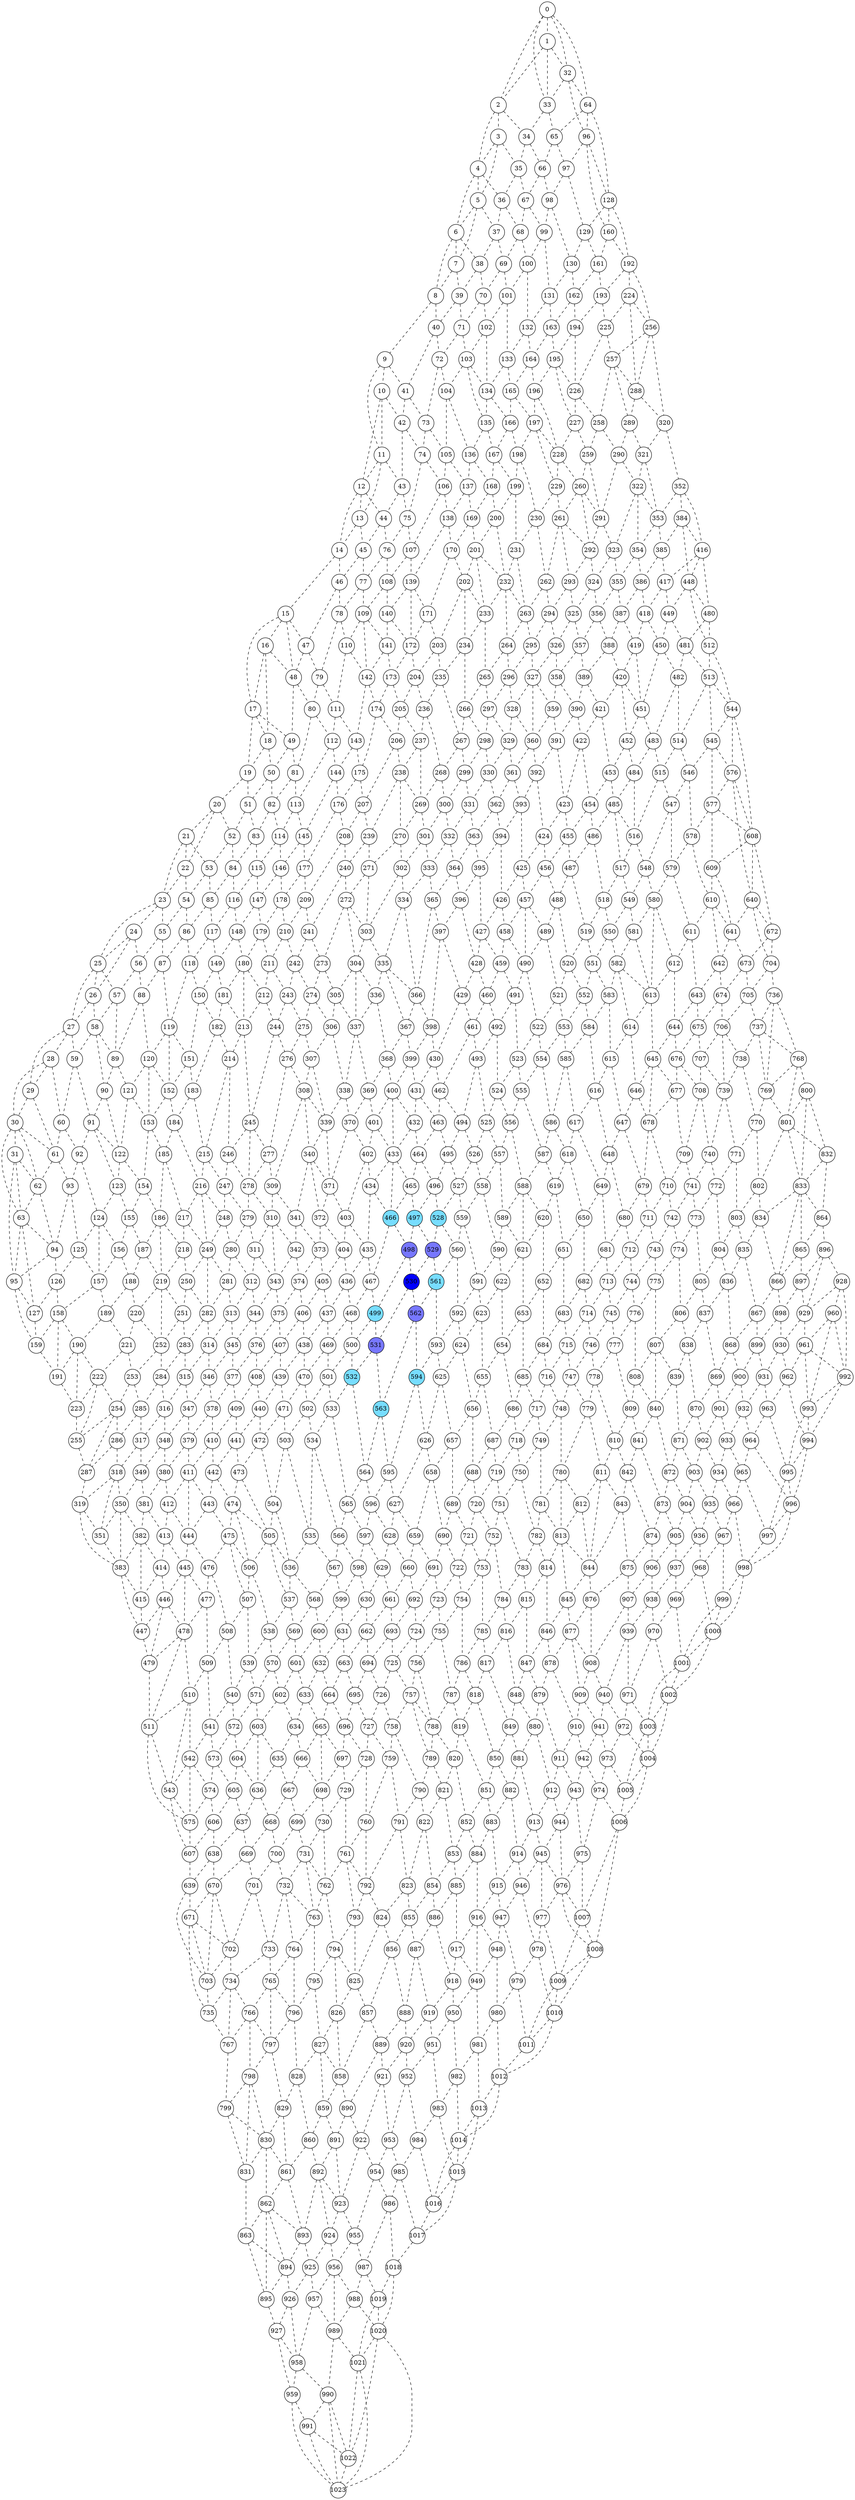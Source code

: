 digraph G
{

    // Graph properties
    overlap="false";
    outputorder="nodesfirst";
    // Vertices
    0 [fillcolor="white" shape="circle" style="filled" fixedsize="true" width="0.5"];
    1 [fillcolor="white" shape="circle" style="filled" fixedsize="true" width="0.5"];
    2 [fillcolor="white" shape="circle" style="filled" fixedsize="true" width="0.5"];
    3 [fillcolor="white" shape="circle" style="filled" fixedsize="true" width="0.5"];
    4 [fillcolor="white" shape="circle" style="filled" fixedsize="true" width="0.5"];
    5 [fillcolor="white" shape="circle" style="filled" fixedsize="true" width="0.5"];
    6 [fillcolor="white" shape="circle" style="filled" fixedsize="true" width="0.5"];
    7 [fillcolor="white" shape="circle" style="filled" fixedsize="true" width="0.5"];
    8 [fillcolor="white" shape="circle" style="filled" fixedsize="true" width="0.5"];
    9 [fillcolor="white" shape="circle" style="filled" fixedsize="true" width="0.5"];
    10 [fillcolor="white" shape="circle" style="filled" fixedsize="true" width="0.5"];
    11 [fillcolor="white" shape="circle" style="filled" fixedsize="true" width="0.5"];
    12 [fillcolor="white" shape="circle" style="filled" fixedsize="true" width="0.5"];
    13 [fillcolor="white" shape="circle" style="filled" fixedsize="true" width="0.5"];
    14 [fillcolor="white" shape="circle" style="filled" fixedsize="true" width="0.5"];
    15 [fillcolor="white" shape="circle" style="filled" fixedsize="true" width="0.5"];
    16 [fillcolor="white" shape="circle" style="filled" fixedsize="true" width="0.5"];
    17 [fillcolor="white" shape="circle" style="filled" fixedsize="true" width="0.5"];
    18 [fillcolor="white" shape="circle" style="filled" fixedsize="true" width="0.5"];
    19 [fillcolor="white" shape="circle" style="filled" fixedsize="true" width="0.5"];
    20 [fillcolor="white" shape="circle" style="filled" fixedsize="true" width="0.5"];
    21 [fillcolor="white" shape="circle" style="filled" fixedsize="true" width="0.5"];
    22 [fillcolor="white" shape="circle" style="filled" fixedsize="true" width="0.5"];
    23 [fillcolor="white" shape="circle" style="filled" fixedsize="true" width="0.5"];
    24 [fillcolor="white" shape="circle" style="filled" fixedsize="true" width="0.5"];
    25 [fillcolor="white" shape="circle" style="filled" fixedsize="true" width="0.5"];
    26 [fillcolor="white" shape="circle" style="filled" fixedsize="true" width="0.5"];
    27 [fillcolor="white" shape="circle" style="filled" fixedsize="true" width="0.5"];
    28 [fillcolor="white" shape="circle" style="filled" fixedsize="true" width="0.5"];
    29 [fillcolor="white" shape="circle" style="filled" fixedsize="true" width="0.5"];
    30 [fillcolor="white" shape="circle" style="filled" fixedsize="true" width="0.5"];
    31 [fillcolor="white" shape="circle" style="filled" fixedsize="true" width="0.5"];
    32 [fillcolor="white" shape="circle" style="filled" fixedsize="true" width="0.5"];
    33 [fillcolor="white" shape="circle" style="filled" fixedsize="true" width="0.5"];
    34 [fillcolor="white" shape="circle" style="filled" fixedsize="true" width="0.5"];
    35 [fillcolor="white" shape="circle" style="filled" fixedsize="true" width="0.5"];
    36 [fillcolor="white" shape="circle" style="filled" fixedsize="true" width="0.5"];
    37 [fillcolor="white" shape="circle" style="filled" fixedsize="true" width="0.5"];
    38 [fillcolor="white" shape="circle" style="filled" fixedsize="true" width="0.5"];
    39 [fillcolor="white" shape="circle" style="filled" fixedsize="true" width="0.5"];
    40 [fillcolor="white" shape="circle" style="filled" fixedsize="true" width="0.5"];
    41 [fillcolor="white" shape="circle" style="filled" fixedsize="true" width="0.5"];
    42 [fillcolor="white" shape="circle" style="filled" fixedsize="true" width="0.5"];
    43 [fillcolor="white" shape="circle" style="filled" fixedsize="true" width="0.5"];
    44 [fillcolor="white" shape="circle" style="filled" fixedsize="true" width="0.5"];
    45 [fillcolor="white" shape="circle" style="filled" fixedsize="true" width="0.5"];
    46 [fillcolor="white" shape="circle" style="filled" fixedsize="true" width="0.5"];
    47 [fillcolor="white" shape="circle" style="filled" fixedsize="true" width="0.5"];
    48 [fillcolor="white" shape="circle" style="filled" fixedsize="true" width="0.5"];
    49 [fillcolor="white" shape="circle" style="filled" fixedsize="true" width="0.5"];
    50 [fillcolor="white" shape="circle" style="filled" fixedsize="true" width="0.5"];
    51 [fillcolor="white" shape="circle" style="filled" fixedsize="true" width="0.5"];
    52 [fillcolor="white" shape="circle" style="filled" fixedsize="true" width="0.5"];
    53 [fillcolor="white" shape="circle" style="filled" fixedsize="true" width="0.5"];
    54 [fillcolor="white" shape="circle" style="filled" fixedsize="true" width="0.5"];
    55 [fillcolor="white" shape="circle" style="filled" fixedsize="true" width="0.5"];
    56 [fillcolor="white" shape="circle" style="filled" fixedsize="true" width="0.5"];
    57 [fillcolor="white" shape="circle" style="filled" fixedsize="true" width="0.5"];
    58 [fillcolor="white" shape="circle" style="filled" fixedsize="true" width="0.5"];
    59 [fillcolor="white" shape="circle" style="filled" fixedsize="true" width="0.5"];
    60 [fillcolor="white" shape="circle" style="filled" fixedsize="true" width="0.5"];
    61 [fillcolor="white" shape="circle" style="filled" fixedsize="true" width="0.5"];
    62 [fillcolor="white" shape="circle" style="filled" fixedsize="true" width="0.5"];
    63 [fillcolor="white" shape="circle" style="filled" fixedsize="true" width="0.5"];
    64 [fillcolor="white" shape="circle" style="filled" fixedsize="true" width="0.5"];
    65 [fillcolor="white" shape="circle" style="filled" fixedsize="true" width="0.5"];
    66 [fillcolor="white" shape="circle" style="filled" fixedsize="true" width="0.5"];
    67 [fillcolor="white" shape="circle" style="filled" fixedsize="true" width="0.5"];
    68 [fillcolor="white" shape="circle" style="filled" fixedsize="true" width="0.5"];
    69 [fillcolor="white" shape="circle" style="filled" fixedsize="true" width="0.5"];
    70 [fillcolor="white" shape="circle" style="filled" fixedsize="true" width="0.5"];
    71 [fillcolor="white" shape="circle" style="filled" fixedsize="true" width="0.5"];
    72 [fillcolor="white" shape="circle" style="filled" fixedsize="true" width="0.5"];
    73 [fillcolor="white" shape="circle" style="filled" fixedsize="true" width="0.5"];
    74 [fillcolor="white" shape="circle" style="filled" fixedsize="true" width="0.5"];
    75 [fillcolor="white" shape="circle" style="filled" fixedsize="true" width="0.5"];
    76 [fillcolor="white" shape="circle" style="filled" fixedsize="true" width="0.5"];
    77 [fillcolor="white" shape="circle" style="filled" fixedsize="true" width="0.5"];
    78 [fillcolor="white" shape="circle" style="filled" fixedsize="true" width="0.5"];
    79 [fillcolor="white" shape="circle" style="filled" fixedsize="true" width="0.5"];
    80 [fillcolor="white" shape="circle" style="filled" fixedsize="true" width="0.5"];
    81 [fillcolor="white" shape="circle" style="filled" fixedsize="true" width="0.5"];
    82 [fillcolor="white" shape="circle" style="filled" fixedsize="true" width="0.5"];
    83 [fillcolor="white" shape="circle" style="filled" fixedsize="true" width="0.5"];
    84 [fillcolor="white" shape="circle" style="filled" fixedsize="true" width="0.5"];
    85 [fillcolor="white" shape="circle" style="filled" fixedsize="true" width="0.5"];
    86 [fillcolor="white" shape="circle" style="filled" fixedsize="true" width="0.5"];
    87 [fillcolor="white" shape="circle" style="filled" fixedsize="true" width="0.5"];
    88 [fillcolor="white" shape="circle" style="filled" fixedsize="true" width="0.5"];
    89 [fillcolor="white" shape="circle" style="filled" fixedsize="true" width="0.5"];
    90 [fillcolor="white" shape="circle" style="filled" fixedsize="true" width="0.5"];
    91 [fillcolor="white" shape="circle" style="filled" fixedsize="true" width="0.5"];
    92 [fillcolor="white" shape="circle" style="filled" fixedsize="true" width="0.5"];
    93 [fillcolor="white" shape="circle" style="filled" fixedsize="true" width="0.5"];
    94 [fillcolor="white" shape="circle" style="filled" fixedsize="true" width="0.5"];
    95 [fillcolor="white" shape="circle" style="filled" fixedsize="true" width="0.5"];
    96 [fillcolor="white" shape="circle" style="filled" fixedsize="true" width="0.5"];
    97 [fillcolor="white" shape="circle" style="filled" fixedsize="true" width="0.5"];
    98 [fillcolor="white" shape="circle" style="filled" fixedsize="true" width="0.5"];
    99 [fillcolor="white" shape="circle" style="filled" fixedsize="true" width="0.5"];
    100 [fillcolor="white" shape="circle" style="filled" fixedsize="true" width="0.5"];
    101 [fillcolor="white" shape="circle" style="filled" fixedsize="true" width="0.5"];
    102 [fillcolor="white" shape="circle" style="filled" fixedsize="true" width="0.5"];
    103 [fillcolor="white" shape="circle" style="filled" fixedsize="true" width="0.5"];
    104 [fillcolor="white" shape="circle" style="filled" fixedsize="true" width="0.5"];
    105 [fillcolor="white" shape="circle" style="filled" fixedsize="true" width="0.5"];
    106 [fillcolor="white" shape="circle" style="filled" fixedsize="true" width="0.5"];
    107 [fillcolor="white" shape="circle" style="filled" fixedsize="true" width="0.5"];
    108 [fillcolor="white" shape="circle" style="filled" fixedsize="true" width="0.5"];
    109 [fillcolor="white" shape="circle" style="filled" fixedsize="true" width="0.5"];
    110 [fillcolor="white" shape="circle" style="filled" fixedsize="true" width="0.5"];
    111 [fillcolor="white" shape="circle" style="filled" fixedsize="true" width="0.5"];
    112 [fillcolor="white" shape="circle" style="filled" fixedsize="true" width="0.5"];
    113 [fillcolor="white" shape="circle" style="filled" fixedsize="true" width="0.5"];
    114 [fillcolor="white" shape="circle" style="filled" fixedsize="true" width="0.5"];
    115 [fillcolor="white" shape="circle" style="filled" fixedsize="true" width="0.5"];
    116 [fillcolor="white" shape="circle" style="filled" fixedsize="true" width="0.5"];
    117 [fillcolor="white" shape="circle" style="filled" fixedsize="true" width="0.5"];
    118 [fillcolor="white" shape="circle" style="filled" fixedsize="true" width="0.5"];
    119 [fillcolor="white" shape="circle" style="filled" fixedsize="true" width="0.5"];
    120 [fillcolor="white" shape="circle" style="filled" fixedsize="true" width="0.5"];
    121 [fillcolor="white" shape="circle" style="filled" fixedsize="true" width="0.5"];
    122 [fillcolor="white" shape="circle" style="filled" fixedsize="true" width="0.5"];
    123 [fillcolor="white" shape="circle" style="filled" fixedsize="true" width="0.5"];
    124 [fillcolor="white" shape="circle" style="filled" fixedsize="true" width="0.5"];
    125 [fillcolor="white" shape="circle" style="filled" fixedsize="true" width="0.5"];
    126 [fillcolor="white" shape="circle" style="filled" fixedsize="true" width="0.5"];
    127 [fillcolor="white" shape="circle" style="filled" fixedsize="true" width="0.5"];
    128 [fillcolor="white" shape="circle" style="filled" fixedsize="true" width="0.5"];
    129 [fillcolor="white" shape="circle" style="filled" fixedsize="true" width="0.5"];
    130 [fillcolor="white" shape="circle" style="filled" fixedsize="true" width="0.5"];
    131 [fillcolor="white" shape="circle" style="filled" fixedsize="true" width="0.5"];
    132 [fillcolor="white" shape="circle" style="filled" fixedsize="true" width="0.5"];
    133 [fillcolor="white" shape="circle" style="filled" fixedsize="true" width="0.5"];
    134 [fillcolor="white" shape="circle" style="filled" fixedsize="true" width="0.5"];
    135 [fillcolor="white" shape="circle" style="filled" fixedsize="true" width="0.5"];
    136 [fillcolor="white" shape="circle" style="filled" fixedsize="true" width="0.5"];
    137 [fillcolor="white" shape="circle" style="filled" fixedsize="true" width="0.5"];
    138 [fillcolor="white" shape="circle" style="filled" fixedsize="true" width="0.5"];
    139 [fillcolor="white" shape="circle" style="filled" fixedsize="true" width="0.5"];
    140 [fillcolor="white" shape="circle" style="filled" fixedsize="true" width="0.5"];
    141 [fillcolor="white" shape="circle" style="filled" fixedsize="true" width="0.5"];
    142 [fillcolor="white" shape="circle" style="filled" fixedsize="true" width="0.5"];
    143 [fillcolor="white" shape="circle" style="filled" fixedsize="true" width="0.5"];
    144 [fillcolor="white" shape="circle" style="filled" fixedsize="true" width="0.5"];
    145 [fillcolor="white" shape="circle" style="filled" fixedsize="true" width="0.5"];
    146 [fillcolor="white" shape="circle" style="filled" fixedsize="true" width="0.5"];
    147 [fillcolor="white" shape="circle" style="filled" fixedsize="true" width="0.5"];
    148 [fillcolor="white" shape="circle" style="filled" fixedsize="true" width="0.5"];
    149 [fillcolor="white" shape="circle" style="filled" fixedsize="true" width="0.5"];
    150 [fillcolor="white" shape="circle" style="filled" fixedsize="true" width="0.5"];
    151 [fillcolor="white" shape="circle" style="filled" fixedsize="true" width="0.5"];
    152 [fillcolor="white" shape="circle" style="filled" fixedsize="true" width="0.5"];
    153 [fillcolor="white" shape="circle" style="filled" fixedsize="true" width="0.5"];
    154 [fillcolor="white" shape="circle" style="filled" fixedsize="true" width="0.5"];
    155 [fillcolor="white" shape="circle" style="filled" fixedsize="true" width="0.5"];
    156 [fillcolor="white" shape="circle" style="filled" fixedsize="true" width="0.5"];
    157 [fillcolor="white" shape="circle" style="filled" fixedsize="true" width="0.5"];
    158 [fillcolor="white" shape="circle" style="filled" fixedsize="true" width="0.5"];
    159 [fillcolor="white" shape="circle" style="filled" fixedsize="true" width="0.5"];
    160 [fillcolor="white" shape="circle" style="filled" fixedsize="true" width="0.5"];
    161 [fillcolor="white" shape="circle" style="filled" fixedsize="true" width="0.5"];
    162 [fillcolor="white" shape="circle" style="filled" fixedsize="true" width="0.5"];
    163 [fillcolor="white" shape="circle" style="filled" fixedsize="true" width="0.5"];
    164 [fillcolor="white" shape="circle" style="filled" fixedsize="true" width="0.5"];
    165 [fillcolor="white" shape="circle" style="filled" fixedsize="true" width="0.5"];
    166 [fillcolor="white" shape="circle" style="filled" fixedsize="true" width="0.5"];
    167 [fillcolor="white" shape="circle" style="filled" fixedsize="true" width="0.5"];
    168 [fillcolor="white" shape="circle" style="filled" fixedsize="true" width="0.5"];
    169 [fillcolor="white" shape="circle" style="filled" fixedsize="true" width="0.5"];
    170 [fillcolor="white" shape="circle" style="filled" fixedsize="true" width="0.5"];
    171 [fillcolor="white" shape="circle" style="filled" fixedsize="true" width="0.5"];
    172 [fillcolor="white" shape="circle" style="filled" fixedsize="true" width="0.5"];
    173 [fillcolor="white" shape="circle" style="filled" fixedsize="true" width="0.5"];
    174 [fillcolor="white" shape="circle" style="filled" fixedsize="true" width="0.5"];
    175 [fillcolor="white" shape="circle" style="filled" fixedsize="true" width="0.5"];
    176 [fillcolor="white" shape="circle" style="filled" fixedsize="true" width="0.5"];
    177 [fillcolor="white" shape="circle" style="filled" fixedsize="true" width="0.5"];
    178 [fillcolor="white" shape="circle" style="filled" fixedsize="true" width="0.5"];
    179 [fillcolor="white" shape="circle" style="filled" fixedsize="true" width="0.5"];
    180 [fillcolor="white" shape="circle" style="filled" fixedsize="true" width="0.5"];
    181 [fillcolor="white" shape="circle" style="filled" fixedsize="true" width="0.5"];
    182 [fillcolor="white" shape="circle" style="filled" fixedsize="true" width="0.5"];
    183 [fillcolor="white" shape="circle" style="filled" fixedsize="true" width="0.5"];
    184 [fillcolor="white" shape="circle" style="filled" fixedsize="true" width="0.5"];
    185 [fillcolor="white" shape="circle" style="filled" fixedsize="true" width="0.5"];
    186 [fillcolor="white" shape="circle" style="filled" fixedsize="true" width="0.5"];
    187 [fillcolor="white" shape="circle" style="filled" fixedsize="true" width="0.5"];
    188 [fillcolor="white" shape="circle" style="filled" fixedsize="true" width="0.5"];
    189 [fillcolor="white" shape="circle" style="filled" fixedsize="true" width="0.5"];
    190 [fillcolor="white" shape="circle" style="filled" fixedsize="true" width="0.5"];
    191 [fillcolor="white" shape="circle" style="filled" fixedsize="true" width="0.5"];
    192 [fillcolor="white" shape="circle" style="filled" fixedsize="true" width="0.5"];
    193 [fillcolor="white" shape="circle" style="filled" fixedsize="true" width="0.5"];
    194 [fillcolor="white" shape="circle" style="filled" fixedsize="true" width="0.5"];
    195 [fillcolor="white" shape="circle" style="filled" fixedsize="true" width="0.5"];
    196 [fillcolor="white" shape="circle" style="filled" fixedsize="true" width="0.5"];
    197 [fillcolor="white" shape="circle" style="filled" fixedsize="true" width="0.5"];
    198 [fillcolor="white" shape="circle" style="filled" fixedsize="true" width="0.5"];
    199 [fillcolor="white" shape="circle" style="filled" fixedsize="true" width="0.5"];
    200 [fillcolor="white" shape="circle" style="filled" fixedsize="true" width="0.5"];
    201 [fillcolor="white" shape="circle" style="filled" fixedsize="true" width="0.5"];
    202 [fillcolor="white" shape="circle" style="filled" fixedsize="true" width="0.5"];
    203 [fillcolor="white" shape="circle" style="filled" fixedsize="true" width="0.5"];
    204 [fillcolor="white" shape="circle" style="filled" fixedsize="true" width="0.5"];
    205 [fillcolor="white" shape="circle" style="filled" fixedsize="true" width="0.5"];
    206 [fillcolor="white" shape="circle" style="filled" fixedsize="true" width="0.5"];
    207 [fillcolor="white" shape="circle" style="filled" fixedsize="true" width="0.5"];
    208 [fillcolor="white" shape="circle" style="filled" fixedsize="true" width="0.5"];
    209 [fillcolor="white" shape="circle" style="filled" fixedsize="true" width="0.5"];
    210 [fillcolor="white" shape="circle" style="filled" fixedsize="true" width="0.5"];
    211 [fillcolor="white" shape="circle" style="filled" fixedsize="true" width="0.5"];
    212 [fillcolor="white" shape="circle" style="filled" fixedsize="true" width="0.5"];
    213 [fillcolor="white" shape="circle" style="filled" fixedsize="true" width="0.5"];
    214 [fillcolor="white" shape="circle" style="filled" fixedsize="true" width="0.5"];
    215 [fillcolor="white" shape="circle" style="filled" fixedsize="true" width="0.5"];
    216 [fillcolor="white" shape="circle" style="filled" fixedsize="true" width="0.5"];
    217 [fillcolor="white" shape="circle" style="filled" fixedsize="true" width="0.5"];
    218 [fillcolor="white" shape="circle" style="filled" fixedsize="true" width="0.5"];
    219 [fillcolor="white" shape="circle" style="filled" fixedsize="true" width="0.5"];
    220 [fillcolor="white" shape="circle" style="filled" fixedsize="true" width="0.5"];
    221 [fillcolor="white" shape="circle" style="filled" fixedsize="true" width="0.5"];
    222 [fillcolor="white" shape="circle" style="filled" fixedsize="true" width="0.5"];
    223 [fillcolor="white" shape="circle" style="filled" fixedsize="true" width="0.5"];
    224 [fillcolor="white" shape="circle" style="filled" fixedsize="true" width="0.5"];
    225 [fillcolor="white" shape="circle" style="filled" fixedsize="true" width="0.5"];
    226 [fillcolor="white" shape="circle" style="filled" fixedsize="true" width="0.5"];
    227 [fillcolor="white" shape="circle" style="filled" fixedsize="true" width="0.5"];
    228 [fillcolor="white" shape="circle" style="filled" fixedsize="true" width="0.5"];
    229 [fillcolor="white" shape="circle" style="filled" fixedsize="true" width="0.5"];
    230 [fillcolor="white" shape="circle" style="filled" fixedsize="true" width="0.5"];
    231 [fillcolor="white" shape="circle" style="filled" fixedsize="true" width="0.5"];
    232 [fillcolor="white" shape="circle" style="filled" fixedsize="true" width="0.5"];
    233 [fillcolor="white" shape="circle" style="filled" fixedsize="true" width="0.5"];
    234 [fillcolor="white" shape="circle" style="filled" fixedsize="true" width="0.5"];
    235 [fillcolor="white" shape="circle" style="filled" fixedsize="true" width="0.5"];
    236 [fillcolor="white" shape="circle" style="filled" fixedsize="true" width="0.5"];
    237 [fillcolor="white" shape="circle" style="filled" fixedsize="true" width="0.5"];
    238 [fillcolor="white" shape="circle" style="filled" fixedsize="true" width="0.5"];
    239 [fillcolor="white" shape="circle" style="filled" fixedsize="true" width="0.5"];
    240 [fillcolor="white" shape="circle" style="filled" fixedsize="true" width="0.5"];
    241 [fillcolor="white" shape="circle" style="filled" fixedsize="true" width="0.5"];
    242 [fillcolor="white" shape="circle" style="filled" fixedsize="true" width="0.5"];
    243 [fillcolor="white" shape="circle" style="filled" fixedsize="true" width="0.5"];
    244 [fillcolor="white" shape="circle" style="filled" fixedsize="true" width="0.5"];
    245 [fillcolor="white" shape="circle" style="filled" fixedsize="true" width="0.5"];
    246 [fillcolor="white" shape="circle" style="filled" fixedsize="true" width="0.5"];
    247 [fillcolor="white" shape="circle" style="filled" fixedsize="true" width="0.5"];
    248 [fillcolor="white" shape="circle" style="filled" fixedsize="true" width="0.5"];
    249 [fillcolor="white" shape="circle" style="filled" fixedsize="true" width="0.5"];
    250 [fillcolor="white" shape="circle" style="filled" fixedsize="true" width="0.5"];
    251 [fillcolor="white" shape="circle" style="filled" fixedsize="true" width="0.5"];
    252 [fillcolor="white" shape="circle" style="filled" fixedsize="true" width="0.5"];
    253 [fillcolor="white" shape="circle" style="filled" fixedsize="true" width="0.5"];
    254 [fillcolor="white" shape="circle" style="filled" fixedsize="true" width="0.5"];
    255 [fillcolor="white" shape="circle" style="filled" fixedsize="true" width="0.5"];
    256 [fillcolor="white" shape="circle" style="filled" fixedsize="true" width="0.5"];
    257 [fillcolor="white" shape="circle" style="filled" fixedsize="true" width="0.5"];
    258 [fillcolor="white" shape="circle" style="filled" fixedsize="true" width="0.5"];
    259 [fillcolor="white" shape="circle" style="filled" fixedsize="true" width="0.5"];
    260 [fillcolor="white" shape="circle" style="filled" fixedsize="true" width="0.5"];
    261 [fillcolor="white" shape="circle" style="filled" fixedsize="true" width="0.5"];
    262 [fillcolor="white" shape="circle" style="filled" fixedsize="true" width="0.5"];
    263 [fillcolor="white" shape="circle" style="filled" fixedsize="true" width="0.5"];
    264 [fillcolor="white" shape="circle" style="filled" fixedsize="true" width="0.5"];
    265 [fillcolor="white" shape="circle" style="filled" fixedsize="true" width="0.5"];
    266 [fillcolor="white" shape="circle" style="filled" fixedsize="true" width="0.5"];
    267 [fillcolor="white" shape="circle" style="filled" fixedsize="true" width="0.5"];
    268 [fillcolor="white" shape="circle" style="filled" fixedsize="true" width="0.5"];
    269 [fillcolor="white" shape="circle" style="filled" fixedsize="true" width="0.5"];
    270 [fillcolor="white" shape="circle" style="filled" fixedsize="true" width="0.5"];
    271 [fillcolor="white" shape="circle" style="filled" fixedsize="true" width="0.5"];
    272 [fillcolor="white" shape="circle" style="filled" fixedsize="true" width="0.5"];
    273 [fillcolor="white" shape="circle" style="filled" fixedsize="true" width="0.5"];
    274 [fillcolor="white" shape="circle" style="filled" fixedsize="true" width="0.5"];
    275 [fillcolor="white" shape="circle" style="filled" fixedsize="true" width="0.5"];
    276 [fillcolor="white" shape="circle" style="filled" fixedsize="true" width="0.5"];
    277 [fillcolor="white" shape="circle" style="filled" fixedsize="true" width="0.5"];
    278 [fillcolor="white" shape="circle" style="filled" fixedsize="true" width="0.5"];
    279 [fillcolor="white" shape="circle" style="filled" fixedsize="true" width="0.5"];
    280 [fillcolor="white" shape="circle" style="filled" fixedsize="true" width="0.5"];
    281 [fillcolor="white" shape="circle" style="filled" fixedsize="true" width="0.5"];
    282 [fillcolor="white" shape="circle" style="filled" fixedsize="true" width="0.5"];
    283 [fillcolor="white" shape="circle" style="filled" fixedsize="true" width="0.5"];
    284 [fillcolor="white" shape="circle" style="filled" fixedsize="true" width="0.5"];
    285 [fillcolor="white" shape="circle" style="filled" fixedsize="true" width="0.5"];
    286 [fillcolor="white" shape="circle" style="filled" fixedsize="true" width="0.5"];
    287 [fillcolor="white" shape="circle" style="filled" fixedsize="true" width="0.5"];
    288 [fillcolor="white" shape="circle" style="filled" fixedsize="true" width="0.5"];
    289 [fillcolor="white" shape="circle" style="filled" fixedsize="true" width="0.5"];
    290 [fillcolor="white" shape="circle" style="filled" fixedsize="true" width="0.5"];
    291 [fillcolor="white" shape="circle" style="filled" fixedsize="true" width="0.5"];
    292 [fillcolor="white" shape="circle" style="filled" fixedsize="true" width="0.5"];
    293 [fillcolor="white" shape="circle" style="filled" fixedsize="true" width="0.5"];
    294 [fillcolor="white" shape="circle" style="filled" fixedsize="true" width="0.5"];
    295 [fillcolor="white" shape="circle" style="filled" fixedsize="true" width="0.5"];
    296 [fillcolor="white" shape="circle" style="filled" fixedsize="true" width="0.5"];
    297 [fillcolor="white" shape="circle" style="filled" fixedsize="true" width="0.5"];
    298 [fillcolor="white" shape="circle" style="filled" fixedsize="true" width="0.5"];
    299 [fillcolor="white" shape="circle" style="filled" fixedsize="true" width="0.5"];
    300 [fillcolor="white" shape="circle" style="filled" fixedsize="true" width="0.5"];
    301 [fillcolor="white" shape="circle" style="filled" fixedsize="true" width="0.5"];
    302 [fillcolor="white" shape="circle" style="filled" fixedsize="true" width="0.5"];
    303 [fillcolor="white" shape="circle" style="filled" fixedsize="true" width="0.5"];
    304 [fillcolor="white" shape="circle" style="filled" fixedsize="true" width="0.5"];
    305 [fillcolor="white" shape="circle" style="filled" fixedsize="true" width="0.5"];
    306 [fillcolor="white" shape="circle" style="filled" fixedsize="true" width="0.5"];
    307 [fillcolor="white" shape="circle" style="filled" fixedsize="true" width="0.5"];
    308 [fillcolor="white" shape="circle" style="filled" fixedsize="true" width="0.5"];
    309 [fillcolor="white" shape="circle" style="filled" fixedsize="true" width="0.5"];
    310 [fillcolor="white" shape="circle" style="filled" fixedsize="true" width="0.5"];
    311 [fillcolor="white" shape="circle" style="filled" fixedsize="true" width="0.5"];
    312 [fillcolor="white" shape="circle" style="filled" fixedsize="true" width="0.5"];
    313 [fillcolor="white" shape="circle" style="filled" fixedsize="true" width="0.5"];
    314 [fillcolor="white" shape="circle" style="filled" fixedsize="true" width="0.5"];
    315 [fillcolor="white" shape="circle" style="filled" fixedsize="true" width="0.5"];
    316 [fillcolor="white" shape="circle" style="filled" fixedsize="true" width="0.5"];
    317 [fillcolor="white" shape="circle" style="filled" fixedsize="true" width="0.5"];
    318 [fillcolor="white" shape="circle" style="filled" fixedsize="true" width="0.5"];
    319 [fillcolor="white" shape="circle" style="filled" fixedsize="true" width="0.5"];
    320 [fillcolor="white" shape="circle" style="filled" fixedsize="true" width="0.5"];
    321 [fillcolor="white" shape="circle" style="filled" fixedsize="true" width="0.5"];
    322 [fillcolor="white" shape="circle" style="filled" fixedsize="true" width="0.5"];
    323 [fillcolor="white" shape="circle" style="filled" fixedsize="true" width="0.5"];
    324 [fillcolor="white" shape="circle" style="filled" fixedsize="true" width="0.5"];
    325 [fillcolor="white" shape="circle" style="filled" fixedsize="true" width="0.5"];
    326 [fillcolor="white" shape="circle" style="filled" fixedsize="true" width="0.5"];
    327 [fillcolor="white" shape="circle" style="filled" fixedsize="true" width="0.5"];
    328 [fillcolor="white" shape="circle" style="filled" fixedsize="true" width="0.5"];
    329 [fillcolor="white" shape="circle" style="filled" fixedsize="true" width="0.5"];
    330 [fillcolor="white" shape="circle" style="filled" fixedsize="true" width="0.5"];
    331 [fillcolor="white" shape="circle" style="filled" fixedsize="true" width="0.5"];
    332 [fillcolor="white" shape="circle" style="filled" fixedsize="true" width="0.5"];
    333 [fillcolor="white" shape="circle" style="filled" fixedsize="true" width="0.5"];
    334 [fillcolor="white" shape="circle" style="filled" fixedsize="true" width="0.5"];
    335 [fillcolor="white" shape="circle" style="filled" fixedsize="true" width="0.5"];
    336 [fillcolor="white" shape="circle" style="filled" fixedsize="true" width="0.5"];
    337 [fillcolor="white" shape="circle" style="filled" fixedsize="true" width="0.5"];
    338 [fillcolor="white" shape="circle" style="filled" fixedsize="true" width="0.5"];
    339 [fillcolor="white" shape="circle" style="filled" fixedsize="true" width="0.5"];
    340 [fillcolor="white" shape="circle" style="filled" fixedsize="true" width="0.5"];
    341 [fillcolor="white" shape="circle" style="filled" fixedsize="true" width="0.5"];
    342 [fillcolor="white" shape="circle" style="filled" fixedsize="true" width="0.5"];
    343 [fillcolor="white" shape="circle" style="filled" fixedsize="true" width="0.5"];
    344 [fillcolor="white" shape="circle" style="filled" fixedsize="true" width="0.5"];
    345 [fillcolor="white" shape="circle" style="filled" fixedsize="true" width="0.5"];
    346 [fillcolor="white" shape="circle" style="filled" fixedsize="true" width="0.5"];
    347 [fillcolor="white" shape="circle" style="filled" fixedsize="true" width="0.5"];
    348 [fillcolor="white" shape="circle" style="filled" fixedsize="true" width="0.5"];
    349 [fillcolor="white" shape="circle" style="filled" fixedsize="true" width="0.5"];
    350 [fillcolor="white" shape="circle" style="filled" fixedsize="true" width="0.5"];
    351 [fillcolor="white" shape="circle" style="filled" fixedsize="true" width="0.5"];
    352 [fillcolor="white" shape="circle" style="filled" fixedsize="true" width="0.5"];
    353 [fillcolor="white" shape="circle" style="filled" fixedsize="true" width="0.5"];
    354 [fillcolor="white" shape="circle" style="filled" fixedsize="true" width="0.5"];
    355 [fillcolor="white" shape="circle" style="filled" fixedsize="true" width="0.5"];
    356 [fillcolor="white" shape="circle" style="filled" fixedsize="true" width="0.5"];
    357 [fillcolor="white" shape="circle" style="filled" fixedsize="true" width="0.5"];
    358 [fillcolor="white" shape="circle" style="filled" fixedsize="true" width="0.5"];
    359 [fillcolor="white" shape="circle" style="filled" fixedsize="true" width="0.5"];
    360 [fillcolor="white" shape="circle" style="filled" fixedsize="true" width="0.5"];
    361 [fillcolor="white" shape="circle" style="filled" fixedsize="true" width="0.5"];
    362 [fillcolor="white" shape="circle" style="filled" fixedsize="true" width="0.5"];
    363 [fillcolor="white" shape="circle" style="filled" fixedsize="true" width="0.5"];
    364 [fillcolor="white" shape="circle" style="filled" fixedsize="true" width="0.5"];
    365 [fillcolor="white" shape="circle" style="filled" fixedsize="true" width="0.5"];
    366 [fillcolor="white" shape="circle" style="filled" fixedsize="true" width="0.5"];
    367 [fillcolor="white" shape="circle" style="filled" fixedsize="true" width="0.5"];
    368 [fillcolor="white" shape="circle" style="filled" fixedsize="true" width="0.5"];
    369 [fillcolor="white" shape="circle" style="filled" fixedsize="true" width="0.5"];
    370 [fillcolor="white" shape="circle" style="filled" fixedsize="true" width="0.5"];
    371 [fillcolor="white" shape="circle" style="filled" fixedsize="true" width="0.5"];
    372 [fillcolor="white" shape="circle" style="filled" fixedsize="true" width="0.5"];
    373 [fillcolor="white" shape="circle" style="filled" fixedsize="true" width="0.5"];
    374 [fillcolor="white" shape="circle" style="filled" fixedsize="true" width="0.5"];
    375 [fillcolor="white" shape="circle" style="filled" fixedsize="true" width="0.5"];
    376 [fillcolor="white" shape="circle" style="filled" fixedsize="true" width="0.5"];
    377 [fillcolor="white" shape="circle" style="filled" fixedsize="true" width="0.5"];
    378 [fillcolor="white" shape="circle" style="filled" fixedsize="true" width="0.5"];
    379 [fillcolor="white" shape="circle" style="filled" fixedsize="true" width="0.5"];
    380 [fillcolor="white" shape="circle" style="filled" fixedsize="true" width="0.5"];
    381 [fillcolor="white" shape="circle" style="filled" fixedsize="true" width="0.5"];
    382 [fillcolor="white" shape="circle" style="filled" fixedsize="true" width="0.5"];
    383 [fillcolor="white" shape="circle" style="filled" fixedsize="true" width="0.5"];
    384 [fillcolor="white" shape="circle" style="filled" fixedsize="true" width="0.5"];
    385 [fillcolor="white" shape="circle" style="filled" fixedsize="true" width="0.5"];
    386 [fillcolor="white" shape="circle" style="filled" fixedsize="true" width="0.5"];
    387 [fillcolor="white" shape="circle" style="filled" fixedsize="true" width="0.5"];
    388 [fillcolor="white" shape="circle" style="filled" fixedsize="true" width="0.5"];
    389 [fillcolor="white" shape="circle" style="filled" fixedsize="true" width="0.5"];
    390 [fillcolor="white" shape="circle" style="filled" fixedsize="true" width="0.5"];
    391 [fillcolor="white" shape="circle" style="filled" fixedsize="true" width="0.5"];
    392 [fillcolor="white" shape="circle" style="filled" fixedsize="true" width="0.5"];
    393 [fillcolor="white" shape="circle" style="filled" fixedsize="true" width="0.5"];
    394 [fillcolor="white" shape="circle" style="filled" fixedsize="true" width="0.5"];
    395 [fillcolor="white" shape="circle" style="filled" fixedsize="true" width="0.5"];
    396 [fillcolor="white" shape="circle" style="filled" fixedsize="true" width="0.5"];
    397 [fillcolor="white" shape="circle" style="filled" fixedsize="true" width="0.5"];
    398 [fillcolor="white" shape="circle" style="filled" fixedsize="true" width="0.5"];
    399 [fillcolor="white" shape="circle" style="filled" fixedsize="true" width="0.5"];
    400 [fillcolor="white" shape="circle" style="filled" fixedsize="true" width="0.5"];
    401 [fillcolor="white" shape="circle" style="filled" fixedsize="true" width="0.5"];
    402 [fillcolor="white" shape="circle" style="filled" fixedsize="true" width="0.5"];
    403 [fillcolor="white" shape="circle" style="filled" fixedsize="true" width="0.5"];
    404 [fillcolor="white" shape="circle" style="filled" fixedsize="true" width="0.5"];
    405 [fillcolor="white" shape="circle" style="filled" fixedsize="true" width="0.5"];
    406 [fillcolor="white" shape="circle" style="filled" fixedsize="true" width="0.5"];
    407 [fillcolor="white" shape="circle" style="filled" fixedsize="true" width="0.5"];
    408 [fillcolor="white" shape="circle" style="filled" fixedsize="true" width="0.5"];
    409 [fillcolor="white" shape="circle" style="filled" fixedsize="true" width="0.5"];
    410 [fillcolor="white" shape="circle" style="filled" fixedsize="true" width="0.5"];
    411 [fillcolor="white" shape="circle" style="filled" fixedsize="true" width="0.5"];
    412 [fillcolor="white" shape="circle" style="filled" fixedsize="true" width="0.5"];
    413 [fillcolor="white" shape="circle" style="filled" fixedsize="true" width="0.5"];
    414 [fillcolor="white" shape="circle" style="filled" fixedsize="true" width="0.5"];
    415 [fillcolor="white" shape="circle" style="filled" fixedsize="true" width="0.5"];
    416 [fillcolor="white" shape="circle" style="filled" fixedsize="true" width="0.5"];
    417 [fillcolor="white" shape="circle" style="filled" fixedsize="true" width="0.5"];
    418 [fillcolor="white" shape="circle" style="filled" fixedsize="true" width="0.5"];
    419 [fillcolor="white" shape="circle" style="filled" fixedsize="true" width="0.5"];
    420 [fillcolor="white" shape="circle" style="filled" fixedsize="true" width="0.5"];
    421 [fillcolor="white" shape="circle" style="filled" fixedsize="true" width="0.5"];
    422 [fillcolor="white" shape="circle" style="filled" fixedsize="true" width="0.5"];
    423 [fillcolor="white" shape="circle" style="filled" fixedsize="true" width="0.5"];
    424 [fillcolor="white" shape="circle" style="filled" fixedsize="true" width="0.5"];
    425 [fillcolor="white" shape="circle" style="filled" fixedsize="true" width="0.5"];
    426 [fillcolor="white" shape="circle" style="filled" fixedsize="true" width="0.5"];
    427 [fillcolor="white" shape="circle" style="filled" fixedsize="true" width="0.5"];
    428 [fillcolor="white" shape="circle" style="filled" fixedsize="true" width="0.5"];
    429 [fillcolor="white" shape="circle" style="filled" fixedsize="true" width="0.5"];
    430 [fillcolor="white" shape="circle" style="filled" fixedsize="true" width="0.5"];
    431 [fillcolor="white" shape="circle" style="filled" fixedsize="true" width="0.5"];
    432 [fillcolor="white" shape="circle" style="filled" fixedsize="true" width="0.5"];
    433 [fillcolor="white" shape="circle" style="filled" fixedsize="true" width="0.5"];
    434 [fillcolor="white" shape="circle" style="filled" fixedsize="true" width="0.5"];
    435 [fillcolor="white" shape="circle" style="filled" fixedsize="true" width="0.5"];
    436 [fillcolor="white" shape="circle" style="filled" fixedsize="true" width="0.5"];
    437 [fillcolor="white" shape="circle" style="filled" fixedsize="true" width="0.5"];
    438 [fillcolor="white" shape="circle" style="filled" fixedsize="true" width="0.5"];
    439 [fillcolor="white" shape="circle" style="filled" fixedsize="true" width="0.5"];
    440 [fillcolor="white" shape="circle" style="filled" fixedsize="true" width="0.5"];
    441 [fillcolor="white" shape="circle" style="filled" fixedsize="true" width="0.5"];
    442 [fillcolor="white" shape="circle" style="filled" fixedsize="true" width="0.5"];
    443 [fillcolor="white" shape="circle" style="filled" fixedsize="true" width="0.5"];
    444 [fillcolor="white" shape="circle" style="filled" fixedsize="true" width="0.5"];
    445 [fillcolor="white" shape="circle" style="filled" fixedsize="true" width="0.5"];
    446 [fillcolor="white" shape="circle" style="filled" fixedsize="true" width="0.5"];
    447 [fillcolor="white" shape="circle" style="filled" fixedsize="true" width="0.5"];
    448 [fillcolor="white" shape="circle" style="filled" fixedsize="true" width="0.5"];
    449 [fillcolor="white" shape="circle" style="filled" fixedsize="true" width="0.5"];
    450 [fillcolor="white" shape="circle" style="filled" fixedsize="true" width="0.5"];
    451 [fillcolor="white" shape="circle" style="filled" fixedsize="true" width="0.5"];
    452 [fillcolor="white" shape="circle" style="filled" fixedsize="true" width="0.5"];
    453 [fillcolor="white" shape="circle" style="filled" fixedsize="true" width="0.5"];
    454 [fillcolor="white" shape="circle" style="filled" fixedsize="true" width="0.5"];
    455 [fillcolor="white" shape="circle" style="filled" fixedsize="true" width="0.5"];
    456 [fillcolor="white" shape="circle" style="filled" fixedsize="true" width="0.5"];
    457 [fillcolor="white" shape="circle" style="filled" fixedsize="true" width="0.5"];
    458 [fillcolor="white" shape="circle" style="filled" fixedsize="true" width="0.5"];
    459 [fillcolor="white" shape="circle" style="filled" fixedsize="true" width="0.5"];
    460 [fillcolor="white" shape="circle" style="filled" fixedsize="true" width="0.5"];
    461 [fillcolor="white" shape="circle" style="filled" fixedsize="true" width="0.5"];
    462 [fillcolor="white" shape="circle" style="filled" fixedsize="true" width="0.5"];
    463 [fillcolor="white" shape="circle" style="filled" fixedsize="true" width="0.5"];
    464 [fillcolor="white" shape="circle" style="filled" fixedsize="true" width="0.5"];
    465 [fillcolor="white" shape="circle" style="filled" fixedsize="true" width="0.5"];
    466 [fillcolor="#77ddff" shape="circle" style="filled" fixedsize="true" width="0.5"];
    467 [fillcolor="white" shape="circle" style="filled" fixedsize="true" width="0.5"];
    468 [fillcolor="white" shape="circle" style="filled" fixedsize="true" width="0.5"];
    469 [fillcolor="white" shape="circle" style="filled" fixedsize="true" width="0.5"];
    470 [fillcolor="white" shape="circle" style="filled" fixedsize="true" width="0.5"];
    471 [fillcolor="white" shape="circle" style="filled" fixedsize="true" width="0.5"];
    472 [fillcolor="white" shape="circle" style="filled" fixedsize="true" width="0.5"];
    473 [fillcolor="white" shape="circle" style="filled" fixedsize="true" width="0.5"];
    474 [fillcolor="white" shape="circle" style="filled" fixedsize="true" width="0.5"];
    475 [fillcolor="white" shape="circle" style="filled" fixedsize="true" width="0.5"];
    476 [fillcolor="white" shape="circle" style="filled" fixedsize="true" width="0.5"];
    477 [fillcolor="white" shape="circle" style="filled" fixedsize="true" width="0.5"];
    478 [fillcolor="white" shape="circle" style="filled" fixedsize="true" width="0.5"];
    479 [fillcolor="white" shape="circle" style="filled" fixedsize="true" width="0.5"];
    480 [fillcolor="white" shape="circle" style="filled" fixedsize="true" width="0.5"];
    481 [fillcolor="white" shape="circle" style="filled" fixedsize="true" width="0.5"];
    482 [fillcolor="white" shape="circle" style="filled" fixedsize="true" width="0.5"];
    483 [fillcolor="white" shape="circle" style="filled" fixedsize="true" width="0.5"];
    484 [fillcolor="white" shape="circle" style="filled" fixedsize="true" width="0.5"];
    485 [fillcolor="white" shape="circle" style="filled" fixedsize="true" width="0.5"];
    486 [fillcolor="white" shape="circle" style="filled" fixedsize="true" width="0.5"];
    487 [fillcolor="white" shape="circle" style="filled" fixedsize="true" width="0.5"];
    488 [fillcolor="white" shape="circle" style="filled" fixedsize="true" width="0.5"];
    489 [fillcolor="white" shape="circle" style="filled" fixedsize="true" width="0.5"];
    490 [fillcolor="white" shape="circle" style="filled" fixedsize="true" width="0.5"];
    491 [fillcolor="white" shape="circle" style="filled" fixedsize="true" width="0.5"];
    492 [fillcolor="white" shape="circle" style="filled" fixedsize="true" width="0.5"];
    493 [fillcolor="white" shape="circle" style="filled" fixedsize="true" width="0.5"];
    494 [fillcolor="white" shape="circle" style="filled" fixedsize="true" width="0.5"];
    495 [fillcolor="white" shape="circle" style="filled" fixedsize="true" width="0.5"];
    496 [fillcolor="white" shape="circle" style="filled" fixedsize="true" width="0.5"];
    497 [fillcolor="#77ddff" shape="circle" style="filled" fixedsize="true" width="0.5"];
    498 [fillcolor="#7777ff" shape="circle" style="filled" fixedsize="true" width="0.5"];
    499 [fillcolor="#77ddff" shape="circle" style="filled" fixedsize="true" width="0.5"];
    500 [fillcolor="white" shape="circle" style="filled" fixedsize="true" width="0.5"];
    501 [fillcolor="white" shape="circle" style="filled" fixedsize="true" width="0.5"];
    502 [fillcolor="white" shape="circle" style="filled" fixedsize="true" width="0.5"];
    503 [fillcolor="white" shape="circle" style="filled" fixedsize="true" width="0.5"];
    504 [fillcolor="white" shape="circle" style="filled" fixedsize="true" width="0.5"];
    505 [fillcolor="white" shape="circle" style="filled" fixedsize="true" width="0.5"];
    506 [fillcolor="white" shape="circle" style="filled" fixedsize="true" width="0.5"];
    507 [fillcolor="white" shape="circle" style="filled" fixedsize="true" width="0.5"];
    508 [fillcolor="white" shape="circle" style="filled" fixedsize="true" width="0.5"];
    509 [fillcolor="white" shape="circle" style="filled" fixedsize="true" width="0.5"];
    510 [fillcolor="white" shape="circle" style="filled" fixedsize="true" width="0.5"];
    511 [fillcolor="white" shape="circle" style="filled" fixedsize="true" width="0.5"];
    512 [fillcolor="white" shape="circle" style="filled" fixedsize="true" width="0.5"];
    513 [fillcolor="white" shape="circle" style="filled" fixedsize="true" width="0.5"];
    514 [fillcolor="white" shape="circle" style="filled" fixedsize="true" width="0.5"];
    515 [fillcolor="white" shape="circle" style="filled" fixedsize="true" width="0.5"];
    516 [fillcolor="white" shape="circle" style="filled" fixedsize="true" width="0.5"];
    517 [fillcolor="white" shape="circle" style="filled" fixedsize="true" width="0.5"];
    518 [fillcolor="white" shape="circle" style="filled" fixedsize="true" width="0.5"];
    519 [fillcolor="white" shape="circle" style="filled" fixedsize="true" width="0.5"];
    520 [fillcolor="white" shape="circle" style="filled" fixedsize="true" width="0.5"];
    521 [fillcolor="white" shape="circle" style="filled" fixedsize="true" width="0.5"];
    522 [fillcolor="white" shape="circle" style="filled" fixedsize="true" width="0.5"];
    523 [fillcolor="white" shape="circle" style="filled" fixedsize="true" width="0.5"];
    524 [fillcolor="white" shape="circle" style="filled" fixedsize="true" width="0.5"];
    525 [fillcolor="white" shape="circle" style="filled" fixedsize="true" width="0.5"];
    526 [fillcolor="white" shape="circle" style="filled" fixedsize="true" width="0.5"];
    527 [fillcolor="white" shape="circle" style="filled" fixedsize="true" width="0.5"];
    528 [fillcolor="#77ddff" shape="circle" style="filled" fixedsize="true" width="0.5"];
    529 [fillcolor="#7777ff" shape="circle" style="filled" fixedsize="true" width="0.5"];
    530 [fillcolor="#0000ff" shape="circle" style="filled" fixedsize="true" width="0.5"];
    531 [fillcolor="#7777ff" shape="circle" style="filled" fixedsize="true" width="0.5"];
    532 [fillcolor="#77ddff" shape="circle" style="filled" fixedsize="true" width="0.5"];
    533 [fillcolor="white" shape="circle" style="filled" fixedsize="true" width="0.5"];
    534 [fillcolor="white" shape="circle" style="filled" fixedsize="true" width="0.5"];
    535 [fillcolor="white" shape="circle" style="filled" fixedsize="true" width="0.5"];
    536 [fillcolor="white" shape="circle" style="filled" fixedsize="true" width="0.5"];
    537 [fillcolor="white" shape="circle" style="filled" fixedsize="true" width="0.5"];
    538 [fillcolor="white" shape="circle" style="filled" fixedsize="true" width="0.5"];
    539 [fillcolor="white" shape="circle" style="filled" fixedsize="true" width="0.5"];
    540 [fillcolor="white" shape="circle" style="filled" fixedsize="true" width="0.5"];
    541 [fillcolor="white" shape="circle" style="filled" fixedsize="true" width="0.5"];
    542 [fillcolor="white" shape="circle" style="filled" fixedsize="true" width="0.5"];
    543 [fillcolor="white" shape="circle" style="filled" fixedsize="true" width="0.5"];
    544 [fillcolor="white" shape="circle" style="filled" fixedsize="true" width="0.5"];
    545 [fillcolor="white" shape="circle" style="filled" fixedsize="true" width="0.5"];
    546 [fillcolor="white" shape="circle" style="filled" fixedsize="true" width="0.5"];
    547 [fillcolor="white" shape="circle" style="filled" fixedsize="true" width="0.5"];
    548 [fillcolor="white" shape="circle" style="filled" fixedsize="true" width="0.5"];
    549 [fillcolor="white" shape="circle" style="filled" fixedsize="true" width="0.5"];
    550 [fillcolor="white" shape="circle" style="filled" fixedsize="true" width="0.5"];
    551 [fillcolor="white" shape="circle" style="filled" fixedsize="true" width="0.5"];
    552 [fillcolor="white" shape="circle" style="filled" fixedsize="true" width="0.5"];
    553 [fillcolor="white" shape="circle" style="filled" fixedsize="true" width="0.5"];
    554 [fillcolor="white" shape="circle" style="filled" fixedsize="true" width="0.5"];
    555 [fillcolor="white" shape="circle" style="filled" fixedsize="true" width="0.5"];
    556 [fillcolor="white" shape="circle" style="filled" fixedsize="true" width="0.5"];
    557 [fillcolor="white" shape="circle" style="filled" fixedsize="true" width="0.5"];
    558 [fillcolor="white" shape="circle" style="filled" fixedsize="true" width="0.5"];
    559 [fillcolor="white" shape="circle" style="filled" fixedsize="true" width="0.5"];
    560 [fillcolor="white" shape="circle" style="filled" fixedsize="true" width="0.5"];
    561 [fillcolor="#77ddff" shape="circle" style="filled" fixedsize="true" width="0.5"];
    562 [fillcolor="#7777ff" shape="circle" style="filled" fixedsize="true" width="0.5"];
    563 [fillcolor="#77ddff" shape="circle" style="filled" fixedsize="true" width="0.5"];
    564 [fillcolor="white" shape="circle" style="filled" fixedsize="true" width="0.5"];
    565 [fillcolor="white" shape="circle" style="filled" fixedsize="true" width="0.5"];
    566 [fillcolor="white" shape="circle" style="filled" fixedsize="true" width="0.5"];
    567 [fillcolor="white" shape="circle" style="filled" fixedsize="true" width="0.5"];
    568 [fillcolor="white" shape="circle" style="filled" fixedsize="true" width="0.5"];
    569 [fillcolor="white" shape="circle" style="filled" fixedsize="true" width="0.5"];
    570 [fillcolor="white" shape="circle" style="filled" fixedsize="true" width="0.5"];
    571 [fillcolor="white" shape="circle" style="filled" fixedsize="true" width="0.5"];
    572 [fillcolor="white" shape="circle" style="filled" fixedsize="true" width="0.5"];
    573 [fillcolor="white" shape="circle" style="filled" fixedsize="true" width="0.5"];
    574 [fillcolor="white" shape="circle" style="filled" fixedsize="true" width="0.5"];
    575 [fillcolor="white" shape="circle" style="filled" fixedsize="true" width="0.5"];
    576 [fillcolor="white" shape="circle" style="filled" fixedsize="true" width="0.5"];
    577 [fillcolor="white" shape="circle" style="filled" fixedsize="true" width="0.5"];
    578 [fillcolor="white" shape="circle" style="filled" fixedsize="true" width="0.5"];
    579 [fillcolor="white" shape="circle" style="filled" fixedsize="true" width="0.5"];
    580 [fillcolor="white" shape="circle" style="filled" fixedsize="true" width="0.5"];
    581 [fillcolor="white" shape="circle" style="filled" fixedsize="true" width="0.5"];
    582 [fillcolor="white" shape="circle" style="filled" fixedsize="true" width="0.5"];
    583 [fillcolor="white" shape="circle" style="filled" fixedsize="true" width="0.5"];
    584 [fillcolor="white" shape="circle" style="filled" fixedsize="true" width="0.5"];
    585 [fillcolor="white" shape="circle" style="filled" fixedsize="true" width="0.5"];
    586 [fillcolor="white" shape="circle" style="filled" fixedsize="true" width="0.5"];
    587 [fillcolor="white" shape="circle" style="filled" fixedsize="true" width="0.5"];
    588 [fillcolor="white" shape="circle" style="filled" fixedsize="true" width="0.5"];
    589 [fillcolor="white" shape="circle" style="filled" fixedsize="true" width="0.5"];
    590 [fillcolor="white" shape="circle" style="filled" fixedsize="true" width="0.5"];
    591 [fillcolor="white" shape="circle" style="filled" fixedsize="true" width="0.5"];
    592 [fillcolor="white" shape="circle" style="filled" fixedsize="true" width="0.5"];
    593 [fillcolor="white" shape="circle" style="filled" fixedsize="true" width="0.5"];
    594 [fillcolor="#77ddff" shape="circle" style="filled" fixedsize="true" width="0.5"];
    595 [fillcolor="white" shape="circle" style="filled" fixedsize="true" width="0.5"];
    596 [fillcolor="white" shape="circle" style="filled" fixedsize="true" width="0.5"];
    597 [fillcolor="white" shape="circle" style="filled" fixedsize="true" width="0.5"];
    598 [fillcolor="white" shape="circle" style="filled" fixedsize="true" width="0.5"];
    599 [fillcolor="white" shape="circle" style="filled" fixedsize="true" width="0.5"];
    600 [fillcolor="white" shape="circle" style="filled" fixedsize="true" width="0.5"];
    601 [fillcolor="white" shape="circle" style="filled" fixedsize="true" width="0.5"];
    602 [fillcolor="white" shape="circle" style="filled" fixedsize="true" width="0.5"];
    603 [fillcolor="white" shape="circle" style="filled" fixedsize="true" width="0.5"];
    604 [fillcolor="white" shape="circle" style="filled" fixedsize="true" width="0.5"];
    605 [fillcolor="white" shape="circle" style="filled" fixedsize="true" width="0.5"];
    606 [fillcolor="white" shape="circle" style="filled" fixedsize="true" width="0.5"];
    607 [fillcolor="white" shape="circle" style="filled" fixedsize="true" width="0.5"];
    608 [fillcolor="white" shape="circle" style="filled" fixedsize="true" width="0.5"];
    609 [fillcolor="white" shape="circle" style="filled" fixedsize="true" width="0.5"];
    610 [fillcolor="white" shape="circle" style="filled" fixedsize="true" width="0.5"];
    611 [fillcolor="white" shape="circle" style="filled" fixedsize="true" width="0.5"];
    612 [fillcolor="white" shape="circle" style="filled" fixedsize="true" width="0.5"];
    613 [fillcolor="white" shape="circle" style="filled" fixedsize="true" width="0.5"];
    614 [fillcolor="white" shape="circle" style="filled" fixedsize="true" width="0.5"];
    615 [fillcolor="white" shape="circle" style="filled" fixedsize="true" width="0.5"];
    616 [fillcolor="white" shape="circle" style="filled" fixedsize="true" width="0.5"];
    617 [fillcolor="white" shape="circle" style="filled" fixedsize="true" width="0.5"];
    618 [fillcolor="white" shape="circle" style="filled" fixedsize="true" width="0.5"];
    619 [fillcolor="white" shape="circle" style="filled" fixedsize="true" width="0.5"];
    620 [fillcolor="white" shape="circle" style="filled" fixedsize="true" width="0.5"];
    621 [fillcolor="white" shape="circle" style="filled" fixedsize="true" width="0.5"];
    622 [fillcolor="white" shape="circle" style="filled" fixedsize="true" width="0.5"];
    623 [fillcolor="white" shape="circle" style="filled" fixedsize="true" width="0.5"];
    624 [fillcolor="white" shape="circle" style="filled" fixedsize="true" width="0.5"];
    625 [fillcolor="white" shape="circle" style="filled" fixedsize="true" width="0.5"];
    626 [fillcolor="white" shape="circle" style="filled" fixedsize="true" width="0.5"];
    627 [fillcolor="white" shape="circle" style="filled" fixedsize="true" width="0.5"];
    628 [fillcolor="white" shape="circle" style="filled" fixedsize="true" width="0.5"];
    629 [fillcolor="white" shape="circle" style="filled" fixedsize="true" width="0.5"];
    630 [fillcolor="white" shape="circle" style="filled" fixedsize="true" width="0.5"];
    631 [fillcolor="white" shape="circle" style="filled" fixedsize="true" width="0.5"];
    632 [fillcolor="white" shape="circle" style="filled" fixedsize="true" width="0.5"];
    633 [fillcolor="white" shape="circle" style="filled" fixedsize="true" width="0.5"];
    634 [fillcolor="white" shape="circle" style="filled" fixedsize="true" width="0.5"];
    635 [fillcolor="white" shape="circle" style="filled" fixedsize="true" width="0.5"];
    636 [fillcolor="white" shape="circle" style="filled" fixedsize="true" width="0.5"];
    637 [fillcolor="white" shape="circle" style="filled" fixedsize="true" width="0.5"];
    638 [fillcolor="white" shape="circle" style="filled" fixedsize="true" width="0.5"];
    639 [fillcolor="white" shape="circle" style="filled" fixedsize="true" width="0.5"];
    640 [fillcolor="white" shape="circle" style="filled" fixedsize="true" width="0.5"];
    641 [fillcolor="white" shape="circle" style="filled" fixedsize="true" width="0.5"];
    642 [fillcolor="white" shape="circle" style="filled" fixedsize="true" width="0.5"];
    643 [fillcolor="white" shape="circle" style="filled" fixedsize="true" width="0.5"];
    644 [fillcolor="white" shape="circle" style="filled" fixedsize="true" width="0.5"];
    645 [fillcolor="white" shape="circle" style="filled" fixedsize="true" width="0.5"];
    646 [fillcolor="white" shape="circle" style="filled" fixedsize="true" width="0.5"];
    647 [fillcolor="white" shape="circle" style="filled" fixedsize="true" width="0.5"];
    648 [fillcolor="white" shape="circle" style="filled" fixedsize="true" width="0.5"];
    649 [fillcolor="white" shape="circle" style="filled" fixedsize="true" width="0.5"];
    650 [fillcolor="white" shape="circle" style="filled" fixedsize="true" width="0.5"];
    651 [fillcolor="white" shape="circle" style="filled" fixedsize="true" width="0.5"];
    652 [fillcolor="white" shape="circle" style="filled" fixedsize="true" width="0.5"];
    653 [fillcolor="white" shape="circle" style="filled" fixedsize="true" width="0.5"];
    654 [fillcolor="white" shape="circle" style="filled" fixedsize="true" width="0.5"];
    655 [fillcolor="white" shape="circle" style="filled" fixedsize="true" width="0.5"];
    656 [fillcolor="white" shape="circle" style="filled" fixedsize="true" width="0.5"];
    657 [fillcolor="white" shape="circle" style="filled" fixedsize="true" width="0.5"];
    658 [fillcolor="white" shape="circle" style="filled" fixedsize="true" width="0.5"];
    659 [fillcolor="white" shape="circle" style="filled" fixedsize="true" width="0.5"];
    660 [fillcolor="white" shape="circle" style="filled" fixedsize="true" width="0.5"];
    661 [fillcolor="white" shape="circle" style="filled" fixedsize="true" width="0.5"];
    662 [fillcolor="white" shape="circle" style="filled" fixedsize="true" width="0.5"];
    663 [fillcolor="white" shape="circle" style="filled" fixedsize="true" width="0.5"];
    664 [fillcolor="white" shape="circle" style="filled" fixedsize="true" width="0.5"];
    665 [fillcolor="white" shape="circle" style="filled" fixedsize="true" width="0.5"];
    666 [fillcolor="white" shape="circle" style="filled" fixedsize="true" width="0.5"];
    667 [fillcolor="white" shape="circle" style="filled" fixedsize="true" width="0.5"];
    668 [fillcolor="white" shape="circle" style="filled" fixedsize="true" width="0.5"];
    669 [fillcolor="white" shape="circle" style="filled" fixedsize="true" width="0.5"];
    670 [fillcolor="white" shape="circle" style="filled" fixedsize="true" width="0.5"];
    671 [fillcolor="white" shape="circle" style="filled" fixedsize="true" width="0.5"];
    672 [fillcolor="white" shape="circle" style="filled" fixedsize="true" width="0.5"];
    673 [fillcolor="white" shape="circle" style="filled" fixedsize="true" width="0.5"];
    674 [fillcolor="white" shape="circle" style="filled" fixedsize="true" width="0.5"];
    675 [fillcolor="white" shape="circle" style="filled" fixedsize="true" width="0.5"];
    676 [fillcolor="white" shape="circle" style="filled" fixedsize="true" width="0.5"];
    677 [fillcolor="white" shape="circle" style="filled" fixedsize="true" width="0.5"];
    678 [fillcolor="white" shape="circle" style="filled" fixedsize="true" width="0.5"];
    679 [fillcolor="white" shape="circle" style="filled" fixedsize="true" width="0.5"];
    680 [fillcolor="white" shape="circle" style="filled" fixedsize="true" width="0.5"];
    681 [fillcolor="white" shape="circle" style="filled" fixedsize="true" width="0.5"];
    682 [fillcolor="white" shape="circle" style="filled" fixedsize="true" width="0.5"];
    683 [fillcolor="white" shape="circle" style="filled" fixedsize="true" width="0.5"];
    684 [fillcolor="white" shape="circle" style="filled" fixedsize="true" width="0.5"];
    685 [fillcolor="white" shape="circle" style="filled" fixedsize="true" width="0.5"];
    686 [fillcolor="white" shape="circle" style="filled" fixedsize="true" width="0.5"];
    687 [fillcolor="white" shape="circle" style="filled" fixedsize="true" width="0.5"];
    688 [fillcolor="white" shape="circle" style="filled" fixedsize="true" width="0.5"];
    689 [fillcolor="white" shape="circle" style="filled" fixedsize="true" width="0.5"];
    690 [fillcolor="white" shape="circle" style="filled" fixedsize="true" width="0.5"];
    691 [fillcolor="white" shape="circle" style="filled" fixedsize="true" width="0.5"];
    692 [fillcolor="white" shape="circle" style="filled" fixedsize="true" width="0.5"];
    693 [fillcolor="white" shape="circle" style="filled" fixedsize="true" width="0.5"];
    694 [fillcolor="white" shape="circle" style="filled" fixedsize="true" width="0.5"];
    695 [fillcolor="white" shape="circle" style="filled" fixedsize="true" width="0.5"];
    696 [fillcolor="white" shape="circle" style="filled" fixedsize="true" width="0.5"];
    697 [fillcolor="white" shape="circle" style="filled" fixedsize="true" width="0.5"];
    698 [fillcolor="white" shape="circle" style="filled" fixedsize="true" width="0.5"];
    699 [fillcolor="white" shape="circle" style="filled" fixedsize="true" width="0.5"];
    700 [fillcolor="white" shape="circle" style="filled" fixedsize="true" width="0.5"];
    701 [fillcolor="white" shape="circle" style="filled" fixedsize="true" width="0.5"];
    702 [fillcolor="white" shape="circle" style="filled" fixedsize="true" width="0.5"];
    703 [fillcolor="white" shape="circle" style="filled" fixedsize="true" width="0.5"];
    704 [fillcolor="white" shape="circle" style="filled" fixedsize="true" width="0.5"];
    705 [fillcolor="white" shape="circle" style="filled" fixedsize="true" width="0.5"];
    706 [fillcolor="white" shape="circle" style="filled" fixedsize="true" width="0.5"];
    707 [fillcolor="white" shape="circle" style="filled" fixedsize="true" width="0.5"];
    708 [fillcolor="white" shape="circle" style="filled" fixedsize="true" width="0.5"];
    709 [fillcolor="white" shape="circle" style="filled" fixedsize="true" width="0.5"];
    710 [fillcolor="white" shape="circle" style="filled" fixedsize="true" width="0.5"];
    711 [fillcolor="white" shape="circle" style="filled" fixedsize="true" width="0.5"];
    712 [fillcolor="white" shape="circle" style="filled" fixedsize="true" width="0.5"];
    713 [fillcolor="white" shape="circle" style="filled" fixedsize="true" width="0.5"];
    714 [fillcolor="white" shape="circle" style="filled" fixedsize="true" width="0.5"];
    715 [fillcolor="white" shape="circle" style="filled" fixedsize="true" width="0.5"];
    716 [fillcolor="white" shape="circle" style="filled" fixedsize="true" width="0.5"];
    717 [fillcolor="white" shape="circle" style="filled" fixedsize="true" width="0.5"];
    718 [fillcolor="white" shape="circle" style="filled" fixedsize="true" width="0.5"];
    719 [fillcolor="white" shape="circle" style="filled" fixedsize="true" width="0.5"];
    720 [fillcolor="white" shape="circle" style="filled" fixedsize="true" width="0.5"];
    721 [fillcolor="white" shape="circle" style="filled" fixedsize="true" width="0.5"];
    722 [fillcolor="white" shape="circle" style="filled" fixedsize="true" width="0.5"];
    723 [fillcolor="white" shape="circle" style="filled" fixedsize="true" width="0.5"];
    724 [fillcolor="white" shape="circle" style="filled" fixedsize="true" width="0.5"];
    725 [fillcolor="white" shape="circle" style="filled" fixedsize="true" width="0.5"];
    726 [fillcolor="white" shape="circle" style="filled" fixedsize="true" width="0.5"];
    727 [fillcolor="white" shape="circle" style="filled" fixedsize="true" width="0.5"];
    728 [fillcolor="white" shape="circle" style="filled" fixedsize="true" width="0.5"];
    729 [fillcolor="white" shape="circle" style="filled" fixedsize="true" width="0.5"];
    730 [fillcolor="white" shape="circle" style="filled" fixedsize="true" width="0.5"];
    731 [fillcolor="white" shape="circle" style="filled" fixedsize="true" width="0.5"];
    732 [fillcolor="white" shape="circle" style="filled" fixedsize="true" width="0.5"];
    733 [fillcolor="white" shape="circle" style="filled" fixedsize="true" width="0.5"];
    734 [fillcolor="white" shape="circle" style="filled" fixedsize="true" width="0.5"];
    735 [fillcolor="white" shape="circle" style="filled" fixedsize="true" width="0.5"];
    736 [fillcolor="white" shape="circle" style="filled" fixedsize="true" width="0.5"];
    737 [fillcolor="white" shape="circle" style="filled" fixedsize="true" width="0.5"];
    738 [fillcolor="white" shape="circle" style="filled" fixedsize="true" width="0.5"];
    739 [fillcolor="white" shape="circle" style="filled" fixedsize="true" width="0.5"];
    740 [fillcolor="white" shape="circle" style="filled" fixedsize="true" width="0.5"];
    741 [fillcolor="white" shape="circle" style="filled" fixedsize="true" width="0.5"];
    742 [fillcolor="white" shape="circle" style="filled" fixedsize="true" width="0.5"];
    743 [fillcolor="white" shape="circle" style="filled" fixedsize="true" width="0.5"];
    744 [fillcolor="white" shape="circle" style="filled" fixedsize="true" width="0.5"];
    745 [fillcolor="white" shape="circle" style="filled" fixedsize="true" width="0.5"];
    746 [fillcolor="white" shape="circle" style="filled" fixedsize="true" width="0.5"];
    747 [fillcolor="white" shape="circle" style="filled" fixedsize="true" width="0.5"];
    748 [fillcolor="white" shape="circle" style="filled" fixedsize="true" width="0.5"];
    749 [fillcolor="white" shape="circle" style="filled" fixedsize="true" width="0.5"];
    750 [fillcolor="white" shape="circle" style="filled" fixedsize="true" width="0.5"];
    751 [fillcolor="white" shape="circle" style="filled" fixedsize="true" width="0.5"];
    752 [fillcolor="white" shape="circle" style="filled" fixedsize="true" width="0.5"];
    753 [fillcolor="white" shape="circle" style="filled" fixedsize="true" width="0.5"];
    754 [fillcolor="white" shape="circle" style="filled" fixedsize="true" width="0.5"];
    755 [fillcolor="white" shape="circle" style="filled" fixedsize="true" width="0.5"];
    756 [fillcolor="white" shape="circle" style="filled" fixedsize="true" width="0.5"];
    757 [fillcolor="white" shape="circle" style="filled" fixedsize="true" width="0.5"];
    758 [fillcolor="white" shape="circle" style="filled" fixedsize="true" width="0.5"];
    759 [fillcolor="white" shape="circle" style="filled" fixedsize="true" width="0.5"];
    760 [fillcolor="white" shape="circle" style="filled" fixedsize="true" width="0.5"];
    761 [fillcolor="white" shape="circle" style="filled" fixedsize="true" width="0.5"];
    762 [fillcolor="white" shape="circle" style="filled" fixedsize="true" width="0.5"];
    763 [fillcolor="white" shape="circle" style="filled" fixedsize="true" width="0.5"];
    764 [fillcolor="white" shape="circle" style="filled" fixedsize="true" width="0.5"];
    765 [fillcolor="white" shape="circle" style="filled" fixedsize="true" width="0.5"];
    766 [fillcolor="white" shape="circle" style="filled" fixedsize="true" width="0.5"];
    767 [fillcolor="white" shape="circle" style="filled" fixedsize="true" width="0.5"];
    768 [fillcolor="white" shape="circle" style="filled" fixedsize="true" width="0.5"];
    769 [fillcolor="white" shape="circle" style="filled" fixedsize="true" width="0.5"];
    770 [fillcolor="white" shape="circle" style="filled" fixedsize="true" width="0.5"];
    771 [fillcolor="white" shape="circle" style="filled" fixedsize="true" width="0.5"];
    772 [fillcolor="white" shape="circle" style="filled" fixedsize="true" width="0.5"];
    773 [fillcolor="white" shape="circle" style="filled" fixedsize="true" width="0.5"];
    774 [fillcolor="white" shape="circle" style="filled" fixedsize="true" width="0.5"];
    775 [fillcolor="white" shape="circle" style="filled" fixedsize="true" width="0.5"];
    776 [fillcolor="white" shape="circle" style="filled" fixedsize="true" width="0.5"];
    777 [fillcolor="white" shape="circle" style="filled" fixedsize="true" width="0.5"];
    778 [fillcolor="white" shape="circle" style="filled" fixedsize="true" width="0.5"];
    779 [fillcolor="white" shape="circle" style="filled" fixedsize="true" width="0.5"];
    780 [fillcolor="white" shape="circle" style="filled" fixedsize="true" width="0.5"];
    781 [fillcolor="white" shape="circle" style="filled" fixedsize="true" width="0.5"];
    782 [fillcolor="white" shape="circle" style="filled" fixedsize="true" width="0.5"];
    783 [fillcolor="white" shape="circle" style="filled" fixedsize="true" width="0.5"];
    784 [fillcolor="white" shape="circle" style="filled" fixedsize="true" width="0.5"];
    785 [fillcolor="white" shape="circle" style="filled" fixedsize="true" width="0.5"];
    786 [fillcolor="white" shape="circle" style="filled" fixedsize="true" width="0.5"];
    787 [fillcolor="white" shape="circle" style="filled" fixedsize="true" width="0.5"];
    788 [fillcolor="white" shape="circle" style="filled" fixedsize="true" width="0.5"];
    789 [fillcolor="white" shape="circle" style="filled" fixedsize="true" width="0.5"];
    790 [fillcolor="white" shape="circle" style="filled" fixedsize="true" width="0.5"];
    791 [fillcolor="white" shape="circle" style="filled" fixedsize="true" width="0.5"];
    792 [fillcolor="white" shape="circle" style="filled" fixedsize="true" width="0.5"];
    793 [fillcolor="white" shape="circle" style="filled" fixedsize="true" width="0.5"];
    794 [fillcolor="white" shape="circle" style="filled" fixedsize="true" width="0.5"];
    795 [fillcolor="white" shape="circle" style="filled" fixedsize="true" width="0.5"];
    796 [fillcolor="white" shape="circle" style="filled" fixedsize="true" width="0.5"];
    797 [fillcolor="white" shape="circle" style="filled" fixedsize="true" width="0.5"];
    798 [fillcolor="white" shape="circle" style="filled" fixedsize="true" width="0.5"];
    799 [fillcolor="white" shape="circle" style="filled" fixedsize="true" width="0.5"];
    800 [fillcolor="white" shape="circle" style="filled" fixedsize="true" width="0.5"];
    801 [fillcolor="white" shape="circle" style="filled" fixedsize="true" width="0.5"];
    802 [fillcolor="white" shape="circle" style="filled" fixedsize="true" width="0.5"];
    803 [fillcolor="white" shape="circle" style="filled" fixedsize="true" width="0.5"];
    804 [fillcolor="white" shape="circle" style="filled" fixedsize="true" width="0.5"];
    805 [fillcolor="white" shape="circle" style="filled" fixedsize="true" width="0.5"];
    806 [fillcolor="white" shape="circle" style="filled" fixedsize="true" width="0.5"];
    807 [fillcolor="white" shape="circle" style="filled" fixedsize="true" width="0.5"];
    808 [fillcolor="white" shape="circle" style="filled" fixedsize="true" width="0.5"];
    809 [fillcolor="white" shape="circle" style="filled" fixedsize="true" width="0.5"];
    810 [fillcolor="white" shape="circle" style="filled" fixedsize="true" width="0.5"];
    811 [fillcolor="white" shape="circle" style="filled" fixedsize="true" width="0.5"];
    812 [fillcolor="white" shape="circle" style="filled" fixedsize="true" width="0.5"];
    813 [fillcolor="white" shape="circle" style="filled" fixedsize="true" width="0.5"];
    814 [fillcolor="white" shape="circle" style="filled" fixedsize="true" width="0.5"];
    815 [fillcolor="white" shape="circle" style="filled" fixedsize="true" width="0.5"];
    816 [fillcolor="white" shape="circle" style="filled" fixedsize="true" width="0.5"];
    817 [fillcolor="white" shape="circle" style="filled" fixedsize="true" width="0.5"];
    818 [fillcolor="white" shape="circle" style="filled" fixedsize="true" width="0.5"];
    819 [fillcolor="white" shape="circle" style="filled" fixedsize="true" width="0.5"];
    820 [fillcolor="white" shape="circle" style="filled" fixedsize="true" width="0.5"];
    821 [fillcolor="white" shape="circle" style="filled" fixedsize="true" width="0.5"];
    822 [fillcolor="white" shape="circle" style="filled" fixedsize="true" width="0.5"];
    823 [fillcolor="white" shape="circle" style="filled" fixedsize="true" width="0.5"];
    824 [fillcolor="white" shape="circle" style="filled" fixedsize="true" width="0.5"];
    825 [fillcolor="white" shape="circle" style="filled" fixedsize="true" width="0.5"];
    826 [fillcolor="white" shape="circle" style="filled" fixedsize="true" width="0.5"];
    827 [fillcolor="white" shape="circle" style="filled" fixedsize="true" width="0.5"];
    828 [fillcolor="white" shape="circle" style="filled" fixedsize="true" width="0.5"];
    829 [fillcolor="white" shape="circle" style="filled" fixedsize="true" width="0.5"];
    830 [fillcolor="white" shape="circle" style="filled" fixedsize="true" width="0.5"];
    831 [fillcolor="white" shape="circle" style="filled" fixedsize="true" width="0.5"];
    832 [fillcolor="white" shape="circle" style="filled" fixedsize="true" width="0.5"];
    833 [fillcolor="white" shape="circle" style="filled" fixedsize="true" width="0.5"];
    834 [fillcolor="white" shape="circle" style="filled" fixedsize="true" width="0.5"];
    835 [fillcolor="white" shape="circle" style="filled" fixedsize="true" width="0.5"];
    836 [fillcolor="white" shape="circle" style="filled" fixedsize="true" width="0.5"];
    837 [fillcolor="white" shape="circle" style="filled" fixedsize="true" width="0.5"];
    838 [fillcolor="white" shape="circle" style="filled" fixedsize="true" width="0.5"];
    839 [fillcolor="white" shape="circle" style="filled" fixedsize="true" width="0.5"];
    840 [fillcolor="white" shape="circle" style="filled" fixedsize="true" width="0.5"];
    841 [fillcolor="white" shape="circle" style="filled" fixedsize="true" width="0.5"];
    842 [fillcolor="white" shape="circle" style="filled" fixedsize="true" width="0.5"];
    843 [fillcolor="white" shape="circle" style="filled" fixedsize="true" width="0.5"];
    844 [fillcolor="white" shape="circle" style="filled" fixedsize="true" width="0.5"];
    845 [fillcolor="white" shape="circle" style="filled" fixedsize="true" width="0.5"];
    846 [fillcolor="white" shape="circle" style="filled" fixedsize="true" width="0.5"];
    847 [fillcolor="white" shape="circle" style="filled" fixedsize="true" width="0.5"];
    848 [fillcolor="white" shape="circle" style="filled" fixedsize="true" width="0.5"];
    849 [fillcolor="white" shape="circle" style="filled" fixedsize="true" width="0.5"];
    850 [fillcolor="white" shape="circle" style="filled" fixedsize="true" width="0.5"];
    851 [fillcolor="white" shape="circle" style="filled" fixedsize="true" width="0.5"];
    852 [fillcolor="white" shape="circle" style="filled" fixedsize="true" width="0.5"];
    853 [fillcolor="white" shape="circle" style="filled" fixedsize="true" width="0.5"];
    854 [fillcolor="white" shape="circle" style="filled" fixedsize="true" width="0.5"];
    855 [fillcolor="white" shape="circle" style="filled" fixedsize="true" width="0.5"];
    856 [fillcolor="white" shape="circle" style="filled" fixedsize="true" width="0.5"];
    857 [fillcolor="white" shape="circle" style="filled" fixedsize="true" width="0.5"];
    858 [fillcolor="white" shape="circle" style="filled" fixedsize="true" width="0.5"];
    859 [fillcolor="white" shape="circle" style="filled" fixedsize="true" width="0.5"];
    860 [fillcolor="white" shape="circle" style="filled" fixedsize="true" width="0.5"];
    861 [fillcolor="white" shape="circle" style="filled" fixedsize="true" width="0.5"];
    862 [fillcolor="white" shape="circle" style="filled" fixedsize="true" width="0.5"];
    863 [fillcolor="white" shape="circle" style="filled" fixedsize="true" width="0.5"];
    864 [fillcolor="white" shape="circle" style="filled" fixedsize="true" width="0.5"];
    865 [fillcolor="white" shape="circle" style="filled" fixedsize="true" width="0.5"];
    866 [fillcolor="white" shape="circle" style="filled" fixedsize="true" width="0.5"];
    867 [fillcolor="white" shape="circle" style="filled" fixedsize="true" width="0.5"];
    868 [fillcolor="white" shape="circle" style="filled" fixedsize="true" width="0.5"];
    869 [fillcolor="white" shape="circle" style="filled" fixedsize="true" width="0.5"];
    870 [fillcolor="white" shape="circle" style="filled" fixedsize="true" width="0.5"];
    871 [fillcolor="white" shape="circle" style="filled" fixedsize="true" width="0.5"];
    872 [fillcolor="white" shape="circle" style="filled" fixedsize="true" width="0.5"];
    873 [fillcolor="white" shape="circle" style="filled" fixedsize="true" width="0.5"];
    874 [fillcolor="white" shape="circle" style="filled" fixedsize="true" width="0.5"];
    875 [fillcolor="white" shape="circle" style="filled" fixedsize="true" width="0.5"];
    876 [fillcolor="white" shape="circle" style="filled" fixedsize="true" width="0.5"];
    877 [fillcolor="white" shape="circle" style="filled" fixedsize="true" width="0.5"];
    878 [fillcolor="white" shape="circle" style="filled" fixedsize="true" width="0.5"];
    879 [fillcolor="white" shape="circle" style="filled" fixedsize="true" width="0.5"];
    880 [fillcolor="white" shape="circle" style="filled" fixedsize="true" width="0.5"];
    881 [fillcolor="white" shape="circle" style="filled" fixedsize="true" width="0.5"];
    882 [fillcolor="white" shape="circle" style="filled" fixedsize="true" width="0.5"];
    883 [fillcolor="white" shape="circle" style="filled" fixedsize="true" width="0.5"];
    884 [fillcolor="white" shape="circle" style="filled" fixedsize="true" width="0.5"];
    885 [fillcolor="white" shape="circle" style="filled" fixedsize="true" width="0.5"];
    886 [fillcolor="white" shape="circle" style="filled" fixedsize="true" width="0.5"];
    887 [fillcolor="white" shape="circle" style="filled" fixedsize="true" width="0.5"];
    888 [fillcolor="white" shape="circle" style="filled" fixedsize="true" width="0.5"];
    889 [fillcolor="white" shape="circle" style="filled" fixedsize="true" width="0.5"];
    890 [fillcolor="white" shape="circle" style="filled" fixedsize="true" width="0.5"];
    891 [fillcolor="white" shape="circle" style="filled" fixedsize="true" width="0.5"];
    892 [fillcolor="white" shape="circle" style="filled" fixedsize="true" width="0.5"];
    893 [fillcolor="white" shape="circle" style="filled" fixedsize="true" width="0.5"];
    894 [fillcolor="white" shape="circle" style="filled" fixedsize="true" width="0.5"];
    895 [fillcolor="white" shape="circle" style="filled" fixedsize="true" width="0.5"];
    896 [fillcolor="white" shape="circle" style="filled" fixedsize="true" width="0.5"];
    897 [fillcolor="white" shape="circle" style="filled" fixedsize="true" width="0.5"];
    898 [fillcolor="white" shape="circle" style="filled" fixedsize="true" width="0.5"];
    899 [fillcolor="white" shape="circle" style="filled" fixedsize="true" width="0.5"];
    900 [fillcolor="white" shape="circle" style="filled" fixedsize="true" width="0.5"];
    901 [fillcolor="white" shape="circle" style="filled" fixedsize="true" width="0.5"];
    902 [fillcolor="white" shape="circle" style="filled" fixedsize="true" width="0.5"];
    903 [fillcolor="white" shape="circle" style="filled" fixedsize="true" width="0.5"];
    904 [fillcolor="white" shape="circle" style="filled" fixedsize="true" width="0.5"];
    905 [fillcolor="white" shape="circle" style="filled" fixedsize="true" width="0.5"];
    906 [fillcolor="white" shape="circle" style="filled" fixedsize="true" width="0.5"];
    907 [fillcolor="white" shape="circle" style="filled" fixedsize="true" width="0.5"];
    908 [fillcolor="white" shape="circle" style="filled" fixedsize="true" width="0.5"];
    909 [fillcolor="white" shape="circle" style="filled" fixedsize="true" width="0.5"];
    910 [fillcolor="white" shape="circle" style="filled" fixedsize="true" width="0.5"];
    911 [fillcolor="white" shape="circle" style="filled" fixedsize="true" width="0.5"];
    912 [fillcolor="white" shape="circle" style="filled" fixedsize="true" width="0.5"];
    913 [fillcolor="white" shape="circle" style="filled" fixedsize="true" width="0.5"];
    914 [fillcolor="white" shape="circle" style="filled" fixedsize="true" width="0.5"];
    915 [fillcolor="white" shape="circle" style="filled" fixedsize="true" width="0.5"];
    916 [fillcolor="white" shape="circle" style="filled" fixedsize="true" width="0.5"];
    917 [fillcolor="white" shape="circle" style="filled" fixedsize="true" width="0.5"];
    918 [fillcolor="white" shape="circle" style="filled" fixedsize="true" width="0.5"];
    919 [fillcolor="white" shape="circle" style="filled" fixedsize="true" width="0.5"];
    920 [fillcolor="white" shape="circle" style="filled" fixedsize="true" width="0.5"];
    921 [fillcolor="white" shape="circle" style="filled" fixedsize="true" width="0.5"];
    922 [fillcolor="white" shape="circle" style="filled" fixedsize="true" width="0.5"];
    923 [fillcolor="white" shape="circle" style="filled" fixedsize="true" width="0.5"];
    924 [fillcolor="white" shape="circle" style="filled" fixedsize="true" width="0.5"];
    925 [fillcolor="white" shape="circle" style="filled" fixedsize="true" width="0.5"];
    926 [fillcolor="white" shape="circle" style="filled" fixedsize="true" width="0.5"];
    927 [fillcolor="white" shape="circle" style="filled" fixedsize="true" width="0.5"];
    928 [fillcolor="white" shape="circle" style="filled" fixedsize="true" width="0.5"];
    929 [fillcolor="white" shape="circle" style="filled" fixedsize="true" width="0.5"];
    930 [fillcolor="white" shape="circle" style="filled" fixedsize="true" width="0.5"];
    931 [fillcolor="white" shape="circle" style="filled" fixedsize="true" width="0.5"];
    932 [fillcolor="white" shape="circle" style="filled" fixedsize="true" width="0.5"];
    933 [fillcolor="white" shape="circle" style="filled" fixedsize="true" width="0.5"];
    934 [fillcolor="white" shape="circle" style="filled" fixedsize="true" width="0.5"];
    935 [fillcolor="white" shape="circle" style="filled" fixedsize="true" width="0.5"];
    936 [fillcolor="white" shape="circle" style="filled" fixedsize="true" width="0.5"];
    937 [fillcolor="white" shape="circle" style="filled" fixedsize="true" width="0.5"];
    938 [fillcolor="white" shape="circle" style="filled" fixedsize="true" width="0.5"];
    939 [fillcolor="white" shape="circle" style="filled" fixedsize="true" width="0.5"];
    940 [fillcolor="white" shape="circle" style="filled" fixedsize="true" width="0.5"];
    941 [fillcolor="white" shape="circle" style="filled" fixedsize="true" width="0.5"];
    942 [fillcolor="white" shape="circle" style="filled" fixedsize="true" width="0.5"];
    943 [fillcolor="white" shape="circle" style="filled" fixedsize="true" width="0.5"];
    944 [fillcolor="white" shape="circle" style="filled" fixedsize="true" width="0.5"];
    945 [fillcolor="white" shape="circle" style="filled" fixedsize="true" width="0.5"];
    946 [fillcolor="white" shape="circle" style="filled" fixedsize="true" width="0.5"];
    947 [fillcolor="white" shape="circle" style="filled" fixedsize="true" width="0.5"];
    948 [fillcolor="white" shape="circle" style="filled" fixedsize="true" width="0.5"];
    949 [fillcolor="white" shape="circle" style="filled" fixedsize="true" width="0.5"];
    950 [fillcolor="white" shape="circle" style="filled" fixedsize="true" width="0.5"];
    951 [fillcolor="white" shape="circle" style="filled" fixedsize="true" width="0.5"];
    952 [fillcolor="white" shape="circle" style="filled" fixedsize="true" width="0.5"];
    953 [fillcolor="white" shape="circle" style="filled" fixedsize="true" width="0.5"];
    954 [fillcolor="white" shape="circle" style="filled" fixedsize="true" width="0.5"];
    955 [fillcolor="white" shape="circle" style="filled" fixedsize="true" width="0.5"];
    956 [fillcolor="white" shape="circle" style="filled" fixedsize="true" width="0.5"];
    957 [fillcolor="white" shape="circle" style="filled" fixedsize="true" width="0.5"];
    958 [fillcolor="white" shape="circle" style="filled" fixedsize="true" width="0.5"];
    959 [fillcolor="white" shape="circle" style="filled" fixedsize="true" width="0.5"];
    960 [fillcolor="white" shape="circle" style="filled" fixedsize="true" width="0.5"];
    961 [fillcolor="white" shape="circle" style="filled" fixedsize="true" width="0.5"];
    962 [fillcolor="white" shape="circle" style="filled" fixedsize="true" width="0.5"];
    963 [fillcolor="white" shape="circle" style="filled" fixedsize="true" width="0.5"];
    964 [fillcolor="white" shape="circle" style="filled" fixedsize="true" width="0.5"];
    965 [fillcolor="white" shape="circle" style="filled" fixedsize="true" width="0.5"];
    966 [fillcolor="white" shape="circle" style="filled" fixedsize="true" width="0.5"];
    967 [fillcolor="white" shape="circle" style="filled" fixedsize="true" width="0.5"];
    968 [fillcolor="white" shape="circle" style="filled" fixedsize="true" width="0.5"];
    969 [fillcolor="white" shape="circle" style="filled" fixedsize="true" width="0.5"];
    970 [fillcolor="white" shape="circle" style="filled" fixedsize="true" width="0.5"];
    971 [fillcolor="white" shape="circle" style="filled" fixedsize="true" width="0.5"];
    972 [fillcolor="white" shape="circle" style="filled" fixedsize="true" width="0.5"];
    973 [fillcolor="white" shape="circle" style="filled" fixedsize="true" width="0.5"];
    974 [fillcolor="white" shape="circle" style="filled" fixedsize="true" width="0.5"];
    975 [fillcolor="white" shape="circle" style="filled" fixedsize="true" width="0.5"];
    976 [fillcolor="white" shape="circle" style="filled" fixedsize="true" width="0.5"];
    977 [fillcolor="white" shape="circle" style="filled" fixedsize="true" width="0.5"];
    978 [fillcolor="white" shape="circle" style="filled" fixedsize="true" width="0.5"];
    979 [fillcolor="white" shape="circle" style="filled" fixedsize="true" width="0.5"];
    980 [fillcolor="white" shape="circle" style="filled" fixedsize="true" width="0.5"];
    981 [fillcolor="white" shape="circle" style="filled" fixedsize="true" width="0.5"];
    982 [fillcolor="white" shape="circle" style="filled" fixedsize="true" width="0.5"];
    983 [fillcolor="white" shape="circle" style="filled" fixedsize="true" width="0.5"];
    984 [fillcolor="white" shape="circle" style="filled" fixedsize="true" width="0.5"];
    985 [fillcolor="white" shape="circle" style="filled" fixedsize="true" width="0.5"];
    986 [fillcolor="white" shape="circle" style="filled" fixedsize="true" width="0.5"];
    987 [fillcolor="white" shape="circle" style="filled" fixedsize="true" width="0.5"];
    988 [fillcolor="white" shape="circle" style="filled" fixedsize="true" width="0.5"];
    989 [fillcolor="white" shape="circle" style="filled" fixedsize="true" width="0.5"];
    990 [fillcolor="white" shape="circle" style="filled" fixedsize="true" width="0.5"];
    991 [fillcolor="white" shape="circle" style="filled" fixedsize="true" width="0.5"];
    992 [fillcolor="white" shape="circle" style="filled" fixedsize="true" width="0.5"];
    993 [fillcolor="white" shape="circle" style="filled" fixedsize="true" width="0.5"];
    994 [fillcolor="white" shape="circle" style="filled" fixedsize="true" width="0.5"];
    995 [fillcolor="white" shape="circle" style="filled" fixedsize="true" width="0.5"];
    996 [fillcolor="white" shape="circle" style="filled" fixedsize="true" width="0.5"];
    997 [fillcolor="white" shape="circle" style="filled" fixedsize="true" width="0.5"];
    998 [fillcolor="white" shape="circle" style="filled" fixedsize="true" width="0.5"];
    999 [fillcolor="white" shape="circle" style="filled" fixedsize="true" width="0.5"];
    1000 [fillcolor="white" shape="circle" style="filled" fixedsize="true" width="0.5"];
    1001 [fillcolor="white" shape="circle" style="filled" fixedsize="true" width="0.5"];
    1002 [fillcolor="white" shape="circle" style="filled" fixedsize="true" width="0.5"];
    1003 [fillcolor="white" shape="circle" style="filled" fixedsize="true" width="0.5"];
    1004 [fillcolor="white" shape="circle" style="filled" fixedsize="true" width="0.5"];
    1005 [fillcolor="white" shape="circle" style="filled" fixedsize="true" width="0.5"];
    1006 [fillcolor="white" shape="circle" style="filled" fixedsize="true" width="0.5"];
    1007 [fillcolor="white" shape="circle" style="filled" fixedsize="true" width="0.5"];
    1008 [fillcolor="white" shape="circle" style="filled" fixedsize="true" width="0.5"];
    1009 [fillcolor="white" shape="circle" style="filled" fixedsize="true" width="0.5"];
    1010 [fillcolor="white" shape="circle" style="filled" fixedsize="true" width="0.5"];
    1011 [fillcolor="white" shape="circle" style="filled" fixedsize="true" width="0.5"];
    1012 [fillcolor="white" shape="circle" style="filled" fixedsize="true" width="0.5"];
    1013 [fillcolor="white" shape="circle" style="filled" fixedsize="true" width="0.5"];
    1014 [fillcolor="white" shape="circle" style="filled" fixedsize="true" width="0.5"];
    1015 [fillcolor="white" shape="circle" style="filled" fixedsize="true" width="0.5"];
    1016 [fillcolor="white" shape="circle" style="filled" fixedsize="true" width="0.5"];
    1017 [fillcolor="white" shape="circle" style="filled" fixedsize="true" width="0.5"];
    1018 [fillcolor="white" shape="circle" style="filled" fixedsize="true" width="0.5"];
    1019 [fillcolor="white" shape="circle" style="filled" fixedsize="true" width="0.5"];
    1020 [fillcolor="white" shape="circle" style="filled" fixedsize="true" width="0.5"];
    1021 [fillcolor="white" shape="circle" style="filled" fixedsize="true" width="0.5"];
    1022 [fillcolor="white" shape="circle" style="filled" fixedsize="true" width="0.5"];
    1023 [fillcolor="white" shape="circle" style="filled" fixedsize="true" width="0.5"];
    0 -> 1 [style="dashed" dir="none"];
    0 -> 2 [style="dashed" dir="none"];
    0 -> 32 [style="dashed" dir="none"];
    0 -> 33 [style="dashed" dir="none"];
    0 -> 64 [style="dashed" dir="none"];
    1 -> 2 [style="dashed" dir="none"];
    1 -> 32 [style="dashed" dir="none"];
    1 -> 33 [style="dashed" dir="none"];
    2 -> 3 [style="dashed" dir="none"];
    2 -> 4 [style="dashed" dir="none"];
    2 -> 34 [style="dashed" dir="none"];
    3 -> 4 [style="dashed" dir="none"];
    3 -> 5 [style="dashed" dir="none"];
    3 -> 35 [style="dashed" dir="none"];
    4 -> 5 [style="dashed" dir="none"];
    4 -> 6 [style="dashed" dir="none"];
    4 -> 36 [style="dashed" dir="none"];
    5 -> 6 [style="dashed" dir="none"];
    5 -> 7 [style="dashed" dir="none"];
    5 -> 37 [style="dashed" dir="none"];
    6 -> 7 [style="dashed" dir="none"];
    6 -> 8 [style="dashed" dir="none"];
    6 -> 38 [style="dashed" dir="none"];
    7 -> 8 [style="dashed" dir="none"];
    7 -> 39 [style="dashed" dir="none"];
    8 -> 9 [style="dashed" dir="none"];
    8 -> 40 [style="dashed" dir="none"];
    9 -> 10 [style="dashed" dir="none"];
    9 -> 11 [style="dashed" dir="none"];
    9 -> 41 [style="dashed" dir="none"];
    10 -> 11 [style="dashed" dir="none"];
    10 -> 12 [style="dashed" dir="none"];
    10 -> 42 [style="dashed" dir="none"];
    11 -> 12 [style="dashed" dir="none"];
    11 -> 13 [style="dashed" dir="none"];
    11 -> 43 [style="dashed" dir="none"];
    12 -> 13 [style="dashed" dir="none"];
    12 -> 14 [style="dashed" dir="none"];
    12 -> 44 [style="dashed" dir="none"];
    13 -> 14 [style="dashed" dir="none"];
    13 -> 45 [style="dashed" dir="none"];
    14 -> 15 [style="dashed" dir="none"];
    14 -> 46 [style="dashed" dir="none"];
    15 -> 16 [style="dashed" dir="none"];
    15 -> 17 [style="dashed" dir="none"];
    15 -> 47 [style="dashed" dir="none"];
    15 -> 48 [style="dashed" dir="none"];
    16 -> 17 [style="dashed" dir="none"];
    16 -> 18 [style="dashed" dir="none"];
    16 -> 48 [style="dashed" dir="none"];
    17 -> 18 [style="dashed" dir="none"];
    17 -> 19 [style="dashed" dir="none"];
    17 -> 49 [style="dashed" dir="none"];
    18 -> 19 [style="dashed" dir="none"];
    18 -> 50 [style="dashed" dir="none"];
    19 -> 20 [style="dashed" dir="none"];
    19 -> 51 [style="dashed" dir="none"];
    20 -> 21 [style="dashed" dir="none"];
    20 -> 22 [style="dashed" dir="none"];
    20 -> 52 [style="dashed" dir="none"];
    21 -> 22 [style="dashed" dir="none"];
    21 -> 23 [style="dashed" dir="none"];
    21 -> 53 [style="dashed" dir="none"];
    22 -> 23 [style="dashed" dir="none"];
    22 -> 54 [style="dashed" dir="none"];
    23 -> 24 [style="dashed" dir="none"];
    23 -> 25 [style="dashed" dir="none"];
    23 -> 55 [style="dashed" dir="none"];
    24 -> 25 [style="dashed" dir="none"];
    24 -> 26 [style="dashed" dir="none"];
    24 -> 56 [style="dashed" dir="none"];
    25 -> 26 [style="dashed" dir="none"];
    25 -> 27 [style="dashed" dir="none"];
    25 -> 57 [style="dashed" dir="none"];
    26 -> 27 [style="dashed" dir="none"];
    26 -> 58 [style="dashed" dir="none"];
    27 -> 28 [style="dashed" dir="none"];
    27 -> 29 [style="dashed" dir="none"];
    27 -> 59 [style="dashed" dir="none"];
    28 -> 29 [style="dashed" dir="none"];
    28 -> 30 [style="dashed" dir="none"];
    28 -> 60 [style="dashed" dir="none"];
    29 -> 30 [style="dashed" dir="none"];
    29 -> 61 [style="dashed" dir="none"];
    30 -> 31 [style="dashed" dir="none"];
    30 -> 61 [style="dashed" dir="none"];
    30 -> 62 [style="dashed" dir="none"];
    30 -> 63 [style="dashed" dir="none"];
    31 -> 62 [style="dashed" dir="none"];
    31 -> 63 [style="dashed" dir="none"];
    31 -> 95 [style="dashed" dir="none"];
    32 -> 33 [style="dashed" dir="none"];
    32 -> 64 [style="dashed" dir="none"];
    32 -> 96 [style="dashed" dir="none"];
    33 -> 34 [style="dashed" dir="none"];
    33 -> 65 [style="dashed" dir="none"];
    34 -> 35 [style="dashed" dir="none"];
    34 -> 66 [style="dashed" dir="none"];
    35 -> 36 [style="dashed" dir="none"];
    35 -> 67 [style="dashed" dir="none"];
    36 -> 37 [style="dashed" dir="none"];
    36 -> 68 [style="dashed" dir="none"];
    37 -> 38 [style="dashed" dir="none"];
    37 -> 69 [style="dashed" dir="none"];
    38 -> 39 [style="dashed" dir="none"];
    38 -> 70 [style="dashed" dir="none"];
    39 -> 40 [style="dashed" dir="none"];
    39 -> 71 [style="dashed" dir="none"];
    40 -> 41 [style="dashed" dir="none"];
    40 -> 72 [style="dashed" dir="none"];
    41 -> 42 [style="dashed" dir="none"];
    41 -> 73 [style="dashed" dir="none"];
    42 -> 43 [style="dashed" dir="none"];
    42 -> 74 [style="dashed" dir="none"];
    43 -> 44 [style="dashed" dir="none"];
    43 -> 75 [style="dashed" dir="none"];
    44 -> 45 [style="dashed" dir="none"];
    44 -> 76 [style="dashed" dir="none"];
    45 -> 46 [style="dashed" dir="none"];
    45 -> 77 [style="dashed" dir="none"];
    46 -> 47 [style="dashed" dir="none"];
    46 -> 78 [style="dashed" dir="none"];
    47 -> 48 [style="dashed" dir="none"];
    47 -> 79 [style="dashed" dir="none"];
    48 -> 49 [style="dashed" dir="none"];
    48 -> 80 [style="dashed" dir="none"];
    49 -> 50 [style="dashed" dir="none"];
    49 -> 81 [style="dashed" dir="none"];
    50 -> 51 [style="dashed" dir="none"];
    50 -> 82 [style="dashed" dir="none"];
    51 -> 52 [style="dashed" dir="none"];
    51 -> 83 [style="dashed" dir="none"];
    52 -> 53 [style="dashed" dir="none"];
    52 -> 84 [style="dashed" dir="none"];
    53 -> 54 [style="dashed" dir="none"];
    53 -> 85 [style="dashed" dir="none"];
    54 -> 55 [style="dashed" dir="none"];
    54 -> 86 [style="dashed" dir="none"];
    55 -> 56 [style="dashed" dir="none"];
    55 -> 87 [style="dashed" dir="none"];
    56 -> 57 [style="dashed" dir="none"];
    56 -> 88 [style="dashed" dir="none"];
    57 -> 58 [style="dashed" dir="none"];
    57 -> 89 [style="dashed" dir="none"];
    58 -> 59 [style="dashed" dir="none"];
    58 -> 89 [style="dashed" dir="none"];
    58 -> 90 [style="dashed" dir="none"];
    59 -> 60 [style="dashed" dir="none"];
    59 -> 91 [style="dashed" dir="none"];
    60 -> 61 [style="dashed" dir="none"];
    60 -> 92 [style="dashed" dir="none"];
    61 -> 62 [style="dashed" dir="none"];
    61 -> 93 [style="dashed" dir="none"];
    62 -> 63 [style="dashed" dir="none"];
    62 -> 94 [style="dashed" dir="none"];
    63 -> 94 [style="dashed" dir="none"];
    63 -> 95 [style="dashed" dir="none"];
    63 -> 127 [style="dashed" dir="none"];
    64 -> 65 [style="dashed" dir="none"];
    64 -> 96 [style="dashed" dir="none"];
    64 -> 128 [style="dashed" dir="none"];
    65 -> 66 [style="dashed" dir="none"];
    65 -> 97 [style="dashed" dir="none"];
    66 -> 67 [style="dashed" dir="none"];
    66 -> 98 [style="dashed" dir="none"];
    67 -> 68 [style="dashed" dir="none"];
    67 -> 99 [style="dashed" dir="none"];
    68 -> 69 [style="dashed" dir="none"];
    68 -> 100 [style="dashed" dir="none"];
    69 -> 70 [style="dashed" dir="none"];
    69 -> 101 [style="dashed" dir="none"];
    70 -> 71 [style="dashed" dir="none"];
    70 -> 102 [style="dashed" dir="none"];
    71 -> 72 [style="dashed" dir="none"];
    71 -> 103 [style="dashed" dir="none"];
    72 -> 73 [style="dashed" dir="none"];
    72 -> 104 [style="dashed" dir="none"];
    73 -> 74 [style="dashed" dir="none"];
    73 -> 105 [style="dashed" dir="none"];
    74 -> 75 [style="dashed" dir="none"];
    74 -> 106 [style="dashed" dir="none"];
    75 -> 76 [style="dashed" dir="none"];
    75 -> 107 [style="dashed" dir="none"];
    76 -> 77 [style="dashed" dir="none"];
    76 -> 108 [style="dashed" dir="none"];
    77 -> 78 [style="dashed" dir="none"];
    77 -> 109 [style="dashed" dir="none"];
    78 -> 79 [style="dashed" dir="none"];
    78 -> 110 [style="dashed" dir="none"];
    79 -> 80 [style="dashed" dir="none"];
    79 -> 111 [style="dashed" dir="none"];
    80 -> 81 [style="dashed" dir="none"];
    80 -> 112 [style="dashed" dir="none"];
    81 -> 82 [style="dashed" dir="none"];
    81 -> 113 [style="dashed" dir="none"];
    82 -> 83 [style="dashed" dir="none"];
    82 -> 114 [style="dashed" dir="none"];
    83 -> 84 [style="dashed" dir="none"];
    83 -> 115 [style="dashed" dir="none"];
    84 -> 85 [style="dashed" dir="none"];
    84 -> 116 [style="dashed" dir="none"];
    85 -> 86 [style="dashed" dir="none"];
    85 -> 117 [style="dashed" dir="none"];
    86 -> 87 [style="dashed" dir="none"];
    86 -> 118 [style="dashed" dir="none"];
    87 -> 88 [style="dashed" dir="none"];
    87 -> 119 [style="dashed" dir="none"];
    88 -> 89 [style="dashed" dir="none"];
    88 -> 120 [style="dashed" dir="none"];
    89 -> 90 [style="dashed" dir="none"];
    89 -> 121 [style="dashed" dir="none"];
    90 -> 91 [style="dashed" dir="none"];
    90 -> 122 [style="dashed" dir="none"];
    91 -> 92 [style="dashed" dir="none"];
    91 -> 122 [style="dashed" dir="none"];
    91 -> 123 [style="dashed" dir="none"];
    92 -> 93 [style="dashed" dir="none"];
    92 -> 124 [style="dashed" dir="none"];
    93 -> 94 [style="dashed" dir="none"];
    93 -> 125 [style="dashed" dir="none"];
    94 -> 95 [style="dashed" dir="none"];
    94 -> 126 [style="dashed" dir="none"];
    95 -> 127 [style="dashed" dir="none"];
    95 -> 159 [style="dashed" dir="none"];
    96 -> 97 [style="dashed" dir="none"];
    96 -> 128 [style="dashed" dir="none"];
    96 -> 160 [style="dashed" dir="none"];
    97 -> 98 [style="dashed" dir="none"];
    97 -> 129 [style="dashed" dir="none"];
    98 -> 99 [style="dashed" dir="none"];
    98 -> 130 [style="dashed" dir="none"];
    99 -> 100 [style="dashed" dir="none"];
    99 -> 131 [style="dashed" dir="none"];
    100 -> 101 [style="dashed" dir="none"];
    100 -> 132 [style="dashed" dir="none"];
    101 -> 102 [style="dashed" dir="none"];
    101 -> 133 [style="dashed" dir="none"];
    102 -> 103 [style="dashed" dir="none"];
    102 -> 134 [style="dashed" dir="none"];
    103 -> 104 [style="dashed" dir="none"];
    103 -> 134 [style="dashed" dir="none"];
    103 -> 135 [style="dashed" dir="none"];
    104 -> 105 [style="dashed" dir="none"];
    104 -> 136 [style="dashed" dir="none"];
    105 -> 106 [style="dashed" dir="none"];
    105 -> 137 [style="dashed" dir="none"];
    106 -> 107 [style="dashed" dir="none"];
    106 -> 138 [style="dashed" dir="none"];
    107 -> 108 [style="dashed" dir="none"];
    107 -> 139 [style="dashed" dir="none"];
    108 -> 109 [style="dashed" dir="none"];
    108 -> 140 [style="dashed" dir="none"];
    109 -> 110 [style="dashed" dir="none"];
    109 -> 141 [style="dashed" dir="none"];
    109 -> 142 [style="dashed" dir="none"];
    110 -> 111 [style="dashed" dir="none"];
    110 -> 142 [style="dashed" dir="none"];
    111 -> 112 [style="dashed" dir="none"];
    111 -> 143 [style="dashed" dir="none"];
    112 -> 113 [style="dashed" dir="none"];
    112 -> 144 [style="dashed" dir="none"];
    113 -> 114 [style="dashed" dir="none"];
    113 -> 145 [style="dashed" dir="none"];
    114 -> 115 [style="dashed" dir="none"];
    114 -> 146 [style="dashed" dir="none"];
    115 -> 116 [style="dashed" dir="none"];
    115 -> 147 [style="dashed" dir="none"];
    116 -> 117 [style="dashed" dir="none"];
    116 -> 148 [style="dashed" dir="none"];
    117 -> 118 [style="dashed" dir="none"];
    117 -> 149 [style="dashed" dir="none"];
    118 -> 119 [style="dashed" dir="none"];
    118 -> 150 [style="dashed" dir="none"];
    119 -> 120 [style="dashed" dir="none"];
    119 -> 151 [style="dashed" dir="none"];
    119 -> 152 [style="dashed" dir="none"];
    120 -> 121 [style="dashed" dir="none"];
    120 -> 152 [style="dashed" dir="none"];
    120 -> 153 [style="dashed" dir="none"];
    121 -> 122 [style="dashed" dir="none"];
    121 -> 153 [style="dashed" dir="none"];
    122 -> 123 [style="dashed" dir="none"];
    122 -> 154 [style="dashed" dir="none"];
    123 -> 124 [style="dashed" dir="none"];
    123 -> 155 [style="dashed" dir="none"];
    124 -> 125 [style="dashed" dir="none"];
    124 -> 156 [style="dashed" dir="none"];
    124 -> 157 [style="dashed" dir="none"];
    125 -> 126 [style="dashed" dir="none"];
    125 -> 157 [style="dashed" dir="none"];
    126 -> 127 [style="dashed" dir="none"];
    126 -> 158 [style="dashed" dir="none"];
    127 -> 159 [style="dashed" dir="none"];
    128 -> 129 [style="dashed" dir="none"];
    128 -> 160 [style="dashed" dir="none"];
    128 -> 192 [style="dashed" dir="none"];
    129 -> 130 [style="dashed" dir="none"];
    129 -> 161 [style="dashed" dir="none"];
    130 -> 131 [style="dashed" dir="none"];
    130 -> 162 [style="dashed" dir="none"];
    131 -> 132 [style="dashed" dir="none"];
    131 -> 163 [style="dashed" dir="none"];
    132 -> 133 [style="dashed" dir="none"];
    132 -> 164 [style="dashed" dir="none"];
    133 -> 134 [style="dashed" dir="none"];
    133 -> 165 [style="dashed" dir="none"];
    134 -> 135 [style="dashed" dir="none"];
    134 -> 166 [style="dashed" dir="none"];
    135 -> 136 [style="dashed" dir="none"];
    135 -> 167 [style="dashed" dir="none"];
    136 -> 137 [style="dashed" dir="none"];
    136 -> 168 [style="dashed" dir="none"];
    137 -> 138 [style="dashed" dir="none"];
    137 -> 169 [style="dashed" dir="none"];
    138 -> 139 [style="dashed" dir="none"];
    138 -> 170 [style="dashed" dir="none"];
    139 -> 140 [style="dashed" dir="none"];
    139 -> 171 [style="dashed" dir="none"];
    139 -> 172 [style="dashed" dir="none"];
    140 -> 141 [style="dashed" dir="none"];
    140 -> 172 [style="dashed" dir="none"];
    141 -> 142 [style="dashed" dir="none"];
    141 -> 173 [style="dashed" dir="none"];
    142 -> 143 [style="dashed" dir="none"];
    142 -> 174 [style="dashed" dir="none"];
    143 -> 144 [style="dashed" dir="none"];
    143 -> 175 [style="dashed" dir="none"];
    144 -> 145 [style="dashed" dir="none"];
    144 -> 176 [style="dashed" dir="none"];
    145 -> 146 [style="dashed" dir="none"];
    145 -> 177 [style="dashed" dir="none"];
    146 -> 147 [style="dashed" dir="none"];
    146 -> 178 [style="dashed" dir="none"];
    147 -> 148 [style="dashed" dir="none"];
    147 -> 179 [style="dashed" dir="none"];
    148 -> 149 [style="dashed" dir="none"];
    148 -> 180 [style="dashed" dir="none"];
    149 -> 150 [style="dashed" dir="none"];
    149 -> 181 [style="dashed" dir="none"];
    150 -> 151 [style="dashed" dir="none"];
    150 -> 182 [style="dashed" dir="none"];
    151 -> 152 [style="dashed" dir="none"];
    151 -> 183 [style="dashed" dir="none"];
    152 -> 153 [style="dashed" dir="none"];
    152 -> 184 [style="dashed" dir="none"];
    153 -> 154 [style="dashed" dir="none"];
    153 -> 185 [style="dashed" dir="none"];
    154 -> 155 [style="dashed" dir="none"];
    154 -> 186 [style="dashed" dir="none"];
    155 -> 156 [style="dashed" dir="none"];
    155 -> 187 [style="dashed" dir="none"];
    156 -> 157 [style="dashed" dir="none"];
    156 -> 188 [style="dashed" dir="none"];
    157 -> 158 [style="dashed" dir="none"];
    157 -> 189 [style="dashed" dir="none"];
    158 -> 159 [style="dashed" dir="none"];
    158 -> 190 [style="dashed" dir="none"];
    158 -> 191 [style="dashed" dir="none"];
    159 -> 191 [style="dashed" dir="none"];
    160 -> 161 [style="dashed" dir="none"];
    160 -> 192 [style="dashed" dir="none"];
    161 -> 162 [style="dashed" dir="none"];
    161 -> 193 [style="dashed" dir="none"];
    162 -> 163 [style="dashed" dir="none"];
    162 -> 194 [style="dashed" dir="none"];
    163 -> 164 [style="dashed" dir="none"];
    163 -> 195 [style="dashed" dir="none"];
    164 -> 165 [style="dashed" dir="none"];
    164 -> 196 [style="dashed" dir="none"];
    165 -> 166 [style="dashed" dir="none"];
    165 -> 197 [style="dashed" dir="none"];
    166 -> 167 [style="dashed" dir="none"];
    166 -> 198 [style="dashed" dir="none"];
    167 -> 168 [style="dashed" dir="none"];
    167 -> 199 [style="dashed" dir="none"];
    168 -> 169 [style="dashed" dir="none"];
    168 -> 200 [style="dashed" dir="none"];
    169 -> 170 [style="dashed" dir="none"];
    169 -> 201 [style="dashed" dir="none"];
    170 -> 171 [style="dashed" dir="none"];
    170 -> 202 [style="dashed" dir="none"];
    171 -> 172 [style="dashed" dir="none"];
    171 -> 203 [style="dashed" dir="none"];
    172 -> 173 [style="dashed" dir="none"];
    172 -> 204 [style="dashed" dir="none"];
    173 -> 174 [style="dashed" dir="none"];
    173 -> 205 [style="dashed" dir="none"];
    174 -> 175 [style="dashed" dir="none"];
    174 -> 206 [style="dashed" dir="none"];
    175 -> 176 [style="dashed" dir="none"];
    175 -> 207 [style="dashed" dir="none"];
    176 -> 177 [style="dashed" dir="none"];
    176 -> 208 [style="dashed" dir="none"];
    177 -> 178 [style="dashed" dir="none"];
    177 -> 209 [style="dashed" dir="none"];
    178 -> 179 [style="dashed" dir="none"];
    178 -> 210 [style="dashed" dir="none"];
    179 -> 180 [style="dashed" dir="none"];
    179 -> 211 [style="dashed" dir="none"];
    180 -> 181 [style="dashed" dir="none"];
    180 -> 212 [style="dashed" dir="none"];
    180 -> 213 [style="dashed" dir="none"];
    181 -> 182 [style="dashed" dir="none"];
    181 -> 213 [style="dashed" dir="none"];
    182 -> 183 [style="dashed" dir="none"];
    182 -> 214 [style="dashed" dir="none"];
    183 -> 184 [style="dashed" dir="none"];
    183 -> 215 [style="dashed" dir="none"];
    184 -> 185 [style="dashed" dir="none"];
    184 -> 216 [style="dashed" dir="none"];
    185 -> 186 [style="dashed" dir="none"];
    185 -> 217 [style="dashed" dir="none"];
    186 -> 187 [style="dashed" dir="none"];
    186 -> 218 [style="dashed" dir="none"];
    186 -> 219 [style="dashed" dir="none"];
    187 -> 188 [style="dashed" dir="none"];
    187 -> 219 [style="dashed" dir="none"];
    188 -> 189 [style="dashed" dir="none"];
    188 -> 220 [style="dashed" dir="none"];
    189 -> 190 [style="dashed" dir="none"];
    189 -> 221 [style="dashed" dir="none"];
    190 -> 191 [style="dashed" dir="none"];
    190 -> 222 [style="dashed" dir="none"];
    190 -> 223 [style="dashed" dir="none"];
    191 -> 223 [style="dashed" dir="none"];
    192 -> 193 [style="dashed" dir="none"];
    192 -> 224 [style="dashed" dir="none"];
    192 -> 256 [style="dashed" dir="none"];
    193 -> 194 [style="dashed" dir="none"];
    193 -> 225 [style="dashed" dir="none"];
    194 -> 195 [style="dashed" dir="none"];
    194 -> 226 [style="dashed" dir="none"];
    195 -> 196 [style="dashed" dir="none"];
    195 -> 226 [style="dashed" dir="none"];
    195 -> 227 [style="dashed" dir="none"];
    196 -> 197 [style="dashed" dir="none"];
    196 -> 228 [style="dashed" dir="none"];
    197 -> 198 [style="dashed" dir="none"];
    197 -> 228 [style="dashed" dir="none"];
    197 -> 229 [style="dashed" dir="none"];
    198 -> 199 [style="dashed" dir="none"];
    198 -> 230 [style="dashed" dir="none"];
    199 -> 200 [style="dashed" dir="none"];
    199 -> 231 [style="dashed" dir="none"];
    200 -> 201 [style="dashed" dir="none"];
    200 -> 232 [style="dashed" dir="none"];
    201 -> 202 [style="dashed" dir="none"];
    201 -> 232 [style="dashed" dir="none"];
    201 -> 233 [style="dashed" dir="none"];
    202 -> 203 [style="dashed" dir="none"];
    202 -> 233 [style="dashed" dir="none"];
    202 -> 234 [style="dashed" dir="none"];
    203 -> 204 [style="dashed" dir="none"];
    203 -> 235 [style="dashed" dir="none"];
    204 -> 205 [style="dashed" dir="none"];
    204 -> 236 [style="dashed" dir="none"];
    205 -> 206 [style="dashed" dir="none"];
    205 -> 237 [style="dashed" dir="none"];
    206 -> 207 [style="dashed" dir="none"];
    206 -> 238 [style="dashed" dir="none"];
    207 -> 208 [style="dashed" dir="none"];
    207 -> 239 [style="dashed" dir="none"];
    208 -> 209 [style="dashed" dir="none"];
    208 -> 240 [style="dashed" dir="none"];
    209 -> 210 [style="dashed" dir="none"];
    209 -> 241 [style="dashed" dir="none"];
    210 -> 211 [style="dashed" dir="none"];
    210 -> 242 [style="dashed" dir="none"];
    211 -> 212 [style="dashed" dir="none"];
    211 -> 243 [style="dashed" dir="none"];
    212 -> 213 [style="dashed" dir="none"];
    212 -> 244 [style="dashed" dir="none"];
    213 -> 214 [style="dashed" dir="none"];
    213 -> 245 [style="dashed" dir="none"];
    214 -> 215 [style="dashed" dir="none"];
    214 -> 246 [style="dashed" dir="none"];
    215 -> 216 [style="dashed" dir="none"];
    215 -> 247 [style="dashed" dir="none"];
    216 -> 217 [style="dashed" dir="none"];
    216 -> 248 [style="dashed" dir="none"];
    216 -> 249 [style="dashed" dir="none"];
    217 -> 218 [style="dashed" dir="none"];
    217 -> 249 [style="dashed" dir="none"];
    218 -> 219 [style="dashed" dir="none"];
    218 -> 250 [style="dashed" dir="none"];
    219 -> 220 [style="dashed" dir="none"];
    219 -> 251 [style="dashed" dir="none"];
    219 -> 252 [style="dashed" dir="none"];
    220 -> 221 [style="dashed" dir="none"];
    220 -> 252 [style="dashed" dir="none"];
    221 -> 222 [style="dashed" dir="none"];
    221 -> 253 [style="dashed" dir="none"];
    222 -> 223 [style="dashed" dir="none"];
    222 -> 254 [style="dashed" dir="none"];
    222 -> 255 [style="dashed" dir="none"];
    223 -> 255 [style="dashed" dir="none"];
    224 -> 225 [style="dashed" dir="none"];
    224 -> 256 [style="dashed" dir="none"];
    224 -> 288 [style="dashed" dir="none"];
    225 -> 226 [style="dashed" dir="none"];
    225 -> 257 [style="dashed" dir="none"];
    226 -> 227 [style="dashed" dir="none"];
    226 -> 258 [style="dashed" dir="none"];
    227 -> 228 [style="dashed" dir="none"];
    227 -> 259 [style="dashed" dir="none"];
    228 -> 229 [style="dashed" dir="none"];
    228 -> 260 [style="dashed" dir="none"];
    229 -> 230 [style="dashed" dir="none"];
    229 -> 261 [style="dashed" dir="none"];
    230 -> 231 [style="dashed" dir="none"];
    230 -> 262 [style="dashed" dir="none"];
    231 -> 232 [style="dashed" dir="none"];
    231 -> 263 [style="dashed" dir="none"];
    232 -> 233 [style="dashed" dir="none"];
    232 -> 263 [style="dashed" dir="none"];
    232 -> 264 [style="dashed" dir="none"];
    233 -> 234 [style="dashed" dir="none"];
    233 -> 265 [style="dashed" dir="none"];
    234 -> 235 [style="dashed" dir="none"];
    234 -> 266 [style="dashed" dir="none"];
    235 -> 236 [style="dashed" dir="none"];
    235 -> 267 [style="dashed" dir="none"];
    236 -> 237 [style="dashed" dir="none"];
    236 -> 268 [style="dashed" dir="none"];
    237 -> 238 [style="dashed" dir="none"];
    237 -> 269 [style="dashed" dir="none"];
    238 -> 239 [style="dashed" dir="none"];
    238 -> 269 [style="dashed" dir="none"];
    238 -> 270 [style="dashed" dir="none"];
    239 -> 240 [style="dashed" dir="none"];
    239 -> 271 [style="dashed" dir="none"];
    240 -> 241 [style="dashed" dir="none"];
    240 -> 272 [style="dashed" dir="none"];
    241 -> 242 [style="dashed" dir="none"];
    241 -> 273 [style="dashed" dir="none"];
    242 -> 243 [style="dashed" dir="none"];
    242 -> 274 [style="dashed" dir="none"];
    243 -> 244 [style="dashed" dir="none"];
    243 -> 275 [style="dashed" dir="none"];
    244 -> 245 [style="dashed" dir="none"];
    244 -> 276 [style="dashed" dir="none"];
    245 -> 246 [style="dashed" dir="none"];
    245 -> 277 [style="dashed" dir="none"];
    245 -> 278 [style="dashed" dir="none"];
    246 -> 247 [style="dashed" dir="none"];
    246 -> 278 [style="dashed" dir="none"];
    247 -> 248 [style="dashed" dir="none"];
    247 -> 279 [style="dashed" dir="none"];
    248 -> 249 [style="dashed" dir="none"];
    248 -> 280 [style="dashed" dir="none"];
    249 -> 250 [style="dashed" dir="none"];
    249 -> 281 [style="dashed" dir="none"];
    249 -> 282 [style="dashed" dir="none"];
    250 -> 251 [style="dashed" dir="none"];
    250 -> 282 [style="dashed" dir="none"];
    251 -> 252 [style="dashed" dir="none"];
    251 -> 283 [style="dashed" dir="none"];
    252 -> 253 [style="dashed" dir="none"];
    252 -> 284 [style="dashed" dir="none"];
    253 -> 254 [style="dashed" dir="none"];
    253 -> 285 [style="dashed" dir="none"];
    254 -> 255 [style="dashed" dir="none"];
    254 -> 286 [style="dashed" dir="none"];
    254 -> 287 [style="dashed" dir="none"];
    255 -> 287 [style="dashed" dir="none"];
    256 -> 257 [style="dashed" dir="none"];
    256 -> 288 [style="dashed" dir="none"];
    256 -> 320 [style="dashed" dir="none"];
    257 -> 258 [style="dashed" dir="none"];
    257 -> 288 [style="dashed" dir="none"];
    257 -> 289 [style="dashed" dir="none"];
    258 -> 259 [style="dashed" dir="none"];
    258 -> 290 [style="dashed" dir="none"];
    259 -> 260 [style="dashed" dir="none"];
    259 -> 291 [style="dashed" dir="none"];
    260 -> 261 [style="dashed" dir="none"];
    260 -> 291 [style="dashed" dir="none"];
    260 -> 292 [style="dashed" dir="none"];
    261 -> 262 [style="dashed" dir="none"];
    261 -> 292 [style="dashed" dir="none"];
    261 -> 293 [style="dashed" dir="none"];
    262 -> 263 [style="dashed" dir="none"];
    262 -> 294 [style="dashed" dir="none"];
    263 -> 264 [style="dashed" dir="none"];
    263 -> 295 [style="dashed" dir="none"];
    264 -> 265 [style="dashed" dir="none"];
    264 -> 296 [style="dashed" dir="none"];
    265 -> 266 [style="dashed" dir="none"];
    265 -> 297 [style="dashed" dir="none"];
    266 -> 267 [style="dashed" dir="none"];
    266 -> 298 [style="dashed" dir="none"];
    267 -> 268 [style="dashed" dir="none"];
    267 -> 299 [style="dashed" dir="none"];
    268 -> 269 [style="dashed" dir="none"];
    268 -> 300 [style="dashed" dir="none"];
    269 -> 270 [style="dashed" dir="none"];
    269 -> 301 [style="dashed" dir="none"];
    270 -> 271 [style="dashed" dir="none"];
    270 -> 302 [style="dashed" dir="none"];
    271 -> 272 [style="dashed" dir="none"];
    271 -> 303 [style="dashed" dir="none"];
    272 -> 273 [style="dashed" dir="none"];
    272 -> 303 [style="dashed" dir="none"];
    272 -> 304 [style="dashed" dir="none"];
    273 -> 274 [style="dashed" dir="none"];
    273 -> 305 [style="dashed" dir="none"];
    274 -> 275 [style="dashed" dir="none"];
    274 -> 306 [style="dashed" dir="none"];
    275 -> 276 [style="dashed" dir="none"];
    275 -> 307 [style="dashed" dir="none"];
    276 -> 277 [style="dashed" dir="none"];
    276 -> 308 [style="dashed" dir="none"];
    277 -> 278 [style="dashed" dir="none"];
    277 -> 309 [style="dashed" dir="none"];
    278 -> 279 [style="dashed" dir="none"];
    278 -> 310 [style="dashed" dir="none"];
    279 -> 280 [style="dashed" dir="none"];
    279 -> 311 [style="dashed" dir="none"];
    280 -> 281 [style="dashed" dir="none"];
    280 -> 312 [style="dashed" dir="none"];
    281 -> 282 [style="dashed" dir="none"];
    281 -> 313 [style="dashed" dir="none"];
    282 -> 283 [style="dashed" dir="none"];
    282 -> 314 [style="dashed" dir="none"];
    283 -> 284 [style="dashed" dir="none"];
    283 -> 315 [style="dashed" dir="none"];
    284 -> 285 [style="dashed" dir="none"];
    284 -> 316 [style="dashed" dir="none"];
    285 -> 286 [style="dashed" dir="none"];
    285 -> 317 [style="dashed" dir="none"];
    286 -> 287 [style="dashed" dir="none"];
    286 -> 318 [style="dashed" dir="none"];
    287 -> 319 [style="dashed" dir="none"];
    288 -> 289 [style="dashed" dir="none"];
    288 -> 320 [style="dashed" dir="none"];
    289 -> 290 [style="dashed" dir="none"];
    289 -> 321 [style="dashed" dir="none"];
    290 -> 291 [style="dashed" dir="none"];
    290 -> 322 [style="dashed" dir="none"];
    291 -> 292 [style="dashed" dir="none"];
    291 -> 323 [style="dashed" dir="none"];
    292 -> 293 [style="dashed" dir="none"];
    292 -> 324 [style="dashed" dir="none"];
    293 -> 294 [style="dashed" dir="none"];
    293 -> 325 [style="dashed" dir="none"];
    294 -> 295 [style="dashed" dir="none"];
    294 -> 326 [style="dashed" dir="none"];
    295 -> 296 [style="dashed" dir="none"];
    295 -> 327 [style="dashed" dir="none"];
    296 -> 297 [style="dashed" dir="none"];
    296 -> 328 [style="dashed" dir="none"];
    297 -> 298 [style="dashed" dir="none"];
    297 -> 329 [style="dashed" dir="none"];
    298 -> 299 [style="dashed" dir="none"];
    298 -> 330 [style="dashed" dir="none"];
    299 -> 300 [style="dashed" dir="none"];
    299 -> 331 [style="dashed" dir="none"];
    300 -> 301 [style="dashed" dir="none"];
    300 -> 332 [style="dashed" dir="none"];
    301 -> 302 [style="dashed" dir="none"];
    301 -> 333 [style="dashed" dir="none"];
    302 -> 303 [style="dashed" dir="none"];
    302 -> 334 [style="dashed" dir="none"];
    303 -> 304 [style="dashed" dir="none"];
    303 -> 335 [style="dashed" dir="none"];
    304 -> 305 [style="dashed" dir="none"];
    304 -> 336 [style="dashed" dir="none"];
    304 -> 337 [style="dashed" dir="none"];
    305 -> 306 [style="dashed" dir="none"];
    305 -> 337 [style="dashed" dir="none"];
    306 -> 307 [style="dashed" dir="none"];
    306 -> 338 [style="dashed" dir="none"];
    307 -> 308 [style="dashed" dir="none"];
    307 -> 339 [style="dashed" dir="none"];
    308 -> 309 [style="dashed" dir="none"];
    308 -> 339 [style="dashed" dir="none"];
    308 -> 340 [style="dashed" dir="none"];
    309 -> 310 [style="dashed" dir="none"];
    309 -> 341 [style="dashed" dir="none"];
    310 -> 311 [style="dashed" dir="none"];
    310 -> 342 [style="dashed" dir="none"];
    310 -> 343 [style="dashed" dir="none"];
    311 -> 312 [style="dashed" dir="none"];
    311 -> 343 [style="dashed" dir="none"];
    312 -> 313 [style="dashed" dir="none"];
    312 -> 344 [style="dashed" dir="none"];
    313 -> 314 [style="dashed" dir="none"];
    313 -> 345 [style="dashed" dir="none"];
    314 -> 315 [style="dashed" dir="none"];
    314 -> 346 [style="dashed" dir="none"];
    315 -> 316 [style="dashed" dir="none"];
    315 -> 347 [style="dashed" dir="none"];
    316 -> 317 [style="dashed" dir="none"];
    316 -> 348 [style="dashed" dir="none"];
    317 -> 318 [style="dashed" dir="none"];
    317 -> 349 [style="dashed" dir="none"];
    318 -> 319 [style="dashed" dir="none"];
    318 -> 350 [style="dashed" dir="none"];
    318 -> 351 [style="dashed" dir="none"];
    319 -> 351 [style="dashed" dir="none"];
    319 -> 383 [style="dashed" dir="none"];
    320 -> 321 [style="dashed" dir="none"];
    320 -> 352 [style="dashed" dir="none"];
    321 -> 322 [style="dashed" dir="none"];
    321 -> 353 [style="dashed" dir="none"];
    322 -> 323 [style="dashed" dir="none"];
    322 -> 353 [style="dashed" dir="none"];
    322 -> 354 [style="dashed" dir="none"];
    323 -> 324 [style="dashed" dir="none"];
    323 -> 355 [style="dashed" dir="none"];
    324 -> 325 [style="dashed" dir="none"];
    324 -> 356 [style="dashed" dir="none"];
    325 -> 326 [style="dashed" dir="none"];
    325 -> 357 [style="dashed" dir="none"];
    326 -> 327 [style="dashed" dir="none"];
    326 -> 358 [style="dashed" dir="none"];
    327 -> 328 [style="dashed" dir="none"];
    327 -> 359 [style="dashed" dir="none"];
    327 -> 360 [style="dashed" dir="none"];
    328 -> 329 [style="dashed" dir="none"];
    328 -> 360 [style="dashed" dir="none"];
    329 -> 330 [style="dashed" dir="none"];
    329 -> 361 [style="dashed" dir="none"];
    330 -> 331 [style="dashed" dir="none"];
    330 -> 362 [style="dashed" dir="none"];
    331 -> 332 [style="dashed" dir="none"];
    331 -> 363 [style="dashed" dir="none"];
    332 -> 333 [style="dashed" dir="none"];
    332 -> 364 [style="dashed" dir="none"];
    333 -> 334 [style="dashed" dir="none"];
    333 -> 365 [style="dashed" dir="none"];
    334 -> 335 [style="dashed" dir="none"];
    334 -> 366 [style="dashed" dir="none"];
    335 -> 336 [style="dashed" dir="none"];
    335 -> 366 [style="dashed" dir="none"];
    335 -> 367 [style="dashed" dir="none"];
    336 -> 337 [style="dashed" dir="none"];
    336 -> 368 [style="dashed" dir="none"];
    337 -> 338 [style="dashed" dir="none"];
    337 -> 369 [style="dashed" dir="none"];
    338 -> 339 [style="dashed" dir="none"];
    338 -> 370 [style="dashed" dir="none"];
    339 -> 340 [style="dashed" dir="none"];
    339 -> 371 [style="dashed" dir="none"];
    340 -> 341 [style="dashed" dir="none"];
    340 -> 371 [style="dashed" dir="none"];
    340 -> 372 [style="dashed" dir="none"];
    341 -> 342 [style="dashed" dir="none"];
    341 -> 373 [style="dashed" dir="none"];
    342 -> 343 [style="dashed" dir="none"];
    342 -> 374 [style="dashed" dir="none"];
    343 -> 344 [style="dashed" dir="none"];
    343 -> 375 [style="dashed" dir="none"];
    344 -> 345 [style="dashed" dir="none"];
    344 -> 376 [style="dashed" dir="none"];
    345 -> 346 [style="dashed" dir="none"];
    345 -> 377 [style="dashed" dir="none"];
    346 -> 347 [style="dashed" dir="none"];
    346 -> 378 [style="dashed" dir="none"];
    347 -> 348 [style="dashed" dir="none"];
    347 -> 379 [style="dashed" dir="none"];
    348 -> 349 [style="dashed" dir="none"];
    348 -> 380 [style="dashed" dir="none"];
    349 -> 350 [style="dashed" dir="none"];
    349 -> 381 [style="dashed" dir="none"];
    350 -> 351 [style="dashed" dir="none"];
    350 -> 382 [style="dashed" dir="none"];
    350 -> 383 [style="dashed" dir="none"];
    351 -> 383 [style="dashed" dir="none"];
    352 -> 353 [style="dashed" dir="none"];
    352 -> 384 [style="dashed" dir="none"];
    352 -> 416 [style="dashed" dir="none"];
    353 -> 354 [style="dashed" dir="none"];
    353 -> 385 [style="dashed" dir="none"];
    354 -> 355 [style="dashed" dir="none"];
    354 -> 386 [style="dashed" dir="none"];
    355 -> 356 [style="dashed" dir="none"];
    355 -> 387 [style="dashed" dir="none"];
    356 -> 357 [style="dashed" dir="none"];
    356 -> 388 [style="dashed" dir="none"];
    357 -> 358 [style="dashed" dir="none"];
    357 -> 389 [style="dashed" dir="none"];
    358 -> 359 [style="dashed" dir="none"];
    358 -> 390 [style="dashed" dir="none"];
    359 -> 360 [style="dashed" dir="none"];
    359 -> 391 [style="dashed" dir="none"];
    360 -> 361 [style="dashed" dir="none"];
    360 -> 392 [style="dashed" dir="none"];
    361 -> 362 [style="dashed" dir="none"];
    361 -> 393 [style="dashed" dir="none"];
    362 -> 363 [style="dashed" dir="none"];
    362 -> 394 [style="dashed" dir="none"];
    363 -> 364 [style="dashed" dir="none"];
    363 -> 395 [style="dashed" dir="none"];
    364 -> 365 [style="dashed" dir="none"];
    364 -> 396 [style="dashed" dir="none"];
    365 -> 366 [style="dashed" dir="none"];
    365 -> 397 [style="dashed" dir="none"];
    366 -> 367 [style="dashed" dir="none"];
    366 -> 398 [style="dashed" dir="none"];
    367 -> 368 [style="dashed" dir="none"];
    367 -> 399 [style="dashed" dir="none"];
    368 -> 369 [style="dashed" dir="none"];
    368 -> 400 [style="dashed" dir="none"];
    369 -> 370 [style="dashed" dir="none"];
    369 -> 401 [style="dashed" dir="none"];
    370 -> 371 [style="dashed" dir="none"];
    370 -> 402 [style="dashed" dir="none"];
    371 -> 372 [style="dashed" dir="none"];
    371 -> 403 [style="dashed" dir="none"];
    372 -> 373 [style="dashed" dir="none"];
    372 -> 404 [style="dashed" dir="none"];
    373 -> 374 [style="dashed" dir="none"];
    373 -> 405 [style="dashed" dir="none"];
    374 -> 375 [style="dashed" dir="none"];
    374 -> 406 [style="dashed" dir="none"];
    375 -> 376 [style="dashed" dir="none"];
    375 -> 407 [style="dashed" dir="none"];
    376 -> 377 [style="dashed" dir="none"];
    376 -> 408 [style="dashed" dir="none"];
    377 -> 378 [style="dashed" dir="none"];
    377 -> 409 [style="dashed" dir="none"];
    378 -> 379 [style="dashed" dir="none"];
    378 -> 410 [style="dashed" dir="none"];
    379 -> 380 [style="dashed" dir="none"];
    379 -> 411 [style="dashed" dir="none"];
    380 -> 381 [style="dashed" dir="none"];
    380 -> 412 [style="dashed" dir="none"];
    381 -> 382 [style="dashed" dir="none"];
    381 -> 413 [style="dashed" dir="none"];
    382 -> 383 [style="dashed" dir="none"];
    382 -> 414 [style="dashed" dir="none"];
    382 -> 415 [style="dashed" dir="none"];
    383 -> 415 [style="dashed" dir="none"];
    383 -> 447 [style="dashed" dir="none"];
    384 -> 385 [style="dashed" dir="none"];
    384 -> 416 [style="dashed" dir="none"];
    384 -> 448 [style="dashed" dir="none"];
    385 -> 386 [style="dashed" dir="none"];
    385 -> 417 [style="dashed" dir="none"];
    386 -> 387 [style="dashed" dir="none"];
    386 -> 418 [style="dashed" dir="none"];
    387 -> 388 [style="dashed" dir="none"];
    387 -> 419 [style="dashed" dir="none"];
    388 -> 389 [style="dashed" dir="none"];
    388 -> 420 [style="dashed" dir="none"];
    389 -> 390 [style="dashed" dir="none"];
    389 -> 421 [style="dashed" dir="none"];
    390 -> 391 [style="dashed" dir="none"];
    390 -> 422 [style="dashed" dir="none"];
    391 -> 392 [style="dashed" dir="none"];
    391 -> 423 [style="dashed" dir="none"];
    392 -> 393 [style="dashed" dir="none"];
    392 -> 424 [style="dashed" dir="none"];
    393 -> 394 [style="dashed" dir="none"];
    393 -> 425 [style="dashed" dir="none"];
    394 -> 395 [style="dashed" dir="none"];
    394 -> 426 [style="dashed" dir="none"];
    395 -> 396 [style="dashed" dir="none"];
    395 -> 427 [style="dashed" dir="none"];
    396 -> 397 [style="dashed" dir="none"];
    396 -> 428 [style="dashed" dir="none"];
    397 -> 398 [style="dashed" dir="none"];
    397 -> 429 [style="dashed" dir="none"];
    398 -> 399 [style="dashed" dir="none"];
    398 -> 430 [style="dashed" dir="none"];
    399 -> 400 [style="dashed" dir="none"];
    399 -> 431 [style="dashed" dir="none"];
    400 -> 401 [style="dashed" dir="none"];
    400 -> 432 [style="dashed" dir="none"];
    400 -> 433 [style="dashed" dir="none"];
    401 -> 402 [style="dashed" dir="none"];
    401 -> 433 [style="dashed" dir="none"];
    402 -> 403 [style="dashed" dir="none"];
    402 -> 434 [style="dashed" dir="none"];
    403 -> 404 [style="dashed" dir="none"];
    403 -> 435 [style="dashed" dir="none"];
    404 -> 405 [style="dashed" dir="none"];
    404 -> 436 [style="dashed" dir="none"];
    405 -> 406 [style="dashed" dir="none"];
    405 -> 437 [style="dashed" dir="none"];
    406 -> 407 [style="dashed" dir="none"];
    406 -> 438 [style="dashed" dir="none"];
    407 -> 408 [style="dashed" dir="none"];
    407 -> 439 [style="dashed" dir="none"];
    408 -> 409 [style="dashed" dir="none"];
    408 -> 440 [style="dashed" dir="none"];
    409 -> 410 [style="dashed" dir="none"];
    409 -> 441 [style="dashed" dir="none"];
    410 -> 411 [style="dashed" dir="none"];
    410 -> 442 [style="dashed" dir="none"];
    411 -> 412 [style="dashed" dir="none"];
    411 -> 443 [style="dashed" dir="none"];
    411 -> 444 [style="dashed" dir="none"];
    412 -> 413 [style="dashed" dir="none"];
    412 -> 444 [style="dashed" dir="none"];
    413 -> 414 [style="dashed" dir="none"];
    413 -> 445 [style="dashed" dir="none"];
    414 -> 415 [style="dashed" dir="none"];
    414 -> 446 [style="dashed" dir="none"];
    415 -> 447 [style="dashed" dir="none"];
    416 -> 417 [style="dashed" dir="none"];
    416 -> 448 [style="dashed" dir="none"];
    416 -> 480 [style="dashed" dir="none"];
    417 -> 418 [style="dashed" dir="none"];
    417 -> 449 [style="dashed" dir="none"];
    418 -> 419 [style="dashed" dir="none"];
    418 -> 450 [style="dashed" dir="none"];
    419 -> 420 [style="dashed" dir="none"];
    419 -> 451 [style="dashed" dir="none"];
    420 -> 421 [style="dashed" dir="none"];
    420 -> 451 [style="dashed" dir="none"];
    420 -> 452 [style="dashed" dir="none"];
    421 -> 422 [style="dashed" dir="none"];
    421 -> 453 [style="dashed" dir="none"];
    422 -> 423 [style="dashed" dir="none"];
    422 -> 454 [style="dashed" dir="none"];
    423 -> 424 [style="dashed" dir="none"];
    423 -> 455 [style="dashed" dir="none"];
    424 -> 425 [style="dashed" dir="none"];
    424 -> 456 [style="dashed" dir="none"];
    425 -> 426 [style="dashed" dir="none"];
    425 -> 457 [style="dashed" dir="none"];
    426 -> 427 [style="dashed" dir="none"];
    426 -> 458 [style="dashed" dir="none"];
    427 -> 428 [style="dashed" dir="none"];
    427 -> 459 [style="dashed" dir="none"];
    428 -> 429 [style="dashed" dir="none"];
    428 -> 460 [style="dashed" dir="none"];
    429 -> 430 [style="dashed" dir="none"];
    429 -> 461 [style="dashed" dir="none"];
    430 -> 431 [style="dashed" dir="none"];
    430 -> 462 [style="dashed" dir="none"];
    431 -> 432 [style="dashed" dir="none"];
    431 -> 463 [style="dashed" dir="none"];
    432 -> 433 [style="dashed" dir="none"];
    432 -> 464 [style="dashed" dir="none"];
    433 -> 434 [style="dashed" dir="none"];
    433 -> 465 [style="dashed" dir="none"];
    433 -> 466 [style="dashed" dir="none"];
    434 -> 435 [style="dashed" dir="none"];
    434 -> 466 [style="dashed" dir="none"];
    435 -> 436 [style="dashed" dir="none"];
    435 -> 467 [style="dashed" dir="none"];
    436 -> 437 [style="dashed" dir="none"];
    436 -> 468 [style="dashed" dir="none"];
    437 -> 438 [style="dashed" dir="none"];
    437 -> 469 [style="dashed" dir="none"];
    438 -> 439 [style="dashed" dir="none"];
    438 -> 470 [style="dashed" dir="none"];
    439 -> 440 [style="dashed" dir="none"];
    439 -> 471 [style="dashed" dir="none"];
    440 -> 441 [style="dashed" dir="none"];
    440 -> 472 [style="dashed" dir="none"];
    441 -> 442 [style="dashed" dir="none"];
    441 -> 473 [style="dashed" dir="none"];
    442 -> 443 [style="dashed" dir="none"];
    442 -> 474 [style="dashed" dir="none"];
    443 -> 444 [style="dashed" dir="none"];
    443 -> 475 [style="dashed" dir="none"];
    444 -> 445 [style="dashed" dir="none"];
    444 -> 476 [style="dashed" dir="none"];
    445 -> 446 [style="dashed" dir="none"];
    445 -> 477 [style="dashed" dir="none"];
    445 -> 478 [style="dashed" dir="none"];
    446 -> 447 [style="dashed" dir="none"];
    446 -> 478 [style="dashed" dir="none"];
    446 -> 479 [style="dashed" dir="none"];
    447 -> 479 [style="dashed" dir="none"];
    448 -> 449 [style="dashed" dir="none"];
    448 -> 480 [style="dashed" dir="none"];
    448 -> 512 [style="dashed" dir="none"];
    449 -> 450 [style="dashed" dir="none"];
    449 -> 481 [style="dashed" dir="none"];
    450 -> 451 [style="dashed" dir="none"];
    450 -> 482 [style="dashed" dir="none"];
    451 -> 452 [style="dashed" dir="none"];
    451 -> 483 [style="dashed" dir="none"];
    452 -> 453 [style="dashed" dir="none"];
    452 -> 484 [style="dashed" dir="none"];
    453 -> 454 [style="dashed" dir="none"];
    453 -> 485 [style="dashed" dir="none"];
    454 -> 455 [style="dashed" dir="none"];
    454 -> 486 [style="dashed" dir="none"];
    455 -> 456 [style="dashed" dir="none"];
    455 -> 487 [style="dashed" dir="none"];
    456 -> 457 [style="dashed" dir="none"];
    456 -> 488 [style="dashed" dir="none"];
    457 -> 458 [style="dashed" dir="none"];
    457 -> 489 [style="dashed" dir="none"];
    457 -> 490 [style="dashed" dir="none"];
    458 -> 459 [style="dashed" dir="none"];
    458 -> 490 [style="dashed" dir="none"];
    459 -> 460 [style="dashed" dir="none"];
    459 -> 491 [style="dashed" dir="none"];
    460 -> 461 [style="dashed" dir="none"];
    460 -> 492 [style="dashed" dir="none"];
    461 -> 462 [style="dashed" dir="none"];
    461 -> 493 [style="dashed" dir="none"];
    462 -> 463 [style="dashed" dir="none"];
    462 -> 494 [style="dashed" dir="none"];
    463 -> 464 [style="dashed" dir="none"];
    463 -> 495 [style="dashed" dir="none"];
    464 -> 465 [style="dashed" dir="none"];
    464 -> 496 [style="dashed" dir="none"];
    465 -> 466 [style="dashed" dir="none"];
    465 -> 497 [style="dashed" dir="none"];
    466 -> 467 [style="dashed" dir="none"];
    466 -> 498 [style="dashed" dir="none"];
    467 -> 468 [style="dashed" dir="none"];
    467 -> 499 [style="dashed" dir="none"];
    468 -> 469 [style="dashed" dir="none"];
    468 -> 500 [style="dashed" dir="none"];
    469 -> 470 [style="dashed" dir="none"];
    469 -> 501 [style="dashed" dir="none"];
    470 -> 471 [style="dashed" dir="none"];
    470 -> 502 [style="dashed" dir="none"];
    471 -> 472 [style="dashed" dir="none"];
    471 -> 503 [style="dashed" dir="none"];
    472 -> 473 [style="dashed" dir="none"];
    472 -> 504 [style="dashed" dir="none"];
    473 -> 474 [style="dashed" dir="none"];
    473 -> 505 [style="dashed" dir="none"];
    474 -> 475 [style="dashed" dir="none"];
    474 -> 505 [style="dashed" dir="none"];
    474 -> 506 [style="dashed" dir="none"];
    475 -> 476 [style="dashed" dir="none"];
    475 -> 506 [style="dashed" dir="none"];
    475 -> 507 [style="dashed" dir="none"];
    476 -> 477 [style="dashed" dir="none"];
    476 -> 508 [style="dashed" dir="none"];
    477 -> 478 [style="dashed" dir="none"];
    477 -> 509 [style="dashed" dir="none"];
    478 -> 479 [style="dashed" dir="none"];
    478 -> 510 [style="dashed" dir="none"];
    478 -> 511 [style="dashed" dir="none"];
    479 -> 511 [style="dashed" dir="none"];
    480 -> 481 [style="dashed" dir="none"];
    480 -> 512 [style="dashed" dir="none"];
    481 -> 482 [style="dashed" dir="none"];
    481 -> 513 [style="dashed" dir="none"];
    482 -> 483 [style="dashed" dir="none"];
    482 -> 514 [style="dashed" dir="none"];
    483 -> 484 [style="dashed" dir="none"];
    483 -> 515 [style="dashed" dir="none"];
    484 -> 485 [style="dashed" dir="none"];
    484 -> 516 [style="dashed" dir="none"];
    485 -> 486 [style="dashed" dir="none"];
    485 -> 516 [style="dashed" dir="none"];
    485 -> 517 [style="dashed" dir="none"];
    486 -> 487 [style="dashed" dir="none"];
    486 -> 518 [style="dashed" dir="none"];
    487 -> 488 [style="dashed" dir="none"];
    487 -> 519 [style="dashed" dir="none"];
    488 -> 489 [style="dashed" dir="none"];
    488 -> 520 [style="dashed" dir="none"];
    489 -> 490 [style="dashed" dir="none"];
    489 -> 521 [style="dashed" dir="none"];
    490 -> 491 [style="dashed" dir="none"];
    490 -> 522 [style="dashed" dir="none"];
    491 -> 492 [style="dashed" dir="none"];
    491 -> 523 [style="dashed" dir="none"];
    492 -> 493 [style="dashed" dir="none"];
    492 -> 524 [style="dashed" dir="none"];
    493 -> 494 [style="dashed" dir="none"];
    493 -> 525 [style="dashed" dir="none"];
    494 -> 495 [style="dashed" dir="none"];
    494 -> 526 [style="dashed" dir="none"];
    495 -> 496 [style="dashed" dir="none"];
    495 -> 527 [style="dashed" dir="none"];
    496 -> 497 [style="dashed" dir="none"];
    496 -> 528 [style="dashed" dir="none"];
    497 -> 498 [style="dashed" dir="none"];
    497 -> 529 [style="dashed" dir="none"];
    498 -> 499 [style="dashed" dir="none"];
    498 -> 530 [style="dashed" dir="none"];
    499 -> 500 [style="dashed" dir="none"];
    499 -> 531 [style="dashed" dir="none"];
    500 -> 501 [style="dashed" dir="none"];
    500 -> 532 [style="dashed" dir="none"];
    501 -> 502 [style="dashed" dir="none"];
    501 -> 533 [style="dashed" dir="none"];
    502 -> 503 [style="dashed" dir="none"];
    502 -> 534 [style="dashed" dir="none"];
    503 -> 504 [style="dashed" dir="none"];
    503 -> 535 [style="dashed" dir="none"];
    504 -> 505 [style="dashed" dir="none"];
    504 -> 536 [style="dashed" dir="none"];
    505 -> 506 [style="dashed" dir="none"];
    505 -> 536 [style="dashed" dir="none"];
    505 -> 537 [style="dashed" dir="none"];
    506 -> 507 [style="dashed" dir="none"];
    506 -> 538 [style="dashed" dir="none"];
    507 -> 508 [style="dashed" dir="none"];
    507 -> 539 [style="dashed" dir="none"];
    508 -> 509 [style="dashed" dir="none"];
    508 -> 540 [style="dashed" dir="none"];
    509 -> 510 [style="dashed" dir="none"];
    509 -> 541 [style="dashed" dir="none"];
    510 -> 511 [style="dashed" dir="none"];
    510 -> 542 [style="dashed" dir="none"];
    510 -> 543 [style="dashed" dir="none"];
    511 -> 543 [style="dashed" dir="none"];
    511 -> 575 [style="dashed" dir="none"];
    512 -> 513 [style="dashed" dir="none"];
    512 -> 544 [style="dashed" dir="none"];
    513 -> 514 [style="dashed" dir="none"];
    513 -> 544 [style="dashed" dir="none"];
    513 -> 545 [style="dashed" dir="none"];
    514 -> 515 [style="dashed" dir="none"];
    514 -> 546 [style="dashed" dir="none"];
    515 -> 516 [style="dashed" dir="none"];
    515 -> 547 [style="dashed" dir="none"];
    516 -> 517 [style="dashed" dir="none"];
    516 -> 548 [style="dashed" dir="none"];
    517 -> 518 [style="dashed" dir="none"];
    517 -> 549 [style="dashed" dir="none"];
    518 -> 519 [style="dashed" dir="none"];
    518 -> 550 [style="dashed" dir="none"];
    519 -> 520 [style="dashed" dir="none"];
    519 -> 551 [style="dashed" dir="none"];
    520 -> 521 [style="dashed" dir="none"];
    520 -> 552 [style="dashed" dir="none"];
    521 -> 522 [style="dashed" dir="none"];
    521 -> 553 [style="dashed" dir="none"];
    522 -> 523 [style="dashed" dir="none"];
    522 -> 554 [style="dashed" dir="none"];
    523 -> 524 [style="dashed" dir="none"];
    523 -> 555 [style="dashed" dir="none"];
    524 -> 525 [style="dashed" dir="none"];
    524 -> 556 [style="dashed" dir="none"];
    525 -> 526 [style="dashed" dir="none"];
    525 -> 557 [style="dashed" dir="none"];
    526 -> 527 [style="dashed" dir="none"];
    526 -> 558 [style="dashed" dir="none"];
    527 -> 528 [style="dashed" dir="none"];
    527 -> 559 [style="dashed" dir="none"];
    528 -> 529 [style="dashed" dir="none"];
    528 -> 560 [style="dashed" dir="none"];
    529 -> 530 [style="dashed" dir="none"];
    529 -> 561 [style="dashed" dir="none"];
    530 -> 531 [style="dashed" dir="none"];
    530 -> 562 [style="dashed" dir="none"];
    531 -> 532 [style="dashed" dir="none"];
    531 -> 563 [style="dashed" dir="none"];
    532 -> 533 [style="dashed" dir="none"];
    532 -> 564 [style="dashed" dir="none"];
    533 -> 534 [style="dashed" dir="none"];
    533 -> 565 [style="dashed" dir="none"];
    534 -> 535 [style="dashed" dir="none"];
    534 -> 566 [style="dashed" dir="none"];
    535 -> 536 [style="dashed" dir="none"];
    535 -> 567 [style="dashed" dir="none"];
    536 -> 537 [style="dashed" dir="none"];
    536 -> 568 [style="dashed" dir="none"];
    537 -> 538 [style="dashed" dir="none"];
    537 -> 569 [style="dashed" dir="none"];
    538 -> 539 [style="dashed" dir="none"];
    538 -> 570 [style="dashed" dir="none"];
    539 -> 540 [style="dashed" dir="none"];
    539 -> 571 [style="dashed" dir="none"];
    540 -> 541 [style="dashed" dir="none"];
    540 -> 572 [style="dashed" dir="none"];
    541 -> 542 [style="dashed" dir="none"];
    541 -> 573 [style="dashed" dir="none"];
    542 -> 543 [style="dashed" dir="none"];
    542 -> 574 [style="dashed" dir="none"];
    542 -> 575 [style="dashed" dir="none"];
    543 -> 575 [style="dashed" dir="none"];
    543 -> 607 [style="dashed" dir="none"];
    544 -> 545 [style="dashed" dir="none"];
    544 -> 576 [style="dashed" dir="none"];
    544 -> 608 [style="dashed" dir="none"];
    545 -> 546 [style="dashed" dir="none"];
    545 -> 576 [style="dashed" dir="none"];
    545 -> 577 [style="dashed" dir="none"];
    546 -> 547 [style="dashed" dir="none"];
    546 -> 578 [style="dashed" dir="none"];
    547 -> 548 [style="dashed" dir="none"];
    547 -> 579 [style="dashed" dir="none"];
    548 -> 549 [style="dashed" dir="none"];
    548 -> 580 [style="dashed" dir="none"];
    549 -> 550 [style="dashed" dir="none"];
    549 -> 581 [style="dashed" dir="none"];
    550 -> 551 [style="dashed" dir="none"];
    550 -> 582 [style="dashed" dir="none"];
    551 -> 552 [style="dashed" dir="none"];
    551 -> 583 [style="dashed" dir="none"];
    552 -> 553 [style="dashed" dir="none"];
    552 -> 584 [style="dashed" dir="none"];
    553 -> 554 [style="dashed" dir="none"];
    553 -> 585 [style="dashed" dir="none"];
    554 -> 555 [style="dashed" dir="none"];
    554 -> 586 [style="dashed" dir="none"];
    555 -> 556 [style="dashed" dir="none"];
    555 -> 587 [style="dashed" dir="none"];
    556 -> 557 [style="dashed" dir="none"];
    556 -> 588 [style="dashed" dir="none"];
    557 -> 558 [style="dashed" dir="none"];
    557 -> 589 [style="dashed" dir="none"];
    558 -> 559 [style="dashed" dir="none"];
    558 -> 590 [style="dashed" dir="none"];
    559 -> 560 [style="dashed" dir="none"];
    559 -> 591 [style="dashed" dir="none"];
    560 -> 561 [style="dashed" dir="none"];
    560 -> 592 [style="dashed" dir="none"];
    561 -> 562 [style="dashed" dir="none"];
    561 -> 593 [style="dashed" dir="none"];
    562 -> 563 [style="dashed" dir="none"];
    562 -> 594 [style="dashed" dir="none"];
    563 -> 564 [style="dashed" dir="none"];
    563 -> 595 [style="dashed" dir="none"];
    564 -> 565 [style="dashed" dir="none"];
    564 -> 596 [style="dashed" dir="none"];
    565 -> 566 [style="dashed" dir="none"];
    565 -> 597 [style="dashed" dir="none"];
    566 -> 567 [style="dashed" dir="none"];
    566 -> 598 [style="dashed" dir="none"];
    567 -> 568 [style="dashed" dir="none"];
    567 -> 599 [style="dashed" dir="none"];
    568 -> 569 [style="dashed" dir="none"];
    568 -> 600 [style="dashed" dir="none"];
    569 -> 570 [style="dashed" dir="none"];
    569 -> 601 [style="dashed" dir="none"];
    570 -> 571 [style="dashed" dir="none"];
    570 -> 602 [style="dashed" dir="none"];
    571 -> 572 [style="dashed" dir="none"];
    571 -> 603 [style="dashed" dir="none"];
    572 -> 573 [style="dashed" dir="none"];
    572 -> 604 [style="dashed" dir="none"];
    573 -> 574 [style="dashed" dir="none"];
    573 -> 605 [style="dashed" dir="none"];
    574 -> 575 [style="dashed" dir="none"];
    574 -> 606 [style="dashed" dir="none"];
    575 -> 607 [style="dashed" dir="none"];
    576 -> 577 [style="dashed" dir="none"];
    576 -> 608 [style="dashed" dir="none"];
    576 -> 640 [style="dashed" dir="none"];
    577 -> 578 [style="dashed" dir="none"];
    577 -> 608 [style="dashed" dir="none"];
    577 -> 609 [style="dashed" dir="none"];
    578 -> 579 [style="dashed" dir="none"];
    578 -> 610 [style="dashed" dir="none"];
    579 -> 580 [style="dashed" dir="none"];
    579 -> 611 [style="dashed" dir="none"];
    580 -> 581 [style="dashed" dir="none"];
    580 -> 612 [style="dashed" dir="none"];
    580 -> 613 [style="dashed" dir="none"];
    581 -> 582 [style="dashed" dir="none"];
    581 -> 613 [style="dashed" dir="none"];
    582 -> 583 [style="dashed" dir="none"];
    582 -> 613 [style="dashed" dir="none"];
    582 -> 614 [style="dashed" dir="none"];
    583 -> 584 [style="dashed" dir="none"];
    583 -> 615 [style="dashed" dir="none"];
    584 -> 585 [style="dashed" dir="none"];
    584 -> 616 [style="dashed" dir="none"];
    585 -> 586 [style="dashed" dir="none"];
    585 -> 617 [style="dashed" dir="none"];
    586 -> 587 [style="dashed" dir="none"];
    586 -> 618 [style="dashed" dir="none"];
    587 -> 588 [style="dashed" dir="none"];
    587 -> 619 [style="dashed" dir="none"];
    588 -> 589 [style="dashed" dir="none"];
    588 -> 620 [style="dashed" dir="none"];
    588 -> 621 [style="dashed" dir="none"];
    589 -> 590 [style="dashed" dir="none"];
    589 -> 621 [style="dashed" dir="none"];
    590 -> 591 [style="dashed" dir="none"];
    590 -> 622 [style="dashed" dir="none"];
    591 -> 592 [style="dashed" dir="none"];
    591 -> 623 [style="dashed" dir="none"];
    592 -> 593 [style="dashed" dir="none"];
    592 -> 624 [style="dashed" dir="none"];
    593 -> 594 [style="dashed" dir="none"];
    593 -> 625 [style="dashed" dir="none"];
    594 -> 595 [style="dashed" dir="none"];
    594 -> 626 [style="dashed" dir="none"];
    595 -> 596 [style="dashed" dir="none"];
    595 -> 627 [style="dashed" dir="none"];
    596 -> 597 [style="dashed" dir="none"];
    596 -> 628 [style="dashed" dir="none"];
    597 -> 598 [style="dashed" dir="none"];
    597 -> 629 [style="dashed" dir="none"];
    598 -> 599 [style="dashed" dir="none"];
    598 -> 630 [style="dashed" dir="none"];
    599 -> 600 [style="dashed" dir="none"];
    599 -> 631 [style="dashed" dir="none"];
    600 -> 601 [style="dashed" dir="none"];
    600 -> 632 [style="dashed" dir="none"];
    601 -> 602 [style="dashed" dir="none"];
    601 -> 633 [style="dashed" dir="none"];
    602 -> 603 [style="dashed" dir="none"];
    602 -> 634 [style="dashed" dir="none"];
    603 -> 604 [style="dashed" dir="none"];
    603 -> 635 [style="dashed" dir="none"];
    603 -> 636 [style="dashed" dir="none"];
    604 -> 605 [style="dashed" dir="none"];
    604 -> 636 [style="dashed" dir="none"];
    605 -> 606 [style="dashed" dir="none"];
    605 -> 637 [style="dashed" dir="none"];
    606 -> 607 [style="dashed" dir="none"];
    606 -> 638 [style="dashed" dir="none"];
    607 -> 639 [style="dashed" dir="none"];
    608 -> 609 [style="dashed" dir="none"];
    608 -> 640 [style="dashed" dir="none"];
    608 -> 672 [style="dashed" dir="none"];
    609 -> 610 [style="dashed" dir="none"];
    609 -> 641 [style="dashed" dir="none"];
    610 -> 611 [style="dashed" dir="none"];
    610 -> 641 [style="dashed" dir="none"];
    610 -> 642 [style="dashed" dir="none"];
    611 -> 612 [style="dashed" dir="none"];
    611 -> 643 [style="dashed" dir="none"];
    612 -> 613 [style="dashed" dir="none"];
    612 -> 644 [style="dashed" dir="none"];
    613 -> 614 [style="dashed" dir="none"];
    613 -> 645 [style="dashed" dir="none"];
    614 -> 615 [style="dashed" dir="none"];
    614 -> 646 [style="dashed" dir="none"];
    615 -> 616 [style="dashed" dir="none"];
    615 -> 647 [style="dashed" dir="none"];
    616 -> 617 [style="dashed" dir="none"];
    616 -> 648 [style="dashed" dir="none"];
    617 -> 618 [style="dashed" dir="none"];
    617 -> 649 [style="dashed" dir="none"];
    618 -> 619 [style="dashed" dir="none"];
    618 -> 650 [style="dashed" dir="none"];
    619 -> 620 [style="dashed" dir="none"];
    619 -> 651 [style="dashed" dir="none"];
    620 -> 621 [style="dashed" dir="none"];
    620 -> 652 [style="dashed" dir="none"];
    621 -> 622 [style="dashed" dir="none"];
    621 -> 653 [style="dashed" dir="none"];
    622 -> 623 [style="dashed" dir="none"];
    622 -> 654 [style="dashed" dir="none"];
    623 -> 624 [style="dashed" dir="none"];
    623 -> 655 [style="dashed" dir="none"];
    624 -> 625 [style="dashed" dir="none"];
    624 -> 656 [style="dashed" dir="none"];
    625 -> 626 [style="dashed" dir="none"];
    625 -> 657 [style="dashed" dir="none"];
    626 -> 627 [style="dashed" dir="none"];
    626 -> 658 [style="dashed" dir="none"];
    627 -> 628 [style="dashed" dir="none"];
    627 -> 659 [style="dashed" dir="none"];
    628 -> 629 [style="dashed" dir="none"];
    628 -> 660 [style="dashed" dir="none"];
    629 -> 630 [style="dashed" dir="none"];
    629 -> 661 [style="dashed" dir="none"];
    630 -> 631 [style="dashed" dir="none"];
    630 -> 662 [style="dashed" dir="none"];
    631 -> 632 [style="dashed" dir="none"];
    631 -> 663 [style="dashed" dir="none"];
    632 -> 633 [style="dashed" dir="none"];
    632 -> 664 [style="dashed" dir="none"];
    633 -> 634 [style="dashed" dir="none"];
    633 -> 665 [style="dashed" dir="none"];
    634 -> 635 [style="dashed" dir="none"];
    634 -> 666 [style="dashed" dir="none"];
    635 -> 636 [style="dashed" dir="none"];
    635 -> 667 [style="dashed" dir="none"];
    636 -> 637 [style="dashed" dir="none"];
    636 -> 668 [style="dashed" dir="none"];
    637 -> 638 [style="dashed" dir="none"];
    637 -> 669 [style="dashed" dir="none"];
    638 -> 639 [style="dashed" dir="none"];
    638 -> 670 [style="dashed" dir="none"];
    639 -> 671 [style="dashed" dir="none"];
    639 -> 703 [style="dashed" dir="none"];
    640 -> 641 [style="dashed" dir="none"];
    640 -> 672 [style="dashed" dir="none"];
    640 -> 704 [style="dashed" dir="none"];
    641 -> 642 [style="dashed" dir="none"];
    641 -> 673 [style="dashed" dir="none"];
    642 -> 643 [style="dashed" dir="none"];
    642 -> 674 [style="dashed" dir="none"];
    643 -> 644 [style="dashed" dir="none"];
    643 -> 675 [style="dashed" dir="none"];
    644 -> 645 [style="dashed" dir="none"];
    644 -> 676 [style="dashed" dir="none"];
    645 -> 646 [style="dashed" dir="none"];
    645 -> 677 [style="dashed" dir="none"];
    645 -> 678 [style="dashed" dir="none"];
    646 -> 647 [style="dashed" dir="none"];
    646 -> 678 [style="dashed" dir="none"];
    647 -> 648 [style="dashed" dir="none"];
    647 -> 679 [style="dashed" dir="none"];
    648 -> 649 [style="dashed" dir="none"];
    648 -> 680 [style="dashed" dir="none"];
    649 -> 650 [style="dashed" dir="none"];
    649 -> 681 [style="dashed" dir="none"];
    650 -> 651 [style="dashed" dir="none"];
    650 -> 682 [style="dashed" dir="none"];
    651 -> 652 [style="dashed" dir="none"];
    651 -> 683 [style="dashed" dir="none"];
    652 -> 653 [style="dashed" dir="none"];
    652 -> 684 [style="dashed" dir="none"];
    653 -> 654 [style="dashed" dir="none"];
    653 -> 685 [style="dashed" dir="none"];
    654 -> 655 [style="dashed" dir="none"];
    654 -> 686 [style="dashed" dir="none"];
    655 -> 656 [style="dashed" dir="none"];
    655 -> 687 [style="dashed" dir="none"];
    656 -> 657 [style="dashed" dir="none"];
    656 -> 688 [style="dashed" dir="none"];
    657 -> 658 [style="dashed" dir="none"];
    657 -> 689 [style="dashed" dir="none"];
    658 -> 659 [style="dashed" dir="none"];
    658 -> 690 [style="dashed" dir="none"];
    659 -> 660 [style="dashed" dir="none"];
    659 -> 691 [style="dashed" dir="none"];
    660 -> 661 [style="dashed" dir="none"];
    660 -> 692 [style="dashed" dir="none"];
    661 -> 662 [style="dashed" dir="none"];
    661 -> 693 [style="dashed" dir="none"];
    662 -> 663 [style="dashed" dir="none"];
    662 -> 694 [style="dashed" dir="none"];
    663 -> 664 [style="dashed" dir="none"];
    663 -> 695 [style="dashed" dir="none"];
    664 -> 665 [style="dashed" dir="none"];
    664 -> 696 [style="dashed" dir="none"];
    665 -> 666 [style="dashed" dir="none"];
    665 -> 697 [style="dashed" dir="none"];
    665 -> 698 [style="dashed" dir="none"];
    666 -> 667 [style="dashed" dir="none"];
    666 -> 698 [style="dashed" dir="none"];
    667 -> 668 [style="dashed" dir="none"];
    667 -> 699 [style="dashed" dir="none"];
    668 -> 669 [style="dashed" dir="none"];
    668 -> 700 [style="dashed" dir="none"];
    669 -> 670 [style="dashed" dir="none"];
    669 -> 701 [style="dashed" dir="none"];
    670 -> 671 [style="dashed" dir="none"];
    670 -> 702 [style="dashed" dir="none"];
    670 -> 703 [style="dashed" dir="none"];
    671 -> 702 [style="dashed" dir="none"];
    671 -> 703 [style="dashed" dir="none"];
    671 -> 735 [style="dashed" dir="none"];
    672 -> 673 [style="dashed" dir="none"];
    672 -> 704 [style="dashed" dir="none"];
    673 -> 674 [style="dashed" dir="none"];
    673 -> 705 [style="dashed" dir="none"];
    674 -> 675 [style="dashed" dir="none"];
    674 -> 706 [style="dashed" dir="none"];
    675 -> 676 [style="dashed" dir="none"];
    675 -> 707 [style="dashed" dir="none"];
    676 -> 677 [style="dashed" dir="none"];
    676 -> 708 [style="dashed" dir="none"];
    677 -> 678 [style="dashed" dir="none"];
    677 -> 709 [style="dashed" dir="none"];
    678 -> 679 [style="dashed" dir="none"];
    678 -> 710 [style="dashed" dir="none"];
    679 -> 680 [style="dashed" dir="none"];
    679 -> 711 [style="dashed" dir="none"];
    680 -> 681 [style="dashed" dir="none"];
    680 -> 712 [style="dashed" dir="none"];
    681 -> 682 [style="dashed" dir="none"];
    681 -> 713 [style="dashed" dir="none"];
    682 -> 683 [style="dashed" dir="none"];
    682 -> 714 [style="dashed" dir="none"];
    683 -> 684 [style="dashed" dir="none"];
    683 -> 715 [style="dashed" dir="none"];
    684 -> 685 [style="dashed" dir="none"];
    684 -> 716 [style="dashed" dir="none"];
    685 -> 686 [style="dashed" dir="none"];
    685 -> 717 [style="dashed" dir="none"];
    686 -> 687 [style="dashed" dir="none"];
    686 -> 718 [style="dashed" dir="none"];
    687 -> 688 [style="dashed" dir="none"];
    687 -> 719 [style="dashed" dir="none"];
    688 -> 689 [style="dashed" dir="none"];
    688 -> 720 [style="dashed" dir="none"];
    689 -> 690 [style="dashed" dir="none"];
    689 -> 721 [style="dashed" dir="none"];
    690 -> 691 [style="dashed" dir="none"];
    690 -> 722 [style="dashed" dir="none"];
    691 -> 692 [style="dashed" dir="none"];
    691 -> 723 [style="dashed" dir="none"];
    692 -> 693 [style="dashed" dir="none"];
    692 -> 724 [style="dashed" dir="none"];
    693 -> 694 [style="dashed" dir="none"];
    693 -> 725 [style="dashed" dir="none"];
    694 -> 695 [style="dashed" dir="none"];
    694 -> 726 [style="dashed" dir="none"];
    695 -> 696 [style="dashed" dir="none"];
    695 -> 727 [style="dashed" dir="none"];
    696 -> 697 [style="dashed" dir="none"];
    696 -> 728 [style="dashed" dir="none"];
    697 -> 698 [style="dashed" dir="none"];
    697 -> 729 [style="dashed" dir="none"];
    698 -> 699 [style="dashed" dir="none"];
    698 -> 730 [style="dashed" dir="none"];
    699 -> 700 [style="dashed" dir="none"];
    699 -> 731 [style="dashed" dir="none"];
    700 -> 701 [style="dashed" dir="none"];
    700 -> 732 [style="dashed" dir="none"];
    701 -> 702 [style="dashed" dir="none"];
    701 -> 733 [style="dashed" dir="none"];
    702 -> 703 [style="dashed" dir="none"];
    702 -> 734 [style="dashed" dir="none"];
    703 -> 735 [style="dashed" dir="none"];
    704 -> 705 [style="dashed" dir="none"];
    704 -> 736 [style="dashed" dir="none"];
    705 -> 706 [style="dashed" dir="none"];
    705 -> 737 [style="dashed" dir="none"];
    706 -> 707 [style="dashed" dir="none"];
    706 -> 738 [style="dashed" dir="none"];
    706 -> 739 [style="dashed" dir="none"];
    707 -> 708 [style="dashed" dir="none"];
    707 -> 739 [style="dashed" dir="none"];
    708 -> 709 [style="dashed" dir="none"];
    708 -> 740 [style="dashed" dir="none"];
    709 -> 710 [style="dashed" dir="none"];
    709 -> 741 [style="dashed" dir="none"];
    710 -> 711 [style="dashed" dir="none"];
    710 -> 742 [style="dashed" dir="none"];
    711 -> 712 [style="dashed" dir="none"];
    711 -> 743 [style="dashed" dir="none"];
    712 -> 713 [style="dashed" dir="none"];
    712 -> 744 [style="dashed" dir="none"];
    713 -> 714 [style="dashed" dir="none"];
    713 -> 745 [style="dashed" dir="none"];
    714 -> 715 [style="dashed" dir="none"];
    714 -> 746 [style="dashed" dir="none"];
    715 -> 716 [style="dashed" dir="none"];
    715 -> 747 [style="dashed" dir="none"];
    716 -> 717 [style="dashed" dir="none"];
    716 -> 748 [style="dashed" dir="none"];
    717 -> 718 [style="dashed" dir="none"];
    717 -> 749 [style="dashed" dir="none"];
    718 -> 719 [style="dashed" dir="none"];
    718 -> 750 [style="dashed" dir="none"];
    719 -> 720 [style="dashed" dir="none"];
    719 -> 751 [style="dashed" dir="none"];
    720 -> 721 [style="dashed" dir="none"];
    720 -> 752 [style="dashed" dir="none"];
    721 -> 722 [style="dashed" dir="none"];
    721 -> 753 [style="dashed" dir="none"];
    722 -> 723 [style="dashed" dir="none"];
    722 -> 754 [style="dashed" dir="none"];
    723 -> 724 [style="dashed" dir="none"];
    723 -> 755 [style="dashed" dir="none"];
    724 -> 725 [style="dashed" dir="none"];
    724 -> 756 [style="dashed" dir="none"];
    725 -> 726 [style="dashed" dir="none"];
    725 -> 757 [style="dashed" dir="none"];
    726 -> 727 [style="dashed" dir="none"];
    726 -> 758 [style="dashed" dir="none"];
    727 -> 728 [style="dashed" dir="none"];
    727 -> 759 [style="dashed" dir="none"];
    728 -> 729 [style="dashed" dir="none"];
    728 -> 760 [style="dashed" dir="none"];
    729 -> 730 [style="dashed" dir="none"];
    729 -> 761 [style="dashed" dir="none"];
    730 -> 731 [style="dashed" dir="none"];
    730 -> 762 [style="dashed" dir="none"];
    731 -> 732 [style="dashed" dir="none"];
    731 -> 762 [style="dashed" dir="none"];
    731 -> 763 [style="dashed" dir="none"];
    732 -> 733 [style="dashed" dir="none"];
    732 -> 763 [style="dashed" dir="none"];
    732 -> 764 [style="dashed" dir="none"];
    733 -> 734 [style="dashed" dir="none"];
    733 -> 765 [style="dashed" dir="none"];
    734 -> 735 [style="dashed" dir="none"];
    734 -> 766 [style="dashed" dir="none"];
    734 -> 767 [style="dashed" dir="none"];
    735 -> 767 [style="dashed" dir="none"];
    736 -> 737 [style="dashed" dir="none"];
    736 -> 768 [style="dashed" dir="none"];
    736 -> 769 [style="dashed" dir="none"];
    737 -> 738 [style="dashed" dir="none"];
    737 -> 768 [style="dashed" dir="none"];
    737 -> 769 [style="dashed" dir="none"];
    738 -> 739 [style="dashed" dir="none"];
    738 -> 770 [style="dashed" dir="none"];
    739 -> 740 [style="dashed" dir="none"];
    739 -> 771 [style="dashed" dir="none"];
    740 -> 741 [style="dashed" dir="none"];
    740 -> 772 [style="dashed" dir="none"];
    741 -> 742 [style="dashed" dir="none"];
    741 -> 773 [style="dashed" dir="none"];
    742 -> 743 [style="dashed" dir="none"];
    742 -> 774 [style="dashed" dir="none"];
    743 -> 744 [style="dashed" dir="none"];
    743 -> 775 [style="dashed" dir="none"];
    744 -> 745 [style="dashed" dir="none"];
    744 -> 776 [style="dashed" dir="none"];
    745 -> 746 [style="dashed" dir="none"];
    745 -> 777 [style="dashed" dir="none"];
    746 -> 747 [style="dashed" dir="none"];
    746 -> 778 [style="dashed" dir="none"];
    747 -> 748 [style="dashed" dir="none"];
    747 -> 779 [style="dashed" dir="none"];
    748 -> 749 [style="dashed" dir="none"];
    748 -> 780 [style="dashed" dir="none"];
    749 -> 750 [style="dashed" dir="none"];
    749 -> 781 [style="dashed" dir="none"];
    750 -> 751 [style="dashed" dir="none"];
    750 -> 782 [style="dashed" dir="none"];
    751 -> 752 [style="dashed" dir="none"];
    751 -> 783 [style="dashed" dir="none"];
    752 -> 753 [style="dashed" dir="none"];
    752 -> 784 [style="dashed" dir="none"];
    753 -> 754 [style="dashed" dir="none"];
    753 -> 785 [style="dashed" dir="none"];
    754 -> 755 [style="dashed" dir="none"];
    754 -> 786 [style="dashed" dir="none"];
    755 -> 756 [style="dashed" dir="none"];
    755 -> 787 [style="dashed" dir="none"];
    756 -> 757 [style="dashed" dir="none"];
    756 -> 788 [style="dashed" dir="none"];
    757 -> 758 [style="dashed" dir="none"];
    757 -> 788 [style="dashed" dir="none"];
    757 -> 789 [style="dashed" dir="none"];
    758 -> 759 [style="dashed" dir="none"];
    758 -> 790 [style="dashed" dir="none"];
    759 -> 760 [style="dashed" dir="none"];
    759 -> 791 [style="dashed" dir="none"];
    760 -> 761 [style="dashed" dir="none"];
    760 -> 792 [style="dashed" dir="none"];
    761 -> 762 [style="dashed" dir="none"];
    761 -> 792 [style="dashed" dir="none"];
    761 -> 793 [style="dashed" dir="none"];
    762 -> 763 [style="dashed" dir="none"];
    762 -> 794 [style="dashed" dir="none"];
    763 -> 764 [style="dashed" dir="none"];
    763 -> 795 [style="dashed" dir="none"];
    764 -> 765 [style="dashed" dir="none"];
    764 -> 796 [style="dashed" dir="none"];
    765 -> 766 [style="dashed" dir="none"];
    765 -> 796 [style="dashed" dir="none"];
    765 -> 797 [style="dashed" dir="none"];
    766 -> 767 [style="dashed" dir="none"];
    766 -> 797 [style="dashed" dir="none"];
    766 -> 798 [style="dashed" dir="none"];
    767 -> 799 [style="dashed" dir="none"];
    768 -> 769 [style="dashed" dir="none"];
    768 -> 800 [style="dashed" dir="none"];
    768 -> 801 [style="dashed" dir="none"];
    769 -> 770 [style="dashed" dir="none"];
    769 -> 801 [style="dashed" dir="none"];
    770 -> 771 [style="dashed" dir="none"];
    770 -> 802 [style="dashed" dir="none"];
    771 -> 772 [style="dashed" dir="none"];
    771 -> 803 [style="dashed" dir="none"];
    772 -> 773 [style="dashed" dir="none"];
    772 -> 804 [style="dashed" dir="none"];
    773 -> 774 [style="dashed" dir="none"];
    773 -> 805 [style="dashed" dir="none"];
    774 -> 775 [style="dashed" dir="none"];
    774 -> 806 [style="dashed" dir="none"];
    775 -> 776 [style="dashed" dir="none"];
    775 -> 807 [style="dashed" dir="none"];
    776 -> 777 [style="dashed" dir="none"];
    776 -> 808 [style="dashed" dir="none"];
    777 -> 778 [style="dashed" dir="none"];
    777 -> 809 [style="dashed" dir="none"];
    778 -> 779 [style="dashed" dir="none"];
    778 -> 810 [style="dashed" dir="none"];
    779 -> 780 [style="dashed" dir="none"];
    779 -> 811 [style="dashed" dir="none"];
    780 -> 781 [style="dashed" dir="none"];
    780 -> 812 [style="dashed" dir="none"];
    780 -> 813 [style="dashed" dir="none"];
    781 -> 782 [style="dashed" dir="none"];
    781 -> 813 [style="dashed" dir="none"];
    782 -> 783 [style="dashed" dir="none"];
    782 -> 814 [style="dashed" dir="none"];
    783 -> 784 [style="dashed" dir="none"];
    783 -> 815 [style="dashed" dir="none"];
    784 -> 785 [style="dashed" dir="none"];
    784 -> 816 [style="dashed" dir="none"];
    785 -> 786 [style="dashed" dir="none"];
    785 -> 817 [style="dashed" dir="none"];
    786 -> 787 [style="dashed" dir="none"];
    786 -> 818 [style="dashed" dir="none"];
    787 -> 788 [style="dashed" dir="none"];
    787 -> 819 [style="dashed" dir="none"];
    788 -> 789 [style="dashed" dir="none"];
    788 -> 820 [style="dashed" dir="none"];
    789 -> 790 [style="dashed" dir="none"];
    789 -> 821 [style="dashed" dir="none"];
    790 -> 791 [style="dashed" dir="none"];
    790 -> 822 [style="dashed" dir="none"];
    791 -> 792 [style="dashed" dir="none"];
    791 -> 823 [style="dashed" dir="none"];
    792 -> 793 [style="dashed" dir="none"];
    792 -> 824 [style="dashed" dir="none"];
    793 -> 794 [style="dashed" dir="none"];
    793 -> 825 [style="dashed" dir="none"];
    794 -> 795 [style="dashed" dir="none"];
    794 -> 825 [style="dashed" dir="none"];
    794 -> 826 [style="dashed" dir="none"];
    795 -> 796 [style="dashed" dir="none"];
    795 -> 827 [style="dashed" dir="none"];
    796 -> 797 [style="dashed" dir="none"];
    796 -> 828 [style="dashed" dir="none"];
    797 -> 798 [style="dashed" dir="none"];
    797 -> 829 [style="dashed" dir="none"];
    798 -> 799 [style="dashed" dir="none"];
    798 -> 830 [style="dashed" dir="none"];
    798 -> 831 [style="dashed" dir="none"];
    799 -> 830 [style="dashed" dir="none"];
    799 -> 831 [style="dashed" dir="none"];
    800 -> 801 [style="dashed" dir="none"];
    800 -> 832 [style="dashed" dir="none"];
    800 -> 833 [style="dashed" dir="none"];
    801 -> 802 [style="dashed" dir="none"];
    801 -> 832 [style="dashed" dir="none"];
    801 -> 833 [style="dashed" dir="none"];
    802 -> 803 [style="dashed" dir="none"];
    802 -> 834 [style="dashed" dir="none"];
    803 -> 804 [style="dashed" dir="none"];
    803 -> 835 [style="dashed" dir="none"];
    804 -> 805 [style="dashed" dir="none"];
    804 -> 836 [style="dashed" dir="none"];
    805 -> 806 [style="dashed" dir="none"];
    805 -> 837 [style="dashed" dir="none"];
    806 -> 807 [style="dashed" dir="none"];
    806 -> 838 [style="dashed" dir="none"];
    807 -> 808 [style="dashed" dir="none"];
    807 -> 839 [style="dashed" dir="none"];
    807 -> 840 [style="dashed" dir="none"];
    808 -> 809 [style="dashed" dir="none"];
    808 -> 840 [style="dashed" dir="none"];
    809 -> 810 [style="dashed" dir="none"];
    809 -> 841 [style="dashed" dir="none"];
    810 -> 811 [style="dashed" dir="none"];
    810 -> 842 [style="dashed" dir="none"];
    811 -> 812 [style="dashed" dir="none"];
    811 -> 843 [style="dashed" dir="none"];
    811 -> 844 [style="dashed" dir="none"];
    812 -> 813 [style="dashed" dir="none"];
    812 -> 844 [style="dashed" dir="none"];
    813 -> 814 [style="dashed" dir="none"];
    813 -> 844 [style="dashed" dir="none"];
    813 -> 845 [style="dashed" dir="none"];
    814 -> 815 [style="dashed" dir="none"];
    814 -> 846 [style="dashed" dir="none"];
    815 -> 816 [style="dashed" dir="none"];
    815 -> 847 [style="dashed" dir="none"];
    816 -> 817 [style="dashed" dir="none"];
    816 -> 848 [style="dashed" dir="none"];
    817 -> 818 [style="dashed" dir="none"];
    817 -> 849 [style="dashed" dir="none"];
    818 -> 819 [style="dashed" dir="none"];
    818 -> 850 [style="dashed" dir="none"];
    819 -> 820 [style="dashed" dir="none"];
    819 -> 851 [style="dashed" dir="none"];
    820 -> 821 [style="dashed" dir="none"];
    820 -> 852 [style="dashed" dir="none"];
    821 -> 822 [style="dashed" dir="none"];
    821 -> 853 [style="dashed" dir="none"];
    822 -> 823 [style="dashed" dir="none"];
    822 -> 854 [style="dashed" dir="none"];
    823 -> 824 [style="dashed" dir="none"];
    823 -> 855 [style="dashed" dir="none"];
    824 -> 825 [style="dashed" dir="none"];
    824 -> 856 [style="dashed" dir="none"];
    825 -> 826 [style="dashed" dir="none"];
    825 -> 857 [style="dashed" dir="none"];
    826 -> 827 [style="dashed" dir="none"];
    826 -> 858 [style="dashed" dir="none"];
    827 -> 828 [style="dashed" dir="none"];
    827 -> 858 [style="dashed" dir="none"];
    827 -> 859 [style="dashed" dir="none"];
    828 -> 829 [style="dashed" dir="none"];
    828 -> 860 [style="dashed" dir="none"];
    829 -> 830 [style="dashed" dir="none"];
    829 -> 861 [style="dashed" dir="none"];
    830 -> 831 [style="dashed" dir="none"];
    830 -> 861 [style="dashed" dir="none"];
    830 -> 862 [style="dashed" dir="none"];
    831 -> 863 [style="dashed" dir="none"];
    832 -> 833 [style="dashed" dir="none"];
    832 -> 864 [style="dashed" dir="none"];
    833 -> 834 [style="dashed" dir="none"];
    833 -> 864 [style="dashed" dir="none"];
    833 -> 865 [style="dashed" dir="none"];
    833 -> 866 [style="dashed" dir="none"];
    834 -> 835 [style="dashed" dir="none"];
    834 -> 866 [style="dashed" dir="none"];
    835 -> 836 [style="dashed" dir="none"];
    835 -> 867 [style="dashed" dir="none"];
    836 -> 837 [style="dashed" dir="none"];
    836 -> 868 [style="dashed" dir="none"];
    837 -> 838 [style="dashed" dir="none"];
    837 -> 869 [style="dashed" dir="none"];
    838 -> 839 [style="dashed" dir="none"];
    838 -> 870 [style="dashed" dir="none"];
    839 -> 840 [style="dashed" dir="none"];
    839 -> 871 [style="dashed" dir="none"];
    840 -> 841 [style="dashed" dir="none"];
    840 -> 872 [style="dashed" dir="none"];
    841 -> 842 [style="dashed" dir="none"];
    841 -> 873 [style="dashed" dir="none"];
    842 -> 843 [style="dashed" dir="none"];
    842 -> 874 [style="dashed" dir="none"];
    843 -> 844 [style="dashed" dir="none"];
    843 -> 875 [style="dashed" dir="none"];
    844 -> 845 [style="dashed" dir="none"];
    844 -> 876 [style="dashed" dir="none"];
    845 -> 846 [style="dashed" dir="none"];
    845 -> 877 [style="dashed" dir="none"];
    846 -> 847 [style="dashed" dir="none"];
    846 -> 878 [style="dashed" dir="none"];
    847 -> 848 [style="dashed" dir="none"];
    847 -> 879 [style="dashed" dir="none"];
    848 -> 849 [style="dashed" dir="none"];
    848 -> 880 [style="dashed" dir="none"];
    849 -> 850 [style="dashed" dir="none"];
    849 -> 881 [style="dashed" dir="none"];
    850 -> 851 [style="dashed" dir="none"];
    850 -> 882 [style="dashed" dir="none"];
    851 -> 852 [style="dashed" dir="none"];
    851 -> 883 [style="dashed" dir="none"];
    852 -> 853 [style="dashed" dir="none"];
    852 -> 884 [style="dashed" dir="none"];
    853 -> 854 [style="dashed" dir="none"];
    853 -> 885 [style="dashed" dir="none"];
    854 -> 855 [style="dashed" dir="none"];
    854 -> 886 [style="dashed" dir="none"];
    855 -> 856 [style="dashed" dir="none"];
    855 -> 887 [style="dashed" dir="none"];
    856 -> 857 [style="dashed" dir="none"];
    856 -> 888 [style="dashed" dir="none"];
    857 -> 858 [style="dashed" dir="none"];
    857 -> 889 [style="dashed" dir="none"];
    858 -> 859 [style="dashed" dir="none"];
    858 -> 890 [style="dashed" dir="none"];
    859 -> 860 [style="dashed" dir="none"];
    859 -> 891 [style="dashed" dir="none"];
    860 -> 861 [style="dashed" dir="none"];
    860 -> 892 [style="dashed" dir="none"];
    861 -> 862 [style="dashed" dir="none"];
    861 -> 893 [style="dashed" dir="none"];
    862 -> 863 [style="dashed" dir="none"];
    862 -> 893 [style="dashed" dir="none"];
    862 -> 894 [style="dashed" dir="none"];
    862 -> 895 [style="dashed" dir="none"];
    863 -> 894 [style="dashed" dir="none"];
    863 -> 895 [style="dashed" dir="none"];
    864 -> 865 [style="dashed" dir="none"];
    864 -> 896 [style="dashed" dir="none"];
    865 -> 866 [style="dashed" dir="none"];
    865 -> 897 [style="dashed" dir="none"];
    866 -> 867 [style="dashed" dir="none"];
    866 -> 898 [style="dashed" dir="none"];
    867 -> 868 [style="dashed" dir="none"];
    867 -> 899 [style="dashed" dir="none"];
    868 -> 869 [style="dashed" dir="none"];
    868 -> 900 [style="dashed" dir="none"];
    869 -> 870 [style="dashed" dir="none"];
    869 -> 901 [style="dashed" dir="none"];
    870 -> 871 [style="dashed" dir="none"];
    870 -> 902 [style="dashed" dir="none"];
    871 -> 872 [style="dashed" dir="none"];
    871 -> 903 [style="dashed" dir="none"];
    872 -> 873 [style="dashed" dir="none"];
    872 -> 904 [style="dashed" dir="none"];
    873 -> 874 [style="dashed" dir="none"];
    873 -> 905 [style="dashed" dir="none"];
    874 -> 875 [style="dashed" dir="none"];
    874 -> 906 [style="dashed" dir="none"];
    875 -> 876 [style="dashed" dir="none"];
    875 -> 907 [style="dashed" dir="none"];
    876 -> 877 [style="dashed" dir="none"];
    876 -> 908 [style="dashed" dir="none"];
    877 -> 878 [style="dashed" dir="none"];
    877 -> 908 [style="dashed" dir="none"];
    877 -> 909 [style="dashed" dir="none"];
    878 -> 879 [style="dashed" dir="none"];
    878 -> 910 [style="dashed" dir="none"];
    879 -> 880 [style="dashed" dir="none"];
    879 -> 911 [style="dashed" dir="none"];
    880 -> 881 [style="dashed" dir="none"];
    880 -> 912 [style="dashed" dir="none"];
    881 -> 882 [style="dashed" dir="none"];
    881 -> 913 [style="dashed" dir="none"];
    882 -> 883 [style="dashed" dir="none"];
    882 -> 914 [style="dashed" dir="none"];
    883 -> 884 [style="dashed" dir="none"];
    883 -> 915 [style="dashed" dir="none"];
    884 -> 885 [style="dashed" dir="none"];
    884 -> 916 [style="dashed" dir="none"];
    885 -> 886 [style="dashed" dir="none"];
    885 -> 917 [style="dashed" dir="none"];
    886 -> 887 [style="dashed" dir="none"];
    886 -> 918 [style="dashed" dir="none"];
    887 -> 888 [style="dashed" dir="none"];
    887 -> 919 [style="dashed" dir="none"];
    888 -> 889 [style="dashed" dir="none"];
    888 -> 920 [style="dashed" dir="none"];
    889 -> 890 [style="dashed" dir="none"];
    889 -> 921 [style="dashed" dir="none"];
    890 -> 891 [style="dashed" dir="none"];
    890 -> 922 [style="dashed" dir="none"];
    891 -> 892 [style="dashed" dir="none"];
    891 -> 923 [style="dashed" dir="none"];
    892 -> 893 [style="dashed" dir="none"];
    892 -> 923 [style="dashed" dir="none"];
    892 -> 924 [style="dashed" dir="none"];
    893 -> 894 [style="dashed" dir="none"];
    893 -> 925 [style="dashed" dir="none"];
    894 -> 895 [style="dashed" dir="none"];
    894 -> 926 [style="dashed" dir="none"];
    895 -> 927 [style="dashed" dir="none"];
    896 -> 897 [style="dashed" dir="none"];
    896 -> 928 [style="dashed" dir="none"];
    896 -> 929 [style="dashed" dir="none"];
    897 -> 898 [style="dashed" dir="none"];
    897 -> 929 [style="dashed" dir="none"];
    898 -> 899 [style="dashed" dir="none"];
    898 -> 930 [style="dashed" dir="none"];
    899 -> 900 [style="dashed" dir="none"];
    899 -> 931 [style="dashed" dir="none"];
    900 -> 901 [style="dashed" dir="none"];
    900 -> 932 [style="dashed" dir="none"];
    901 -> 902 [style="dashed" dir="none"];
    901 -> 933 [style="dashed" dir="none"];
    902 -> 903 [style="dashed" dir="none"];
    902 -> 934 [style="dashed" dir="none"];
    903 -> 904 [style="dashed" dir="none"];
    903 -> 935 [style="dashed" dir="none"];
    904 -> 905 [style="dashed" dir="none"];
    904 -> 936 [style="dashed" dir="none"];
    905 -> 906 [style="dashed" dir="none"];
    905 -> 937 [style="dashed" dir="none"];
    906 -> 907 [style="dashed" dir="none"];
    906 -> 938 [style="dashed" dir="none"];
    907 -> 908 [style="dashed" dir="none"];
    907 -> 939 [style="dashed" dir="none"];
    908 -> 909 [style="dashed" dir="none"];
    908 -> 940 [style="dashed" dir="none"];
    909 -> 910 [style="dashed" dir="none"];
    909 -> 941 [style="dashed" dir="none"];
    910 -> 911 [style="dashed" dir="none"];
    910 -> 942 [style="dashed" dir="none"];
    911 -> 912 [style="dashed" dir="none"];
    911 -> 943 [style="dashed" dir="none"];
    912 -> 913 [style="dashed" dir="none"];
    912 -> 944 [style="dashed" dir="none"];
    913 -> 914 [style="dashed" dir="none"];
    913 -> 945 [style="dashed" dir="none"];
    914 -> 915 [style="dashed" dir="none"];
    914 -> 946 [style="dashed" dir="none"];
    915 -> 916 [style="dashed" dir="none"];
    915 -> 947 [style="dashed" dir="none"];
    916 -> 917 [style="dashed" dir="none"];
    916 -> 948 [style="dashed" dir="none"];
    916 -> 949 [style="dashed" dir="none"];
    917 -> 918 [style="dashed" dir="none"];
    917 -> 949 [style="dashed" dir="none"];
    918 -> 919 [style="dashed" dir="none"];
    918 -> 950 [style="dashed" dir="none"];
    919 -> 920 [style="dashed" dir="none"];
    919 -> 951 [style="dashed" dir="none"];
    920 -> 921 [style="dashed" dir="none"];
    920 -> 952 [style="dashed" dir="none"];
    921 -> 922 [style="dashed" dir="none"];
    921 -> 953 [style="dashed" dir="none"];
    922 -> 923 [style="dashed" dir="none"];
    922 -> 954 [style="dashed" dir="none"];
    923 -> 924 [style="dashed" dir="none"];
    923 -> 955 [style="dashed" dir="none"];
    924 -> 925 [style="dashed" dir="none"];
    924 -> 956 [style="dashed" dir="none"];
    925 -> 926 [style="dashed" dir="none"];
    925 -> 957 [style="dashed" dir="none"];
    926 -> 927 [style="dashed" dir="none"];
    926 -> 958 [style="dashed" dir="none"];
    927 -> 958 [style="dashed" dir="none"];
    927 -> 959 [style="dashed" dir="none"];
    928 -> 929 [style="dashed" dir="none"];
    928 -> 960 [style="dashed" dir="none"];
    928 -> 992 [style="dashed" dir="none"];
    929 -> 930 [style="dashed" dir="none"];
    929 -> 961 [style="dashed" dir="none"];
    930 -> 931 [style="dashed" dir="none"];
    930 -> 962 [style="dashed" dir="none"];
    931 -> 932 [style="dashed" dir="none"];
    931 -> 963 [style="dashed" dir="none"];
    932 -> 933 [style="dashed" dir="none"];
    932 -> 964 [style="dashed" dir="none"];
    933 -> 934 [style="dashed" dir="none"];
    933 -> 965 [style="dashed" dir="none"];
    934 -> 935 [style="dashed" dir="none"];
    934 -> 966 [style="dashed" dir="none"];
    935 -> 936 [style="dashed" dir="none"];
    935 -> 967 [style="dashed" dir="none"];
    936 -> 937 [style="dashed" dir="none"];
    936 -> 968 [style="dashed" dir="none"];
    937 -> 938 [style="dashed" dir="none"];
    937 -> 969 [style="dashed" dir="none"];
    938 -> 939 [style="dashed" dir="none"];
    938 -> 970 [style="dashed" dir="none"];
    939 -> 940 [style="dashed" dir="none"];
    939 -> 971 [style="dashed" dir="none"];
    940 -> 941 [style="dashed" dir="none"];
    940 -> 972 [style="dashed" dir="none"];
    941 -> 942 [style="dashed" dir="none"];
    941 -> 973 [style="dashed" dir="none"];
    942 -> 943 [style="dashed" dir="none"];
    942 -> 974 [style="dashed" dir="none"];
    943 -> 944 [style="dashed" dir="none"];
    943 -> 975 [style="dashed" dir="none"];
    944 -> 945 [style="dashed" dir="none"];
    944 -> 976 [style="dashed" dir="none"];
    945 -> 946 [style="dashed" dir="none"];
    945 -> 976 [style="dashed" dir="none"];
    945 -> 977 [style="dashed" dir="none"];
    946 -> 947 [style="dashed" dir="none"];
    946 -> 978 [style="dashed" dir="none"];
    947 -> 948 [style="dashed" dir="none"];
    947 -> 979 [style="dashed" dir="none"];
    948 -> 949 [style="dashed" dir="none"];
    948 -> 980 [style="dashed" dir="none"];
    949 -> 950 [style="dashed" dir="none"];
    949 -> 981 [style="dashed" dir="none"];
    950 -> 951 [style="dashed" dir="none"];
    950 -> 982 [style="dashed" dir="none"];
    951 -> 952 [style="dashed" dir="none"];
    951 -> 983 [style="dashed" dir="none"];
    952 -> 953 [style="dashed" dir="none"];
    952 -> 984 [style="dashed" dir="none"];
    953 -> 954 [style="dashed" dir="none"];
    953 -> 985 [style="dashed" dir="none"];
    954 -> 955 [style="dashed" dir="none"];
    954 -> 986 [style="dashed" dir="none"];
    955 -> 956 [style="dashed" dir="none"];
    955 -> 987 [style="dashed" dir="none"];
    956 -> 957 [style="dashed" dir="none"];
    956 -> 988 [style="dashed" dir="none"];
    956 -> 989 [style="dashed" dir="none"];
    957 -> 958 [style="dashed" dir="none"];
    957 -> 989 [style="dashed" dir="none"];
    958 -> 959 [style="dashed" dir="none"];
    958 -> 990 [style="dashed" dir="none"];
    959 -> 991 [style="dashed" dir="none"];
    959 -> 1023 [style="dashed" dir="none"];
    960 -> 961 [style="dashed" dir="none"];
    960 -> 992 [style="dashed" dir="none"];
    960 -> 993 [style="dashed" dir="none"];
    961 -> 962 [style="dashed" dir="none"];
    961 -> 992 [style="dashed" dir="none"];
    961 -> 993 [style="dashed" dir="none"];
    962 -> 963 [style="dashed" dir="none"];
    962 -> 994 [style="dashed" dir="none"];
    963 -> 964 [style="dashed" dir="none"];
    963 -> 995 [style="dashed" dir="none"];
    964 -> 965 [style="dashed" dir="none"];
    964 -> 996 [style="dashed" dir="none"];
    965 -> 966 [style="dashed" dir="none"];
    965 -> 997 [style="dashed" dir="none"];
    966 -> 967 [style="dashed" dir="none"];
    966 -> 998 [style="dashed" dir="none"];
    967 -> 968 [style="dashed" dir="none"];
    967 -> 999 [style="dashed" dir="none"];
    968 -> 969 [style="dashed" dir="none"];
    968 -> 1000 [style="dashed" dir="none"];
    969 -> 970 [style="dashed" dir="none"];
    969 -> 1001 [style="dashed" dir="none"];
    970 -> 971 [style="dashed" dir="none"];
    970 -> 1002 [style="dashed" dir="none"];
    971 -> 972 [style="dashed" dir="none"];
    971 -> 1003 [style="dashed" dir="none"];
    972 -> 973 [style="dashed" dir="none"];
    972 -> 1004 [style="dashed" dir="none"];
    973 -> 974 [style="dashed" dir="none"];
    973 -> 1005 [style="dashed" dir="none"];
    974 -> 975 [style="dashed" dir="none"];
    974 -> 1006 [style="dashed" dir="none"];
    975 -> 976 [style="dashed" dir="none"];
    975 -> 1007 [style="dashed" dir="none"];
    976 -> 977 [style="dashed" dir="none"];
    976 -> 1007 [style="dashed" dir="none"];
    976 -> 1008 [style="dashed" dir="none"];
    977 -> 978 [style="dashed" dir="none"];
    977 -> 1009 [style="dashed" dir="none"];
    978 -> 979 [style="dashed" dir="none"];
    978 -> 1010 [style="dashed" dir="none"];
    979 -> 980 [style="dashed" dir="none"];
    979 -> 1011 [style="dashed" dir="none"];
    980 -> 981 [style="dashed" dir="none"];
    980 -> 1012 [style="dashed" dir="none"];
    981 -> 982 [style="dashed" dir="none"];
    981 -> 1013 [style="dashed" dir="none"];
    982 -> 983 [style="dashed" dir="none"];
    982 -> 1014 [style="dashed" dir="none"];
    983 -> 984 [style="dashed" dir="none"];
    983 -> 1015 [style="dashed" dir="none"];
    984 -> 985 [style="dashed" dir="none"];
    984 -> 1016 [style="dashed" dir="none"];
    985 -> 986 [style="dashed" dir="none"];
    985 -> 1017 [style="dashed" dir="none"];
    986 -> 987 [style="dashed" dir="none"];
    986 -> 1018 [style="dashed" dir="none"];
    987 -> 988 [style="dashed" dir="none"];
    987 -> 1019 [style="dashed" dir="none"];
    988 -> 989 [style="dashed" dir="none"];
    988 -> 1020 [style="dashed" dir="none"];
    989 -> 990 [style="dashed" dir="none"];
    989 -> 1021 [style="dashed" dir="none"];
    990 -> 991 [style="dashed" dir="none"];
    990 -> 1022 [style="dashed" dir="none"];
    990 -> 1023 [style="dashed" dir="none"];
    991 -> 1022 [style="dashed" dir="none"];
    991 -> 1023 [style="dashed" dir="none"];
    992 -> 993 [style="dashed" dir="none"];
    992 -> 994 [style="dashed" dir="none"];
    993 -> 994 [style="dashed" dir="none"];
    993 -> 995 [style="dashed" dir="none"];
    994 -> 995 [style="dashed" dir="none"];
    994 -> 996 [style="dashed" dir="none"];
    995 -> 996 [style="dashed" dir="none"];
    995 -> 997 [style="dashed" dir="none"];
    996 -> 997 [style="dashed" dir="none"];
    996 -> 998 [style="dashed" dir="none"];
    997 -> 998 [style="dashed" dir="none"];
    998 -> 999 [style="dashed" dir="none"];
    998 -> 1000 [style="dashed" dir="none"];
    999 -> 1000 [style="dashed" dir="none"];
    999 -> 1001 [style="dashed" dir="none"];
    1000 -> 1001 [style="dashed" dir="none"];
    1000 -> 1002 [style="dashed" dir="none"];
    1001 -> 1002 [style="dashed" dir="none"];
    1001 -> 1003 [style="dashed" dir="none"];
    1002 -> 1003 [style="dashed" dir="none"];
    1002 -> 1004 [style="dashed" dir="none"];
    1003 -> 1004 [style="dashed" dir="none"];
    1003 -> 1005 [style="dashed" dir="none"];
    1004 -> 1005 [style="dashed" dir="none"];
    1004 -> 1006 [style="dashed" dir="none"];
    1005 -> 1006 [style="dashed" dir="none"];
    1006 -> 1007 [style="dashed" dir="none"];
    1006 -> 1008 [style="dashed" dir="none"];
    1007 -> 1008 [style="dashed" dir="none"];
    1007 -> 1009 [style="dashed" dir="none"];
    1008 -> 1009 [style="dashed" dir="none"];
    1008 -> 1010 [style="dashed" dir="none"];
    1009 -> 1010 [style="dashed" dir="none"];
    1009 -> 1011 [style="dashed" dir="none"];
    1010 -> 1011 [style="dashed" dir="none"];
    1010 -> 1012 [style="dashed" dir="none"];
    1011 -> 1012 [style="dashed" dir="none"];
    1012 -> 1013 [style="dashed" dir="none"];
    1012 -> 1014 [style="dashed" dir="none"];
    1013 -> 1014 [style="dashed" dir="none"];
    1013 -> 1015 [style="dashed" dir="none"];
    1014 -> 1015 [style="dashed" dir="none"];
    1014 -> 1016 [style="dashed" dir="none"];
    1015 -> 1016 [style="dashed" dir="none"];
    1015 -> 1017 [style="dashed" dir="none"];
    1016 -> 1017 [style="dashed" dir="none"];
    1017 -> 1018 [style="dashed" dir="none"];
    1018 -> 1019 [style="dashed" dir="none"];
    1018 -> 1020 [style="dashed" dir="none"];
    1019 -> 1020 [style="dashed" dir="none"];
    1019 -> 1021 [style="dashed" dir="none"];
    1020 -> 1021 [style="dashed" dir="none"];
    1020 -> 1022 [style="dashed" dir="none"];
    1020 -> 1023 [style="dashed" dir="none"];
    1021 -> 1022 [style="dashed" dir="none"];
    1021 -> 1023 [style="dashed" dir="none"];
    1022 -> 1023 [style="dashed" dir="none"];

    // Translation

}